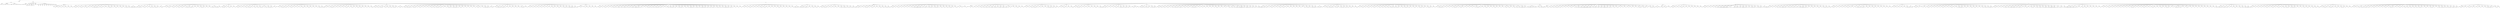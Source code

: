 digraph Tree {
	"t0" [label = "TEI"];
	"t1" [label = "teiHeader"];
	"t2" [label = "fileDesc"];
	"t3" [label = "titleStmt"];
	"t4" [label = "title"];
	"t5" [label = "author"];
	"t6" [label = "publicationStmt"];
	"t7" [label = "editor"];
	"t8" [label = "publisher"];
	"t9" [label = "idno"];
	"t10" [label = "rights"];
	"t11" [label = "SourceDesc"];
	"t12" [label = "genre"];
	"t13" [label = "inspiration"];
	"t14" [label = "structure"];
	"t15" [label = "type"];
	"t16" [label = "periode"];
	"t17" [label = "taille"];
	"t18" [label = "permalien"];
	"t19" [label = "text"];
	"t20" [label = "front"];
	"t21" [label = "docTitle"];
	"t22" [label = "titlePart"];
	"t23" [label = "titlePart"];
	"t24" [label = "titlePart"];
	"t25" [label = "titlePart"];
	"t26" [label = "docDate"];
	"t27" [label = "docAuthor"];
	"t28" [label = "docImprint"];
	"t29" [label = "privilege"];
	"t30" [label = "head"];
	"t31" [label = "p"];
	"t32" [label = "p"];
	"t33" [label = "p"];
	"t34" [label = "approbation"];
	"t35" [label = "head"];
	"t36" [label = "p"];
	"t37" [label = "p"];
	"t38" [label = "printer"];
	"t39" [label = "performance"];
	"t40" [label = "premiere"];
	"t41" [label = "castList"];
	"t42" [label = "head"];
	"t43" [label = "castItem"];
	"t44" [label = "role"];
	"t45" [label = "castItem"];
	"t46" [label = "role"];
	"t47" [label = "castItem"];
	"t48" [label = "role"];
	"t49" [label = "castItem"];
	"t50" [label = "role"];
	"t51" [label = "castItem"];
	"t52" [label = "role"];
	"t53" [label = "castItem"];
	"t54" [label = "role"];
	"t55" [label = "castItem"];
	"t56" [label = "role"];
	"t57" [label = "castItem"];
	"t58" [label = "role"];
	"t59" [label = "castItem"];
	"t60" [label = "role"];
	"t61" [label = "castItem"];
	"t62" [label = "role"];
	"t63" [label = "set"];
	"t64" [label = "body"];
	"t65" [label = "div1"];
	"t66" [label = "head"];
	"t67" [label = "div2"];
	"t68" [label = "head"];
	"t69" [label = "sp"];
	"t70" [label = "speaker"];
	"t71" [label = "p"];
	"t72" [label = "s"];
	"t73" [label = "sp"];
	"t74" [label = "speaker"];
	"t75" [label = "p"];
	"t76" [label = "s"];
	"t77" [label = "sp"];
	"t78" [label = "speaker"];
	"t79" [label = "p"];
	"t80" [label = "s"];
	"t81" [label = "sp"];
	"t82" [label = "speaker"];
	"t83" [label = "p"];
	"t84" [label = "s"];
	"t85" [label = "sp"];
	"t86" [label = "speaker"];
	"t87" [label = "p"];
	"t88" [label = "s"];
	"t89" [label = "sp"];
	"t90" [label = "speaker"];
	"t91" [label = "p"];
	"t92" [label = "s"];
	"t93" [label = "sp"];
	"t94" [label = "speaker"];
	"t95" [label = "p"];
	"t96" [label = "s"];
	"t97" [label = "div2"];
	"t98" [label = "head"];
	"t99" [label = "sp"];
	"t100" [label = "speaker"];
	"t101" [label = "p"];
	"t102" [label = "s"];
	"t103" [label = "s"];
	"t104" [label = "sp"];
	"t105" [label = "speaker"];
	"t106" [label = "p"];
	"t107" [label = "s"];
	"t108" [label = "sp"];
	"t109" [label = "speaker"];
	"t110" [label = "p"];
	"t111" [label = "s"];
	"t112" [label = "s"];
	"t113" [label = "sp"];
	"t114" [label = "speaker"];
	"t115" [label = "p"];
	"t116" [label = "s"];
	"t117" [label = "stage"];
	"t118" [label = "p"];
	"t119" [label = "s"];
	"t120" [label = "s"];
	"t121" [label = "sp"];
	"t122" [label = "speaker"];
	"t123" [label = "p"];
	"t124" [label = "s"];
	"t125" [label = "sp"];
	"t126" [label = "speaker"];
	"t127" [label = "p"];
	"t128" [label = "s"];
	"t129" [label = "sp"];
	"t130" [label = "speaker"];
	"t131" [label = "p"];
	"t132" [label = "s"];
	"t133" [label = "s"];
	"t134" [label = "s"];
	"t135" [label = "s"];
	"t136" [label = "s"];
	"t137" [label = "sp"];
	"t138" [label = "speaker"];
	"t139" [label = "p"];
	"t140" [label = "s"];
	"t141" [label = "sp"];
	"t142" [label = "speaker"];
	"t143" [label = "p"];
	"t144" [label = "s"];
	"t145" [label = "s"];
	"t146" [label = "sp"];
	"t147" [label = "speaker"];
	"t148" [label = "p"];
	"t149" [label = "s"];
	"t150" [label = "sp"];
	"t151" [label = "speaker"];
	"t152" [label = "p"];
	"t153" [label = "s"];
	"t154" [label = "sp"];
	"t155" [label = "speaker"];
	"t156" [label = "p"];
	"t157" [label = "s"];
	"t158" [label = "s"];
	"t159" [label = "s"];
	"t160" [label = "sp"];
	"t161" [label = "speaker"];
	"t162" [label = "p"];
	"t163" [label = "s"];
	"t164" [label = "sp"];
	"t165" [label = "speaker"];
	"t166" [label = "p"];
	"t167" [label = "s"];
	"t168" [label = "s"];
	"t169" [label = "sp"];
	"t170" [label = "speaker"];
	"t171" [label = "p"];
	"t172" [label = "s"];
	"t173" [label = "sp"];
	"t174" [label = "speaker"];
	"t175" [label = "p"];
	"t176" [label = "s"];
	"t177" [label = "s"];
	"t178" [label = "sp"];
	"t179" [label = "speaker"];
	"t180" [label = "p"];
	"t181" [label = "s"];
	"t182" [label = "sp"];
	"t183" [label = "speaker"];
	"t184" [label = "p"];
	"t185" [label = "s"];
	"t186" [label = "s"];
	"t187" [label = "s"];
	"t188" [label = "sp"];
	"t189" [label = "speaker"];
	"t190" [label = "p"];
	"t191" [label = "s"];
	"t192" [label = "sp"];
	"t193" [label = "speaker"];
	"t194" [label = "p"];
	"t195" [label = "s"];
	"t196" [label = "s"];
	"t197" [label = "s"];
	"t198" [label = "s"];
	"t199" [label = "s"];
	"t200" [label = "s"];
	"t201" [label = "stage"];
	"t202" [label = "p"];
	"t203" [label = "s"];
	"t204" [label = "div2"];
	"t205" [label = "head"];
	"t206" [label = "sp"];
	"t207" [label = "speaker"];
	"t208" [label = "p"];
	"t209" [label = "s"];
	"t210" [label = "s"];
	"t211" [label = "s"];
	"t212" [label = "sp"];
	"t213" [label = "speaker"];
	"t214" [label = "p"];
	"t215" [label = "s"];
	"t216" [label = "sp"];
	"t217" [label = "speaker"];
	"t218" [label = "p"];
	"t219" [label = "s"];
	"t220" [label = "s"];
	"t221" [label = "sp"];
	"t222" [label = "speaker"];
	"t223" [label = "p"];
	"t224" [label = "s"];
	"t225" [label = "sp"];
	"t226" [label = "speaker"];
	"t227" [label = "p"];
	"t228" [label = "s"];
	"t229" [label = "s"];
	"t230" [label = "sp"];
	"t231" [label = "speaker"];
	"t232" [label = "p"];
	"t233" [label = "s"];
	"t234" [label = "s"];
	"t235" [label = "sp"];
	"t236" [label = "speaker"];
	"t237" [label = "p"];
	"t238" [label = "s"];
	"t239" [label = "s"];
	"t240" [label = "s"];
	"t241" [label = "sp"];
	"t242" [label = "speaker"];
	"t243" [label = "p"];
	"t244" [label = "s"];
	"t245" [label = "sp"];
	"t246" [label = "speaker"];
	"t247" [label = "p"];
	"t248" [label = "s"];
	"t249" [label = "s"];
	"t250" [label = "stage"];
	"t251" [label = "div2"];
	"t252" [label = "head"];
	"t253" [label = "sp"];
	"t254" [label = "speaker"];
	"t255" [label = "p"];
	"t256" [label = "s"];
	"t257" [label = "sp"];
	"t258" [label = "speaker"];
	"t259" [label = "p"];
	"t260" [label = "s"];
	"t261" [label = "s"];
	"t262" [label = "stage"];
	"t263" [label = "sp"];
	"t264" [label = "speaker"];
	"t265" [label = "p"];
	"t266" [label = "s"];
	"t267" [label = "s"];
	"t268" [label = "sp"];
	"t269" [label = "speaker"];
	"t270" [label = "p"];
	"t271" [label = "s"];
	"t272" [label = "sp"];
	"t273" [label = "speaker"];
	"t274" [label = "p"];
	"t275" [label = "s"];
	"t276" [label = "s"];
	"t277" [label = "sp"];
	"t278" [label = "speaker"];
	"t279" [label = "p"];
	"t280" [label = "s"];
	"t281" [label = "s"];
	"t282" [label = "sp"];
	"t283" [label = "speaker"];
	"t284" [label = "p"];
	"t285" [label = "s"];
	"t286" [label = "sp"];
	"t287" [label = "speaker"];
	"t288" [label = "p"];
	"t289" [label = "s"];
	"t290" [label = "s"];
	"t291" [label = "s"];
	"t292" [label = "stage"];
	"t293" [label = "p"];
	"t294" [label = "s"];
	"t295" [label = "s"];
	"t296" [label = "s"];
	"t297" [label = "sp"];
	"t298" [label = "speaker"];
	"t299" [label = "p"];
	"t300" [label = "s"];
	"t301" [label = "sp"];
	"t302" [label = "speaker"];
	"t303" [label = "p"];
	"t304" [label = "s"];
	"t305" [label = "sp"];
	"t306" [label = "speaker"];
	"t307" [label = "p"];
	"t308" [label = "s"];
	"t309" [label = "sp"];
	"t310" [label = "speaker"];
	"t311" [label = "p"];
	"t312" [label = "s"];
	"t313" [label = "s"];
	"t314" [label = "s"];
	"t315" [label = "sp"];
	"t316" [label = "speaker"];
	"t317" [label = "p"];
	"t318" [label = "s"];
	"t319" [label = "sp"];
	"t320" [label = "speaker"];
	"t321" [label = "p"];
	"t322" [label = "s"];
	"t323" [label = "sp"];
	"t324" [label = "speaker"];
	"t325" [label = "p"];
	"t326" [label = "s"];
	"t327" [label = "sp"];
	"t328" [label = "speaker"];
	"t329" [label = "p"];
	"t330" [label = "s"];
	"t331" [label = "s"];
	"t332" [label = "s"];
	"t333" [label = "stage"];
	"t334" [label = "p"];
	"t335" [label = "s"];
	"t336" [label = "s"];
	"t337" [label = "s"];
	"t338" [label = "s"];
	"t339" [label = "stage"];
	"t340" [label = "sp"];
	"t341" [label = "speaker"];
	"t342" [label = "p"];
	"t343" [label = "s"];
	"t344" [label = "div2"];
	"t345" [label = "head"];
	"t346" [label = "sp"];
	"t347" [label = "speaker"];
	"t348" [label = "p"];
	"t349" [label = "s"];
	"t350" [label = "s"];
	"t351" [label = "s"];
	"t352" [label = "sp"];
	"t353" [label = "speaker"];
	"t354" [label = "p"];
	"t355" [label = "s"];
	"t356" [label = "sp"];
	"t357" [label = "speaker"];
	"t358" [label = "p"];
	"t359" [label = "s"];
	"t360" [label = "s"];
	"t361" [label = "sp"];
	"t362" [label = "speaker"];
	"t363" [label = "p"];
	"t364" [label = "s"];
	"t365" [label = "sp"];
	"t366" [label = "speaker"];
	"t367" [label = "p"];
	"t368" [label = "s"];
	"t369" [label = "div2"];
	"t370" [label = "head"];
	"t371" [label = "sp"];
	"t372" [label = "speaker"];
	"t373" [label = "p"];
	"t374" [label = "s"];
	"t375" [label = "s"];
	"t376" [label = "sp"];
	"t377" [label = "speaker"];
	"t378" [label = "p"];
	"t379" [label = "s"];
	"t380" [label = "sp"];
	"t381" [label = "speaker"];
	"t382" [label = "p"];
	"t383" [label = "s"];
	"t384" [label = "sp"];
	"t385" [label = "speaker"];
	"t386" [label = "p"];
	"t387" [label = "s"];
	"t388" [label = "s"];
	"t389" [label = "sp"];
	"t390" [label = "speaker"];
	"t391" [label = "p"];
	"t392" [label = "s"];
	"t393" [label = "s"];
	"t394" [label = "s"];
	"t395" [label = "sp"];
	"t396" [label = "speaker"];
	"t397" [label = "p"];
	"t398" [label = "s"];
	"t399" [label = "sp"];
	"t400" [label = "speaker"];
	"t401" [label = "p"];
	"t402" [label = "s"];
	"t403" [label = "s"];
	"t404" [label = "sp"];
	"t405" [label = "speaker"];
	"t406" [label = "p"];
	"t407" [label = "s"];
	"t408" [label = "s"];
	"t409" [label = "sp"];
	"t410" [label = "speaker"];
	"t411" [label = "p"];
	"t412" [label = "s"];
	"t413" [label = "s"];
	"t414" [label = "s"];
	"t415" [label = "sp"];
	"t416" [label = "speaker"];
	"t417" [label = "p"];
	"t418" [label = "s"];
	"t419" [label = "stage"];
	"t420" [label = "p"];
	"t421" [label = "s"];
	"t422" [label = "s"];
	"t423" [label = "sp"];
	"t424" [label = "speaker"];
	"t425" [label = "p"];
	"t426" [label = "s"];
	"t427" [label = "s"];
	"t428" [label = "s"];
	"t429" [label = "s"];
	"t430" [label = "sp"];
	"t431" [label = "speaker"];
	"t432" [label = "p"];
	"t433" [label = "s"];
	"t434" [label = "sp"];
	"t435" [label = "speaker"];
	"t436" [label = "p"];
	"t437" [label = "s"];
	"t438" [label = "stage"];
	"t439" [label = "div2"];
	"t440" [label = "head"];
	"t441" [label = "sp"];
	"t442" [label = "speaker"];
	"t443" [label = "p"];
	"t444" [label = "s"];
	"t445" [label = "sp"];
	"t446" [label = "speaker"];
	"t447" [label = "p"];
	"t448" [label = "s"];
	"t449" [label = "s"];
	"t450" [label = "s"];
	"t451" [label = "sp"];
	"t452" [label = "speaker"];
	"t453" [label = "p"];
	"t454" [label = "s"];
	"t455" [label = "s"];
	"t456" [label = "sp"];
	"t457" [label = "speaker"];
	"t458" [label = "p"];
	"t459" [label = "s"];
	"t460" [label = "sp"];
	"t461" [label = "speaker"];
	"t462" [label = "p"];
	"t463" [label = "s"];
	"t464" [label = "s"];
	"t465" [label = "sp"];
	"t466" [label = "speaker"];
	"t467" [label = "p"];
	"t468" [label = "s"];
	"t469" [label = "sp"];
	"t470" [label = "speaker"];
	"t471" [label = "p"];
	"t472" [label = "s"];
	"t473" [label = "sp"];
	"t474" [label = "speaker"];
	"t475" [label = "p"];
	"t476" [label = "s"];
	"t477" [label = "sp"];
	"t478" [label = "speaker"];
	"t479" [label = "p"];
	"t480" [label = "s"];
	"t481" [label = "s"];
	"t482" [label = "sp"];
	"t483" [label = "speaker"];
	"t484" [label = "p"];
	"t485" [label = "s"];
	"t486" [label = "sp"];
	"t487" [label = "speaker"];
	"t488" [label = "p"];
	"t489" [label = "s"];
	"t490" [label = "s"];
	"t491" [label = "sp"];
	"t492" [label = "speaker"];
	"t493" [label = "p"];
	"t494" [label = "s"];
	"t495" [label = "sp"];
	"t496" [label = "speaker"];
	"t497" [label = "p"];
	"t498" [label = "s"];
	"t499" [label = "sp"];
	"t500" [label = "speaker"];
	"t501" [label = "p"];
	"t502" [label = "s"];
	"t503" [label = "sp"];
	"t504" [label = "speaker"];
	"t505" [label = "p"];
	"t506" [label = "s"];
	"t507" [label = "s"];
	"t508" [label = "s"];
	"t509" [label = "sp"];
	"t510" [label = "speaker"];
	"t511" [label = "p"];
	"t512" [label = "s"];
	"t513" [label = "s"];
	"t514" [label = "s"];
	"t515" [label = "div2"];
	"t516" [label = "head"];
	"t517" [label = "sp"];
	"t518" [label = "speaker"];
	"t519" [label = "p"];
	"t520" [label = "s"];
	"t521" [label = "sp"];
	"t522" [label = "speaker"];
	"t523" [label = "p"];
	"t524" [label = "s"];
	"t525" [label = "sp"];
	"t526" [label = "speaker"];
	"t527" [label = "p"];
	"t528" [label = "s"];
	"t529" [label = "s"];
	"t530" [label = "s"];
	"t531" [label = "sp"];
	"t532" [label = "speaker"];
	"t533" [label = "p"];
	"t534" [label = "s"];
	"t535" [label = "sp"];
	"t536" [label = "speaker"];
	"t537" [label = "p"];
	"t538" [label = "s"];
	"t539" [label = "sp"];
	"t540" [label = "speaker"];
	"t541" [label = "p"];
	"t542" [label = "s"];
	"t543" [label = "sp"];
	"t544" [label = "speaker"];
	"t545" [label = "p"];
	"t546" [label = "s"];
	"t547" [label = "sp"];
	"t548" [label = "speaker"];
	"t549" [label = "p"];
	"t550" [label = "s"];
	"t551" [label = "s"];
	"t552" [label = "sp"];
	"t553" [label = "speaker"];
	"t554" [label = "p"];
	"t555" [label = "s"];
	"t556" [label = "sp"];
	"t557" [label = "speaker"];
	"t558" [label = "p"];
	"t559" [label = "s"];
	"t560" [label = "s"];
	"t561" [label = "sp"];
	"t562" [label = "speaker"];
	"t563" [label = "p"];
	"t564" [label = "s"];
	"t565" [label = "sp"];
	"t566" [label = "speaker"];
	"t567" [label = "p"];
	"t568" [label = "s"];
	"t569" [label = "s"];
	"t570" [label = "sp"];
	"t571" [label = "speaker"];
	"t572" [label = "p"];
	"t573" [label = "s"];
	"t574" [label = "s"];
	"t575" [label = "sp"];
	"t576" [label = "speaker"];
	"t577" [label = "p"];
	"t578" [label = "s"];
	"t579" [label = "sp"];
	"t580" [label = "speaker"];
	"t581" [label = "p"];
	"t582" [label = "s"];
	"t583" [label = "sp"];
	"t584" [label = "speaker"];
	"t585" [label = "p"];
	"t586" [label = "s"];
	"t587" [label = "sp"];
	"t588" [label = "speaker"];
	"t589" [label = "p"];
	"t590" [label = "s"];
	"t591" [label = "s"];
	"t592" [label = "div2"];
	"t593" [label = "head"];
	"t594" [label = "sp"];
	"t595" [label = "speaker"];
	"t596" [label = "p"];
	"t597" [label = "s"];
	"t598" [label = "s"];
	"t599" [label = "sp"];
	"t600" [label = "speaker"];
	"t601" [label = "p"];
	"t602" [label = "s"];
	"t603" [label = "s"];
	"t604" [label = "sp"];
	"t605" [label = "speaker"];
	"t606" [label = "p"];
	"t607" [label = "s"];
	"t608" [label = "s"];
	"t609" [label = "s"];
	"t610" [label = "stage"];
	"t611" [label = "sp"];
	"t612" [label = "speaker"];
	"t613" [label = "p"];
	"t614" [label = "s"];
	"t615" [label = "s"];
	"t616" [label = "sp"];
	"t617" [label = "speaker"];
	"t618" [label = "p"];
	"t619" [label = "s"];
	"t620" [label = "s"];
	"t621" [label = "sp"];
	"t622" [label = "speaker"];
	"t623" [label = "p"];
	"t624" [label = "s"];
	"t625" [label = "s"];
	"t626" [label = "sp"];
	"t627" [label = "speaker"];
	"t628" [label = "p"];
	"t629" [label = "s"];
	"t630" [label = "s"];
	"t631" [label = "s"];
	"t632" [label = "sp"];
	"t633" [label = "speaker"];
	"t634" [label = "p"];
	"t635" [label = "s"];
	"t636" [label = "sp"];
	"t637" [label = "speaker"];
	"t638" [label = "p"];
	"t639" [label = "s"];
	"t640" [label = "s"];
	"t641" [label = "stage"];
	"t642" [label = "p"];
	"t643" [label = "s"];
	"t644" [label = "div2"];
	"t645" [label = "head"];
	"t646" [label = "sp"];
	"t647" [label = "speaker"];
	"t648" [label = "p"];
	"t649" [label = "s"];
	"t650" [label = "s"];
	"t651" [label = "sp"];
	"t652" [label = "speaker"];
	"t653" [label = "p"];
	"t654" [label = "s"];
	"t655" [label = "s"];
	"t656" [label = "s"];
	"t657" [label = "s"];
	"t658" [label = "sp"];
	"t659" [label = "speaker"];
	"t660" [label = "p"];
	"t661" [label = "s"];
	"t662" [label = "sp"];
	"t663" [label = "speaker"];
	"t664" [label = "p"];
	"t665" [label = "s"];
	"t666" [label = "s"];
	"t667" [label = "s"];
	"t668" [label = "sp"];
	"t669" [label = "speaker"];
	"t670" [label = "p"];
	"t671" [label = "s"];
	"t672" [label = "sp"];
	"t673" [label = "speaker"];
	"t674" [label = "p"];
	"t675" [label = "s"];
	"t676" [label = "s"];
	"t677" [label = "sp"];
	"t678" [label = "speaker"];
	"t679" [label = "p"];
	"t680" [label = "s"];
	"t681" [label = "sp"];
	"t682" [label = "speaker"];
	"t683" [label = "p"];
	"t684" [label = "s"];
	"t685" [label = "sp"];
	"t686" [label = "speaker"];
	"t687" [label = "p"];
	"t688" [label = "s"];
	"t689" [label = "sp"];
	"t690" [label = "speaker"];
	"t691" [label = "p"];
	"t692" [label = "s"];
	"t693" [label = "s"];
	"t694" [label = "sp"];
	"t695" [label = "speaker"];
	"t696" [label = "p"];
	"t697" [label = "s"];
	"t698" [label = "s"];
	"t699" [label = "sp"];
	"t700" [label = "speaker"];
	"t701" [label = "p"];
	"t702" [label = "s"];
	"t703" [label = "s"];
	"t704" [label = "s"];
	"t705" [label = "sp"];
	"t706" [label = "speaker"];
	"t707" [label = "p"];
	"t708" [label = "s"];
	"t709" [label = "s"];
	"t710" [label = "sp"];
	"t711" [label = "speaker"];
	"t712" [label = "p"];
	"t713" [label = "s"];
	"t714" [label = "sp"];
	"t715" [label = "speaker"];
	"t716" [label = "p"];
	"t717" [label = "s"];
	"t718" [label = "sp"];
	"t719" [label = "speaker"];
	"t720" [label = "p"];
	"t721" [label = "s"];
	"t722" [label = "s"];
	"t723" [label = "s"];
	"t724" [label = "sp"];
	"t725" [label = "speaker"];
	"t726" [label = "p"];
	"t727" [label = "s"];
	"t728" [label = "sp"];
	"t729" [label = "speaker"];
	"t730" [label = "p"];
	"t731" [label = "s"];
	"t732" [label = "s"];
	"t733" [label = "s"];
	"t734" [label = "s"];
	"t735" [label = "s"];
	"t736" [label = "sp"];
	"t737" [label = "speaker"];
	"t738" [label = "p"];
	"t739" [label = "s"];
	"t740" [label = "sp"];
	"t741" [label = "speaker"];
	"t742" [label = "p"];
	"t743" [label = "s"];
	"t744" [label = "s"];
	"t745" [label = "sp"];
	"t746" [label = "speaker"];
	"t747" [label = "p"];
	"t748" [label = "s"];
	"t749" [label = "sp"];
	"t750" [label = "speaker"];
	"t751" [label = "p"];
	"t752" [label = "s"];
	"t753" [label = "sp"];
	"t754" [label = "speaker"];
	"t755" [label = "p"];
	"t756" [label = "s"];
	"t757" [label = "sp"];
	"t758" [label = "speaker"];
	"t759" [label = "p"];
	"t760" [label = "s"];
	"t761" [label = "sp"];
	"t762" [label = "speaker"];
	"t763" [label = "p"];
	"t764" [label = "s"];
	"t765" [label = "sp"];
	"t766" [label = "speaker"];
	"t767" [label = "p"];
	"t768" [label = "s"];
	"t769" [label = "s"];
	"t770" [label = "stage"];
	"t771" [label = "p"];
	"t772" [label = "s"];
	"t773" [label = "sp"];
	"t774" [label = "speaker"];
	"t775" [label = "p"];
	"t776" [label = "s"];
	"t777" [label = "sp"];
	"t778" [label = "speaker"];
	"t779" [label = "p"];
	"t780" [label = "s"];
	"t781" [label = "s"];
	"t782" [label = "s"];
	"t783" [label = "s"];
	"t784" [label = "s"];
	"t785" [label = "sp"];
	"t786" [label = "speaker"];
	"t787" [label = "p"];
	"t788" [label = "s"];
	"t789" [label = "sp"];
	"t790" [label = "speaker"];
	"t791" [label = "p"];
	"t792" [label = "s"];
	"t793" [label = "s"];
	"t794" [label = "stage"];
	"t795" [label = "div2"];
	"t796" [label = "head"];
	"t797" [label = "sp"];
	"t798" [label = "speaker"];
	"t799" [label = "p"];
	"t800" [label = "s"];
	"t801" [label = "sp"];
	"t802" [label = "speaker"];
	"t803" [label = "p"];
	"t804" [label = "s"];
	"t805" [label = "s"];
	"t806" [label = "s"];
	"t807" [label = "s"];
	"t808" [label = "sp"];
	"t809" [label = "speaker"];
	"t810" [label = "p"];
	"t811" [label = "s"];
	"t812" [label = "s"];
	"t813" [label = "s"];
	"t814" [label = "sp"];
	"t815" [label = "speaker"];
	"t816" [label = "p"];
	"t817" [label = "s"];
	"t818" [label = "sp"];
	"t819" [label = "speaker"];
	"t820" [label = "p"];
	"t821" [label = "s"];
	"t822" [label = "sp"];
	"t823" [label = "speaker"];
	"t824" [label = "p"];
	"t825" [label = "s"];
	"t826" [label = "sp"];
	"t827" [label = "speaker"];
	"t828" [label = "p"];
	"t829" [label = "s"];
	"t830" [label = "sp"];
	"t831" [label = "speaker"];
	"t832" [label = "p"];
	"t833" [label = "s"];
	"t834" [label = "sp"];
	"t835" [label = "speaker"];
	"t836" [label = "p"];
	"t837" [label = "s"];
	"t838" [label = "sp"];
	"t839" [label = "speaker"];
	"t840" [label = "p"];
	"t841" [label = "s"];
	"t842" [label = "s"];
	"t843" [label = "s"];
	"t844" [label = "stage"];
	"t845" [label = "sp"];
	"t846" [label = "speaker"];
	"t847" [label = "p"];
	"t848" [label = "s"];
	"t849" [label = "div2"];
	"t850" [label = "head"];
	"t851" [label = "sp"];
	"t852" [label = "speaker"];
	"t853" [label = "p"];
	"t854" [label = "s"];
	"t855" [label = "sp"];
	"t856" [label = "speaker"];
	"t857" [label = "p"];
	"t858" [label = "s"];
	"t859" [label = "sp"];
	"t860" [label = "speaker"];
	"t861" [label = "p"];
	"t862" [label = "s"];
	"t863" [label = "sp"];
	"t864" [label = "speaker"];
	"t865" [label = "p"];
	"t866" [label = "s"];
	"t867" [label = "sp"];
	"t868" [label = "speaker"];
	"t869" [label = "p"];
	"t870" [label = "s"];
	"t871" [label = "sp"];
	"t872" [label = "speaker"];
	"t873" [label = "p"];
	"t874" [label = "s"];
	"t875" [label = "sp"];
	"t876" [label = "speaker"];
	"t877" [label = "p"];
	"t878" [label = "s"];
	"t879" [label = "sp"];
	"t880" [label = "speaker"];
	"t881" [label = "p"];
	"t882" [label = "s"];
	"t883" [label = "sp"];
	"t884" [label = "speaker"];
	"t885" [label = "p"];
	"t886" [label = "s"];
	"t887" [label = "s"];
	"t888" [label = "sp"];
	"t889" [label = "speaker"];
	"t890" [label = "p"];
	"t891" [label = "s"];
	"t892" [label = "sp"];
	"t893" [label = "speaker"];
	"t894" [label = "p"];
	"t895" [label = "s"];
	"t896" [label = "s"];
	"t897" [label = "sp"];
	"t898" [label = "speaker"];
	"t899" [label = "p"];
	"t900" [label = "s"];
	"t901" [label = "sp"];
	"t902" [label = "speaker"];
	"t903" [label = "p"];
	"t904" [label = "s"];
	"t905" [label = "s"];
	"t906" [label = "s"];
	"t907" [label = "sp"];
	"t908" [label = "speaker"];
	"t909" [label = "p"];
	"t910" [label = "s"];
	"t911" [label = "sp"];
	"t912" [label = "speaker"];
	"t913" [label = "p"];
	"t914" [label = "s"];
	"t915" [label = "s"];
	"t916" [label = "s"];
	"t917" [label = "s"];
	"t918" [label = "s"];
	"t919" [label = "s"];
	"t920" [label = "sp"];
	"t921" [label = "speaker"];
	"t922" [label = "p"];
	"t923" [label = "s"];
	"t924" [label = "sp"];
	"t925" [label = "speaker"];
	"t926" [label = "p"];
	"t927" [label = "s"];
	"t928" [label = "s"];
	"t929" [label = "div2"];
	"t930" [label = "head"];
	"t931" [label = "sp"];
	"t932" [label = "speaker"];
	"t933" [label = "stage"];
	"t934" [label = "p"];
	"t935" [label = "s"];
	"t936" [label = "stage"];
	"t937" [label = "sp"];
	"t938" [label = "speaker"];
	"t939" [label = "p"];
	"t940" [label = "s"];
	"t941" [label = "sp"];
	"t942" [label = "speaker"];
	"t943" [label = "p"];
	"t944" [label = "s"];
	"t945" [label = "sp"];
	"t946" [label = "speaker"];
	"t947" [label = "p"];
	"t948" [label = "s"];
	"t949" [label = "sp"];
	"t950" [label = "speaker"];
	"t951" [label = "p"];
	"t952" [label = "s"];
	"t953" [label = "sp"];
	"t954" [label = "speaker"];
	"t955" [label = "p"];
	"t956" [label = "s"];
	"t957" [label = "div2"];
	"t958" [label = "head"];
	"t959" [label = "sp"];
	"t960" [label = "speaker"];
	"t961" [label = "p"];
	"t962" [label = "s"];
	"t963" [label = "s"];
	"t964" [label = "sp"];
	"t965" [label = "speaker"];
	"t966" [label = "p"];
	"t967" [label = "s"];
	"t968" [label = "sp"];
	"t969" [label = "speaker"];
	"t970" [label = "p"];
	"t971" [label = "s"];
	"t972" [label = "s"];
	"t973" [label = "sp"];
	"t974" [label = "speaker"];
	"t975" [label = "p"];
	"t976" [label = "s"];
	"t977" [label = "sp"];
	"t978" [label = "speaker"];
	"t979" [label = "p"];
	"t980" [label = "s"];
	"t981" [label = "sp"];
	"t982" [label = "speaker"];
	"t983" [label = "p"];
	"t984" [label = "s"];
	"t985" [label = "s"];
	"t986" [label = "s"];
	"t987" [label = "sp"];
	"t988" [label = "speaker"];
	"t989" [label = "p"];
	"t990" [label = "s"];
	"t991" [label = "sp"];
	"t992" [label = "speaker"];
	"t993" [label = "p"];
	"t994" [label = "s"];
	"t995" [label = "s"];
	"t996" [label = "s"];
	"t997" [label = "sp"];
	"t998" [label = "speaker"];
	"t999" [label = "p"];
	"t1000" [label = "s"];
	"t1001" [label = "s"];
	"t1002" [label = "sp"];
	"t1003" [label = "speaker"];
	"t1004" [label = "p"];
	"t1005" [label = "s"];
	"t1006" [label = "s"];
	"t1007" [label = "s"];
	"t1008" [label = "s"];
	"t1009" [label = "sp"];
	"t1010" [label = "speaker"];
	"t1011" [label = "p"];
	"t1012" [label = "s"];
	"t1013" [label = "s"];
	"t1014" [label = "s"];
	"t1015" [label = "sp"];
	"t1016" [label = "speaker"];
	"t1017" [label = "p"];
	"t1018" [label = "s"];
	"t1019" [label = "s"];
	"t1020" [label = "s"];
	"t1021" [label = "s"];
	"t1022" [label = "sp"];
	"t1023" [label = "speaker"];
	"t1024" [label = "p"];
	"t1025" [label = "s"];
	"t1026" [label = "s"];
	"t1027" [label = "s"];
	"t1028" [label = "s"];
	"t1029" [label = "sp"];
	"t1030" [label = "speaker"];
	"t1031" [label = "p"];
	"t1032" [label = "s"];
	"t1033" [label = "stage"];
	"t1034" [label = "p"];
	"t1035" [label = "s"];
	"t1036" [label = "sp"];
	"t1037" [label = "speaker"];
	"t1038" [label = "p"];
	"t1039" [label = "s"];
	"t1040" [label = "sp"];
	"t1041" [label = "speaker"];
	"t1042" [label = "p"];
	"t1043" [label = "s"];
	"t1044" [label = "sp"];
	"t1045" [label = "speaker"];
	"t1046" [label = "p"];
	"t1047" [label = "s"];
	"t1048" [label = "s"];
	"t1049" [label = "s"];
	"t1050" [label = "sp"];
	"t1051" [label = "speaker"];
	"t1052" [label = "p"];
	"t1053" [label = "s"];
	"t1054" [label = "s"];
	"t1055" [label = "sp"];
	"t1056" [label = "speaker"];
	"t1057" [label = "p"];
	"t1058" [label = "s"];
	"t1059" [label = "s"];
	"t1060" [label = "sp"];
	"t1061" [label = "speaker"];
	"t1062" [label = "p"];
	"t1063" [label = "s"];
	"t1064" [label = "s"];
	"t1065" [label = "s"];
	"t1066" [label = "s"];
	"t1067" [label = "sp"];
	"t1068" [label = "speaker"];
	"t1069" [label = "p"];
	"t1070" [label = "s"];
	"t1071" [label = "s"];
	"t1072" [label = "sp"];
	"t1073" [label = "speaker"];
	"t1074" [label = "p"];
	"t1075" [label = "s"];
	"t1076" [label = "sp"];
	"t1077" [label = "speaker"];
	"t1078" [label = "p"];
	"t1079" [label = "s"];
	"t1080" [label = "sp"];
	"t1081" [label = "speaker"];
	"t1082" [label = "p"];
	"t1083" [label = "s"];
	"t1084" [label = "s"];
	"t1085" [label = "sp"];
	"t1086" [label = "speaker"];
	"t1087" [label = "p"];
	"t1088" [label = "s"];
	"t1089" [label = "s"];
	"t1090" [label = "s"];
	"t1091" [label = "s"];
	"t1092" [label = "sp"];
	"t1093" [label = "speaker"];
	"t1094" [label = "p"];
	"t1095" [label = "s"];
	"t1096" [label = "s"];
	"t1097" [label = "sp"];
	"t1098" [label = "speaker"];
	"t1099" [label = "p"];
	"t1100" [label = "s"];
	"t1101" [label = "sp"];
	"t1102" [label = "speaker"];
	"t1103" [label = "p"];
	"t1104" [label = "s"];
	"t1105" [label = "s"];
	"t1106" [label = "s"];
	"t1107" [label = "s"];
	"t1108" [label = "sp"];
	"t1109" [label = "speaker"];
	"t1110" [label = "p"];
	"t1111" [label = "s"];
	"t1112" [label = "sp"];
	"t1113" [label = "speaker"];
	"t1114" [label = "p"];
	"t1115" [label = "s"];
	"t1116" [label = "s"];
	"t1117" [label = "sp"];
	"t1118" [label = "speaker"];
	"t1119" [label = "p"];
	"t1120" [label = "s"];
	"t1121" [label = "sp"];
	"t1122" [label = "speaker"];
	"t1123" [label = "p"];
	"t1124" [label = "s"];
	"t1125" [label = "s"];
	"t1126" [label = "s"];
	"t1127" [label = "s"];
	"t1128" [label = "s"];
	"t1129" [label = "sp"];
	"t1130" [label = "speaker"];
	"t1131" [label = "p"];
	"t1132" [label = "s"];
	"t1133" [label = "sp"];
	"t1134" [label = "speaker"];
	"t1135" [label = "p"];
	"t1136" [label = "s"];
	"t1137" [label = "s"];
	"t1138" [label = "s"];
	"t1139" [label = "sp"];
	"t1140" [label = "speaker"];
	"t1141" [label = "p"];
	"t1142" [label = "s"];
	"t1143" [label = "sp"];
	"t1144" [label = "speaker"];
	"t1145" [label = "p"];
	"t1146" [label = "s"];
	"t1147" [label = "s"];
	"t1148" [label = "s"];
	"t1149" [label = "s"];
	"t1150" [label = "s"];
	"t1151" [label = "s"];
	"t1152" [label = "sp"];
	"t1153" [label = "speaker"];
	"t1154" [label = "p"];
	"t1155" [label = "s"];
	"t1156" [label = "s"];
	"t1157" [label = "sp"];
	"t1158" [label = "speaker"];
	"t1159" [label = "p"];
	"t1160" [label = "s"];
	"t1161" [label = "s"];
	"t1162" [label = "sp"];
	"t1163" [label = "speaker"];
	"t1164" [label = "p"];
	"t1165" [label = "s"];
	"t1166" [label = "s"];
	"t1167" [label = "s"];
	"t1168" [label = "sp"];
	"t1169" [label = "speaker"];
	"t1170" [label = "p"];
	"t1171" [label = "s"];
	"t1172" [label = "sp"];
	"t1173" [label = "speaker"];
	"t1174" [label = "p"];
	"t1175" [label = "s"];
	"t1176" [label = "s"];
	"t1177" [label = "s"];
	"t1178" [label = "sp"];
	"t1179" [label = "speaker"];
	"t1180" [label = "p"];
	"t1181" [label = "s"];
	"t1182" [label = "s"];
	"t1183" [label = "sp"];
	"t1184" [label = "speaker"];
	"t1185" [label = "p"];
	"t1186" [label = "s"];
	"t1187" [label = "sp"];
	"t1188" [label = "speaker"];
	"t1189" [label = "p"];
	"t1190" [label = "s"];
	"t1191" [label = "s"];
	"t1192" [label = "s"];
	"t1193" [label = "s"];
	"t1194" [label = "s"];
	"t1195" [label = "s"];
	"t1196" [label = "sp"];
	"t1197" [label = "speaker"];
	"t1198" [label = "p"];
	"t1199" [label = "s"];
	"t1200" [label = "s"];
	"t1201" [label = "sp"];
	"t1202" [label = "speaker"];
	"t1203" [label = "p"];
	"t1204" [label = "s"];
	"t1205" [label = "sp"];
	"t1206" [label = "speaker"];
	"t1207" [label = "p"];
	"t1208" [label = "s"];
	"t1209" [label = "sp"];
	"t1210" [label = "speaker"];
	"t1211" [label = "p"];
	"t1212" [label = "s"];
	"t1213" [label = "sp"];
	"t1214" [label = "speaker"];
	"t1215" [label = "p"];
	"t1216" [label = "s"];
	"t1217" [label = "div2"];
	"t1218" [label = "head"];
	"t1219" [label = "sp"];
	"t1220" [label = "speaker"];
	"t1221" [label = "p"];
	"t1222" [label = "s"];
	"t1223" [label = "sp"];
	"t1224" [label = "speaker"];
	"t1225" [label = "p"];
	"t1226" [label = "s"];
	"t1227" [label = "sp"];
	"t1228" [label = "speaker"];
	"t1229" [label = "p"];
	"t1230" [label = "s"];
	"t1231" [label = "s"];
	"t1232" [label = "sp"];
	"t1233" [label = "speaker"];
	"t1234" [label = "p"];
	"t1235" [label = "s"];
	"t1236" [label = "sp"];
	"t1237" [label = "speaker"];
	"t1238" [label = "p"];
	"t1239" [label = "s"];
	"t1240" [label = "sp"];
	"t1241" [label = "speaker"];
	"t1242" [label = "p"];
	"t1243" [label = "s"];
	"t1244" [label = "sp"];
	"t1245" [label = "speaker"];
	"t1246" [label = "p"];
	"t1247" [label = "s"];
	"t1248" [label = "s"];
	"t1249" [label = "sp"];
	"t1250" [label = "speaker"];
	"t1251" [label = "p"];
	"t1252" [label = "s"];
	"t1253" [label = "s"];
	"t1254" [label = "sp"];
	"t1255" [label = "speaker"];
	"t1256" [label = "p"];
	"t1257" [label = "s"];
	"t1258" [label = "sp"];
	"t1259" [label = "speaker"];
	"t1260" [label = "p"];
	"t1261" [label = "s"];
	"t1262" [label = "sp"];
	"t1263" [label = "speaker"];
	"t1264" [label = "p"];
	"t1265" [label = "s"];
	"t1266" [label = "sp"];
	"t1267" [label = "speaker"];
	"t1268" [label = "p"];
	"t1269" [label = "s"];
	"t1270" [label = "sp"];
	"t1271" [label = "speaker"];
	"t1272" [label = "p"];
	"t1273" [label = "s"];
	"t1274" [label = "s"];
	"t1275" [label = "sp"];
	"t1276" [label = "speaker"];
	"t1277" [label = "p"];
	"t1278" [label = "s"];
	"t1279" [label = "sp"];
	"t1280" [label = "speaker"];
	"t1281" [label = "p"];
	"t1282" [label = "s"];
	"t1283" [label = "sp"];
	"t1284" [label = "speaker"];
	"t1285" [label = "p"];
	"t1286" [label = "s"];
	"t1287" [label = "sp"];
	"t1288" [label = "speaker"];
	"t1289" [label = "p"];
	"t1290" [label = "s"];
	"t1291" [label = "sp"];
	"t1292" [label = "speaker"];
	"t1293" [label = "p"];
	"t1294" [label = "s"];
	"t1295" [label = "sp"];
	"t1296" [label = "speaker"];
	"t1297" [label = "p"];
	"t1298" [label = "s"];
	"t1299" [label = "s"];
	"t1300" [label = "s"];
	"t1301" [label = "s"];
	"t1302" [label = "stage"];
	"t1303" [label = "p"];
	"t1304" [label = "s"];
	"t1305" [label = "div2"];
	"t1306" [label = "head"];
	"t1307" [label = "sp"];
	"t1308" [label = "speaker"];
	"t1309" [label = "p"];
	"t1310" [label = "s"];
	"t1311" [label = "s"];
	"t1312" [label = "s"];
	"t1313" [label = "s"];
	"t1314" [label = "sp"];
	"t1315" [label = "speaker"];
	"t1316" [label = "p"];
	"t1317" [label = "s"];
	"t1318" [label = "s"];
	"t1319" [label = "s"];
	"t1320" [label = "sp"];
	"t1321" [label = "speaker"];
	"t1322" [label = "p"];
	"t1323" [label = "s"];
	"t1324" [label = "sp"];
	"t1325" [label = "speaker"];
	"t1326" [label = "p"];
	"t1327" [label = "s"];
	"t1328" [label = "sp"];
	"t1329" [label = "speaker"];
	"t1330" [label = "p"];
	"t1331" [label = "s"];
	"t1332" [label = "s"];
	"t1333" [label = "sp"];
	"t1334" [label = "speaker"];
	"t1335" [label = "p"];
	"t1336" [label = "s"];
	"t1337" [label = "s"];
	"t1338" [label = "sp"];
	"t1339" [label = "speaker"];
	"t1340" [label = "p"];
	"t1341" [label = "s"];
	"t1342" [label = "div2"];
	"t1343" [label = "head"];
	"t1344" [label = "sp"];
	"t1345" [label = "speaker"];
	"t1346" [label = "p"];
	"t1347" [label = "s"];
	"t1348" [label = "s"];
	"t1349" [label = "sp"];
	"t1350" [label = "speaker"];
	"t1351" [label = "p"];
	"t1352" [label = "s"];
	"t1353" [label = "s"];
	"t1354" [label = "s"];
	"t1355" [label = "sp"];
	"t1356" [label = "speaker"];
	"t1357" [label = "p"];
	"t1358" [label = "s"];
	"t1359" [label = "sp"];
	"t1360" [label = "speaker"];
	"t1361" [label = "p"];
	"t1362" [label = "s"];
	"t1363" [label = "sp"];
	"t1364" [label = "speaker"];
	"t1365" [label = "p"];
	"t1366" [label = "s"];
	"t1367" [label = "sp"];
	"t1368" [label = "speaker"];
	"t1369" [label = "p"];
	"t1370" [label = "s"];
	"t1371" [label = "sp"];
	"t1372" [label = "speaker"];
	"t1373" [label = "p"];
	"t1374" [label = "s"];
	"t1375" [label = "sp"];
	"t1376" [label = "speaker"];
	"t1377" [label = "p"];
	"t1378" [label = "s"];
	"t1379" [label = "s"];
	"t1380" [label = "sp"];
	"t1381" [label = "speaker"];
	"t1382" [label = "p"];
	"t1383" [label = "s"];
	"t1384" [label = "s"];
	"t1385" [label = "s"];
	"t1386" [label = "s"];
	"t1387" [label = "sp"];
	"t1388" [label = "speaker"];
	"t1389" [label = "p"];
	"t1390" [label = "s"];
	"t1391" [label = "s"];
	"t1392" [label = "s"];
	"t1393" [label = "sp"];
	"t1394" [label = "speaker"];
	"t1395" [label = "p"];
	"t1396" [label = "s"];
	"t1397" [label = "s"];
	"t1398" [label = "s"];
	"t1399" [label = "sp"];
	"t1400" [label = "speaker"];
	"t1401" [label = "p"];
	"t1402" [label = "s"];
	"t1403" [label = "s"];
	"t1404" [label = "s"];
	"t1405" [label = "div1"];
	"t1406" [label = "head"];
	"t1407" [label = "div2"];
	"t1408" [label = "head"];
	"t1409" [label = "sp"];
	"t1410" [label = "speaker"];
	"t1411" [label = "p"];
	"t1412" [label = "s"];
	"t1413" [label = "s"];
	"t1414" [label = "sp"];
	"t1415" [label = "speaker"];
	"t1416" [label = "p"];
	"t1417" [label = "s"];
	"t1418" [label = "sp"];
	"t1419" [label = "speaker"];
	"t1420" [label = "p"];
	"t1421" [label = "s"];
	"t1422" [label = "sp"];
	"t1423" [label = "speaker"];
	"t1424" [label = "p"];
	"t1425" [label = "s"];
	"t1426" [label = "s"];
	"t1427" [label = "s"];
	"t1428" [label = "sp"];
	"t1429" [label = "speaker"];
	"t1430" [label = "p"];
	"t1431" [label = "s"];
	"t1432" [label = "sp"];
	"t1433" [label = "speaker"];
	"t1434" [label = "p"];
	"t1435" [label = "s"];
	"t1436" [label = "s"];
	"t1437" [label = "sp"];
	"t1438" [label = "speaker"];
	"t1439" [label = "p"];
	"t1440" [label = "s"];
	"t1441" [label = "sp"];
	"t1442" [label = "speaker"];
	"t1443" [label = "p"];
	"t1444" [label = "s"];
	"t1445" [label = "sp"];
	"t1446" [label = "speaker"];
	"t1447" [label = "p"];
	"t1448" [label = "s"];
	"t1449" [label = "s"];
	"t1450" [label = "sp"];
	"t1451" [label = "speaker"];
	"t1452" [label = "p"];
	"t1453" [label = "s"];
	"t1454" [label = "s"];
	"t1455" [label = "sp"];
	"t1456" [label = "speaker"];
	"t1457" [label = "p"];
	"t1458" [label = "s"];
	"t1459" [label = "s"];
	"t1460" [label = "s"];
	"t1461" [label = "sp"];
	"t1462" [label = "speaker"];
	"t1463" [label = "p"];
	"t1464" [label = "s"];
	"t1465" [label = "s"];
	"t1466" [label = "div2"];
	"t1467" [label = "head"];
	"t1468" [label = "sp"];
	"t1469" [label = "speaker"];
	"t1470" [label = "p"];
	"t1471" [label = "s"];
	"t1472" [label = "s"];
	"t1473" [label = "sp"];
	"t1474" [label = "speaker"];
	"t1475" [label = "p"];
	"t1476" [label = "s"];
	"t1477" [label = "sp"];
	"t1478" [label = "speaker"];
	"t1479" [label = "p"];
	"t1480" [label = "s"];
	"t1481" [label = "s"];
	"t1482" [label = "sp"];
	"t1483" [label = "speaker"];
	"t1484" [label = "p"];
	"t1485" [label = "s"];
	"t1486" [label = "sp"];
	"t1487" [label = "speaker"];
	"t1488" [label = "p"];
	"t1489" [label = "s"];
	"t1490" [label = "sp"];
	"t1491" [label = "speaker"];
	"t1492" [label = "p"];
	"t1493" [label = "s"];
	"t1494" [label = "sp"];
	"t1495" [label = "speaker"];
	"t1496" [label = "p"];
	"t1497" [label = "s"];
	"t1498" [label = "sp"];
	"t1499" [label = "speaker"];
	"t1500" [label = "p"];
	"t1501" [label = "s"];
	"t1502" [label = "sp"];
	"t1503" [label = "speaker"];
	"t1504" [label = "p"];
	"t1505" [label = "s"];
	"t1506" [label = "sp"];
	"t1507" [label = "speaker"];
	"t1508" [label = "p"];
	"t1509" [label = "s"];
	"t1510" [label = "s"];
	"t1511" [label = "s"];
	"t1512" [label = "s"];
	"t1513" [label = "s"];
	"t1514" [label = "s"];
	"t1515" [label = "s"];
	"t1516" [label = "s"];
	"t1517" [label = "sp"];
	"t1518" [label = "speaker"];
	"t1519" [label = "p"];
	"t1520" [label = "s"];
	"t1521" [label = "sp"];
	"t1522" [label = "speaker"];
	"t1523" [label = "p"];
	"t1524" [label = "s"];
	"t1525" [label = "s"];
	"t1526" [label = "s"];
	"t1527" [label = "sp"];
	"t1528" [label = "speaker"];
	"t1529" [label = "p"];
	"t1530" [label = "s"];
	"t1531" [label = "sp"];
	"t1532" [label = "speaker"];
	"t1533" [label = "p"];
	"t1534" [label = "s"];
	"t1535" [label = "s"];
	"t1536" [label = "s"];
	"t1537" [label = "s"];
	"t1538" [label = "sp"];
	"t1539" [label = "speaker"];
	"t1540" [label = "p"];
	"t1541" [label = "s"];
	"t1542" [label = "sp"];
	"t1543" [label = "speaker"];
	"t1544" [label = "p"];
	"t1545" [label = "s"];
	"t1546" [label = "s"];
	"t1547" [label = "s"];
	"t1548" [label = "s"];
	"t1549" [label = "sp"];
	"t1550" [label = "speaker"];
	"t1551" [label = "p"];
	"t1552" [label = "s"];
	"t1553" [label = "sp"];
	"t1554" [label = "speaker"];
	"t1555" [label = "p"];
	"t1556" [label = "s"];
	"t1557" [label = "s"];
	"t1558" [label = "sp"];
	"t1559" [label = "speaker"];
	"t1560" [label = "p"];
	"t1561" [label = "s"];
	"t1562" [label = "s"];
	"t1563" [label = "sp"];
	"t1564" [label = "speaker"];
	"t1565" [label = "p"];
	"t1566" [label = "s"];
	"t1567" [label = "s"];
	"t1568" [label = "sp"];
	"t1569" [label = "speaker"];
	"t1570" [label = "p"];
	"t1571" [label = "s"];
	"t1572" [label = "s"];
	"t1573" [label = "s"];
	"t1574" [label = "sp"];
	"t1575" [label = "speaker"];
	"t1576" [label = "p"];
	"t1577" [label = "s"];
	"t1578" [label = "sp"];
	"t1579" [label = "speaker"];
	"t1580" [label = "p"];
	"t1581" [label = "s"];
	"t1582" [label = "s"];
	"t1583" [label = "sp"];
	"t1584" [label = "speaker"];
	"t1585" [label = "p"];
	"t1586" [label = "s"];
	"t1587" [label = "stage"];
	"t1588" [label = "p"];
	"t1589" [label = "s"];
	"t1590" [label = "stage"];
	"t1591" [label = "sp"];
	"t1592" [label = "speaker"];
	"t1593" [label = "p"];
	"t1594" [label = "s"];
	"t1595" [label = "div2"];
	"t1596" [label = "head"];
	"t1597" [label = "sp"];
	"t1598" [label = "speaker"];
	"t1599" [label = "note"];
	"t1600" [label = "p"];
	"t1601" [label = "s"];
	"t1602" [label = "stage"];
	"t1603" [label = "p"];
	"t1604" [label = "s"];
	"t1605" [label = "sp"];
	"t1606" [label = "speaker"];
	"t1607" [label = "p"];
	"t1608" [label = "s"];
	"t1609" [label = "sp"];
	"t1610" [label = "speaker"];
	"t1611" [label = "p"];
	"t1612" [label = "s"];
	"t1613" [label = "sp"];
	"t1614" [label = "speaker"];
	"t1615" [label = "p"];
	"t1616" [label = "s"];
	"t1617" [label = "s"];
	"t1618" [label = "sp"];
	"t1619" [label = "speaker"];
	"t1620" [label = "p"];
	"t1621" [label = "s"];
	"t1622" [label = "s"];
	"t1623" [label = "sp"];
	"t1624" [label = "speaker"];
	"t1625" [label = "p"];
	"t1626" [label = "s"];
	"t1627" [label = "s"];
	"t1628" [label = "s"];
	"t1629" [label = "sp"];
	"t1630" [label = "speaker"];
	"t1631" [label = "p"];
	"t1632" [label = "s"];
	"t1633" [label = "sp"];
	"t1634" [label = "speaker"];
	"t1635" [label = "p"];
	"t1636" [label = "s"];
	"t1637" [label = "s"];
	"t1638" [label = "s"];
	"t1639" [label = "sp"];
	"t1640" [label = "speaker"];
	"t1641" [label = "p"];
	"t1642" [label = "s"];
	"t1643" [label = "s"];
	"t1644" [label = "s"];
	"t1645" [label = "s"];
	"t1646" [label = "sp"];
	"t1647" [label = "speaker"];
	"t1648" [label = "p"];
	"t1649" [label = "s"];
	"t1650" [label = "s"];
	"t1651" [label = "s"];
	"t1652" [label = "s"];
	"t1653" [label = "sp"];
	"t1654" [label = "speaker"];
	"t1655" [label = "p"];
	"t1656" [label = "s"];
	"t1657" [label = "s"];
	"t1658" [label = "s"];
	"t1659" [label = "sp"];
	"t1660" [label = "speaker"];
	"t1661" [label = "p"];
	"t1662" [label = "s"];
	"t1663" [label = "s"];
	"t1664" [label = "sp"];
	"t1665" [label = "speaker"];
	"t1666" [label = "p"];
	"t1667" [label = "s"];
	"t1668" [label = "stage"];
	"t1669" [label = "p"];
	"t1670" [label = "s"];
	"t1671" [label = "stage"];
	"t1672" [label = "sp"];
	"t1673" [label = "speaker"];
	"t1674" [label = "p"];
	"t1675" [label = "s"];
	"t1676" [label = "sp"];
	"t1677" [label = "speaker"];
	"t1678" [label = "p"];
	"t1679" [label = "s"];
	"t1680" [label = "s"];
	"t1681" [label = "sp"];
	"t1682" [label = "speaker"];
	"t1683" [label = "p"];
	"t1684" [label = "s"];
	"t1685" [label = "sp"];
	"t1686" [label = "speaker"];
	"t1687" [label = "p"];
	"t1688" [label = "s"];
	"t1689" [label = "div2"];
	"t1690" [label = "head"];
	"t1691" [label = "sp"];
	"t1692" [label = "speaker"];
	"t1693" [label = "p"];
	"t1694" [label = "s"];
	"t1695" [label = "sp"];
	"t1696" [label = "speaker"];
	"t1697" [label = "p"];
	"t1698" [label = "s"];
	"t1699" [label = "sp"];
	"t1700" [label = "speaker"];
	"t1701" [label = "p"];
	"t1702" [label = "s"];
	"t1703" [label = "s"];
	"t1704" [label = "sp"];
	"t1705" [label = "speaker"];
	"t1706" [label = "p"];
	"t1707" [label = "s"];
	"t1708" [label = "s"];
	"t1709" [label = "s"];
	"t1710" [label = "sp"];
	"t1711" [label = "speaker"];
	"t1712" [label = "p"];
	"t1713" [label = "s"];
	"t1714" [label = "sp"];
	"t1715" [label = "speaker"];
	"t1716" [label = "p"];
	"t1717" [label = "s"];
	"t1718" [label = "sp"];
	"t1719" [label = "speaker"];
	"t1720" [label = "p"];
	"t1721" [label = "s"];
	"t1722" [label = "sp"];
	"t1723" [label = "speaker"];
	"t1724" [label = "p"];
	"t1725" [label = "s"];
	"t1726" [label = "sp"];
	"t1727" [label = "speaker"];
	"t1728" [label = "p"];
	"t1729" [label = "s"];
	"t1730" [label = "s"];
	"t1731" [label = "s"];
	"t1732" [label = "s"];
	"t1733" [label = "sp"];
	"t1734" [label = "speaker"];
	"t1735" [label = "p"];
	"t1736" [label = "s"];
	"t1737" [label = "s"];
	"t1738" [label = "sp"];
	"t1739" [label = "speaker"];
	"t1740" [label = "p"];
	"t1741" [label = "s"];
	"t1742" [label = "s"];
	"t1743" [label = "sp"];
	"t1744" [label = "speaker"];
	"t1745" [label = "p"];
	"t1746" [label = "s"];
	"t1747" [label = "div2"];
	"t1748" [label = "head"];
	"t1749" [label = "sp"];
	"t1750" [label = "speaker"];
	"t1751" [label = "p"];
	"t1752" [label = "s"];
	"t1753" [label = "sp"];
	"t1754" [label = "speaker"];
	"t1755" [label = "p"];
	"t1756" [label = "s"];
	"t1757" [label = "s"];
	"t1758" [label = "sp"];
	"t1759" [label = "speaker"];
	"t1760" [label = "p"];
	"t1761" [label = "s"];
	"t1762" [label = "sp"];
	"t1763" [label = "speaker"];
	"t1764" [label = "p"];
	"t1765" [label = "s"];
	"t1766" [label = "sp"];
	"t1767" [label = "speaker"];
	"t1768" [label = "p"];
	"t1769" [label = "s"];
	"t1770" [label = "s"];
	"t1771" [label = "div2"];
	"t1772" [label = "head"];
	"t1773" [label = "sp"];
	"t1774" [label = "speaker"];
	"t1775" [label = "p"];
	"t1776" [label = "s"];
	"t1777" [label = "sp"];
	"t1778" [label = "speaker"];
	"t1779" [label = "p"];
	"t1780" [label = "s"];
	"t1781" [label = "s"];
	"t1782" [label = "s"];
	"t1783" [label = "sp"];
	"t1784" [label = "speaker"];
	"t1785" [label = "p"];
	"t1786" [label = "s"];
	"t1787" [label = "sp"];
	"t1788" [label = "speaker"];
	"t1789" [label = "p"];
	"t1790" [label = "s"];
	"t1791" [label = "sp"];
	"t1792" [label = "speaker"];
	"t1793" [label = "p"];
	"t1794" [label = "s"];
	"t1795" [label = "sp"];
	"t1796" [label = "speaker"];
	"t1797" [label = "p"];
	"t1798" [label = "s"];
	"t1799" [label = "sp"];
	"t1800" [label = "speaker"];
	"t1801" [label = "p"];
	"t1802" [label = "s"];
	"t1803" [label = "sp"];
	"t1804" [label = "speaker"];
	"t1805" [label = "p"];
	"t1806" [label = "s"];
	"t1807" [label = "s"];
	"t1808" [label = "sp"];
	"t1809" [label = "speaker"];
	"t1810" [label = "p"];
	"t1811" [label = "s"];
	"t1812" [label = "sp"];
	"t1813" [label = "speaker"];
	"t1814" [label = "p"];
	"t1815" [label = "s"];
	"t1816" [label = "s"];
	"t1817" [label = "s"];
	"t1818" [label = "s"];
	"t1819" [label = "div2"];
	"t1820" [label = "head"];
	"t1821" [label = "sp"];
	"t1822" [label = "speaker"];
	"t1823" [label = "p"];
	"t1824" [label = "s"];
	"t1825" [label = "s"];
	"t1826" [label = "sp"];
	"t1827" [label = "speaker"];
	"t1828" [label = "p"];
	"t1829" [label = "s"];
	"t1830" [label = "sp"];
	"t1831" [label = "speaker"];
	"t1832" [label = "p"];
	"t1833" [label = "s"];
	"t1834" [label = "sp"];
	"t1835" [label = "speaker"];
	"t1836" [label = "p"];
	"t1837" [label = "s"];
	"t1838" [label = "sp"];
	"t1839" [label = "speaker"];
	"t1840" [label = "p"];
	"t1841" [label = "s"];
	"t1842" [label = "s"];
	"t1843" [label = "sp"];
	"t1844" [label = "speaker"];
	"t1845" [label = "p"];
	"t1846" [label = "s"];
	"t1847" [label = "sp"];
	"t1848" [label = "speaker"];
	"t1849" [label = "p"];
	"t1850" [label = "s"];
	"t1851" [label = "s"];
	"t1852" [label = "s"];
	"t1853" [label = "s"];
	"t1854" [label = "sp"];
	"t1855" [label = "speaker"];
	"t1856" [label = "p"];
	"t1857" [label = "s"];
	"t1858" [label = "s"];
	"t1859" [label = "s"];
	"t1860" [label = "sp"];
	"t1861" [label = "speaker"];
	"t1862" [label = "p"];
	"t1863" [label = "s"];
	"t1864" [label = "s"];
	"t1865" [label = "sp"];
	"t1866" [label = "speaker"];
	"t1867" [label = "p"];
	"t1868" [label = "s"];
	"t1869" [label = "sp"];
	"t1870" [label = "speaker"];
	"t1871" [label = "p"];
	"t1872" [label = "s"];
	"t1873" [label = "s"];
	"t1874" [label = "stage"];
	"t1875" [label = "p"];
	"t1876" [label = "s"];
	"t1877" [label = "stage"];
	"t1878" [label = "p"];
	"t1879" [label = "s"];
	"t1880" [label = "div2"];
	"t1881" [label = "head"];
	"t1882" [label = "sp"];
	"t1883" [label = "speaker"];
	"t1884" [label = "p"];
	"t1885" [label = "s"];
	"t1886" [label = "s"];
	"t1887" [label = "s"];
	"t1888" [label = "sp"];
	"t1889" [label = "speaker"];
	"t1890" [label = "p"];
	"t1891" [label = "s"];
	"t1892" [label = "s"];
	"t1893" [label = "sp"];
	"t1894" [label = "speaker"];
	"t1895" [label = "p"];
	"t1896" [label = "s"];
	"t1897" [label = "s"];
	"t1898" [label = "s"];
	"t1899" [label = "sp"];
	"t1900" [label = "speaker"];
	"t1901" [label = "p"];
	"t1902" [label = "s"];
	"t1903" [label = "sp"];
	"t1904" [label = "speaker"];
	"t1905" [label = "p"];
	"t1906" [label = "s"];
	"t1907" [label = "s"];
	"t1908" [label = "s"];
	"t1909" [label = "s"];
	"t1910" [label = "sp"];
	"t1911" [label = "speaker"];
	"t1912" [label = "p"];
	"t1913" [label = "s"];
	"t1914" [label = "div2"];
	"t1915" [label = "head"];
	"t1916" [label = "sp"];
	"t1917" [label = "speaker"];
	"t1918" [label = "p"];
	"t1919" [label = "s"];
	"t1920" [label = "s"];
	"t1921" [label = "sp"];
	"t1922" [label = "speaker"];
	"t1923" [label = "p"];
	"t1924" [label = "s"];
	"t1925" [label = "s"];
	"t1926" [label = "sp"];
	"t1927" [label = "speaker"];
	"t1928" [label = "p"];
	"t1929" [label = "s"];
	"t1930" [label = "s"];
	"t1931" [label = "sp"];
	"t1932" [label = "speaker"];
	"t1933" [label = "p"];
	"t1934" [label = "s"];
	"t1935" [label = "s"];
	"t1936" [label = "sp"];
	"t1937" [label = "speaker"];
	"t1938" [label = "p"];
	"t1939" [label = "s"];
	"t1940" [label = "sp"];
	"t1941" [label = "speaker"];
	"t1942" [label = "p"];
	"t1943" [label = "s"];
	"t1944" [label = "s"];
	"t1945" [label = "sp"];
	"t1946" [label = "speaker"];
	"t1947" [label = "p"];
	"t1948" [label = "s"];
	"t1949" [label = "s"];
	"t1950" [label = "s"];
	"t1951" [label = "s"];
	"t1952" [label = "sp"];
	"t1953" [label = "speaker"];
	"t1954" [label = "p"];
	"t1955" [label = "s"];
	"t1956" [label = "s"];
	"t1957" [label = "s"];
	"t1958" [label = "sp"];
	"t1959" [label = "speaker"];
	"t1960" [label = "p"];
	"t1961" [label = "s"];
	"t1962" [label = "sp"];
	"t1963" [label = "speaker"];
	"t1964" [label = "p"];
	"t1965" [label = "s"];
	"t1966" [label = "s"];
	"t1967" [label = "sp"];
	"t1968" [label = "speaker"];
	"t1969" [label = "p"];
	"t1970" [label = "s"];
	"t1971" [label = "s"];
	"t1972" [label = "sp"];
	"t1973" [label = "speaker"];
	"t1974" [label = "p"];
	"t1975" [label = "s"];
	"t1976" [label = "sp"];
	"t1977" [label = "speaker"];
	"t1978" [label = "p"];
	"t1979" [label = "s"];
	"t1980" [label = "s"];
	"t1981" [label = "s"];
	"t1982" [label = "s"];
	"t1983" [label = "sp"];
	"t1984" [label = "speaker"];
	"t1985" [label = "p"];
	"t1986" [label = "s"];
	"t1987" [label = "sp"];
	"t1988" [label = "speaker"];
	"t1989" [label = "p"];
	"t1990" [label = "s"];
	"t1991" [label = "sp"];
	"t1992" [label = "speaker"];
	"t1993" [label = "p"];
	"t1994" [label = "s"];
	"t1995" [label = "sp"];
	"t1996" [label = "speaker"];
	"t1997" [label = "p"];
	"t1998" [label = "s"];
	"t1999" [label = "sp"];
	"t2000" [label = "speaker"];
	"t2001" [label = "p"];
	"t2002" [label = "s"];
	"t2003" [label = "sp"];
	"t2004" [label = "speaker"];
	"t2005" [label = "p"];
	"t2006" [label = "s"];
	"t2007" [label = "sp"];
	"t2008" [label = "speaker"];
	"t2009" [label = "p"];
	"t2010" [label = "s"];
	"t2011" [label = "sp"];
	"t2012" [label = "speaker"];
	"t2013" [label = "p"];
	"t2014" [label = "s"];
	"t2015" [label = "s"];
	"t2016" [label = "sp"];
	"t2017" [label = "speaker"];
	"t2018" [label = "p"];
	"t2019" [label = "s"];
	"t2020" [label = "sp"];
	"t2021" [label = "speaker"];
	"t2022" [label = "p"];
	"t2023" [label = "s"];
	"t2024" [label = "sp"];
	"t2025" [label = "speaker"];
	"t2026" [label = "p"];
	"t2027" [label = "s"];
	"t2028" [label = "stage"];
	"t2029" [label = "sp"];
	"t2030" [label = "speaker"];
	"t2031" [label = "p"];
	"t2032" [label = "s"];
	"t2033" [label = "s"];
	"t2034" [label = "sp"];
	"t2035" [label = "speaker"];
	"t2036" [label = "p"];
	"t2037" [label = "s"];
	"t2038" [label = "s"];
	"t2039" [label = "stage"];
	"t2040" [label = "p"];
	"t2041" [label = "s"];
	"t2042" [label = "sp"];
	"t2043" [label = "speaker"];
	"t2044" [label = "p"];
	"t2045" [label = "s"];
	"t2046" [label = "s"];
	"t2047" [label = "stage"];
	"t2048" [label = "sp"];
	"t2049" [label = "speaker"];
	"t2050" [label = "p"];
	"t2051" [label = "s"];
	"t2052" [label = "s"];
	"t2053" [label = "s"];
	"t2054" [label = "s"];
	"t2055" [label = "s"];
	"t2056" [label = "s"];
	"t2057" [label = "s"];
	"t2058" [label = "s"];
	"t2059" [label = "sp"];
	"t2060" [label = "speaker"];
	"t2061" [label = "p"];
	"t2062" [label = "s"];
	"t2063" [label = "s"];
	"t2064" [label = "s"];
	"t2065" [label = "s"];
	"t2066" [label = "sp"];
	"t2067" [label = "speaker"];
	"t2068" [label = "p"];
	"t2069" [label = "s"];
	"t2070" [label = "sp"];
	"t2071" [label = "speaker"];
	"t2072" [label = "p"];
	"t2073" [label = "s"];
	"t2074" [label = "s"];
	"t2075" [label = "sp"];
	"t2076" [label = "speaker"];
	"t2077" [label = "p"];
	"t2078" [label = "s"];
	"t2079" [label = "s"];
	"t2080" [label = "sp"];
	"t2081" [label = "speaker"];
	"t2082" [label = "p"];
	"t2083" [label = "s"];
	"t2084" [label = "sp"];
	"t2085" [label = "speaker"];
	"t2086" [label = "p"];
	"t2087" [label = "s"];
	"t2088" [label = "s"];
	"t2089" [label = "s"];
	"t2090" [label = "s"];
	"t2091" [label = "s"];
	"t2092" [label = "s"];
	"t2093" [label = "div2"];
	"t2094" [label = "head"];
	"t2095" [label = "sp"];
	"t2096" [label = "speaker"];
	"t2097" [label = "p"];
	"t2098" [label = "s"];
	"t2099" [label = "sp"];
	"t2100" [label = "speaker"];
	"t2101" [label = "p"];
	"t2102" [label = "s"];
	"t2103" [label = "s"];
	"t2104" [label = "sp"];
	"t2105" [label = "speaker"];
	"t2106" [label = "p"];
	"t2107" [label = "s"];
	"t2108" [label = "sp"];
	"t2109" [label = "speaker"];
	"t2110" [label = "p"];
	"t2111" [label = "s"];
	"t2112" [label = "s"];
	"t2113" [label = "sp"];
	"t2114" [label = "speaker"];
	"t2115" [label = "p"];
	"t2116" [label = "s"];
	"t2117" [label = "sp"];
	"t2118" [label = "speaker"];
	"t2119" [label = "p"];
	"t2120" [label = "s"];
	"t2121" [label = "sp"];
	"t2122" [label = "speaker"];
	"t2123" [label = "p"];
	"t2124" [label = "s"];
	"t2125" [label = "s"];
	"t2126" [label = "sp"];
	"t2127" [label = "speaker"];
	"t2128" [label = "p"];
	"t2129" [label = "s"];
	"t2130" [label = "s"];
	"t2131" [label = "sp"];
	"t2132" [label = "speaker"];
	"t2133" [label = "p"];
	"t2134" [label = "s"];
	"t2135" [label = "sp"];
	"t2136" [label = "speaker"];
	"t2137" [label = "p"];
	"t2138" [label = "s"];
	"t2139" [label = "sp"];
	"t2140" [label = "speaker"];
	"t2141" [label = "p"];
	"t2142" [label = "s"];
	"t2143" [label = "sp"];
	"t2144" [label = "speaker"];
	"t2145" [label = "p"];
	"t2146" [label = "s"];
	"t2147" [label = "sp"];
	"t2148" [label = "speaker"];
	"t2149" [label = "p"];
	"t2150" [label = "s"];
	"t2151" [label = "sp"];
	"t2152" [label = "speaker"];
	"t2153" [label = "p"];
	"t2154" [label = "s"];
	"t2155" [label = "sp"];
	"t2156" [label = "speaker"];
	"t2157" [label = "note"];
	"t2158" [label = "p"];
	"t2159" [label = "s"];
	"t2160" [label = "s"];
	"t2161" [label = "sp"];
	"t2162" [label = "speaker"];
	"t2163" [label = "p"];
	"t2164" [label = "s"];
	"t2165" [label = "s"];
	"t2166" [label = "s"];
	"t2167" [label = "sp"];
	"t2168" [label = "speaker"];
	"t2169" [label = "p"];
	"t2170" [label = "s"];
	"t2171" [label = "sp"];
	"t2172" [label = "speaker"];
	"t2173" [label = "p"];
	"t2174" [label = "s"];
	"t2175" [label = "s"];
	"t2176" [label = "s"];
	"t2177" [label = "s"];
	"t2178" [label = "s"];
	"t2179" [label = "sp"];
	"t2180" [label = "speaker"];
	"t2181" [label = "p"];
	"t2182" [label = "s"];
	"t2183" [label = "sp"];
	"t2184" [label = "speaker"];
	"t2185" [label = "p"];
	"t2186" [label = "s"];
	"t2187" [label = "s"];
	"t2188" [label = "s"];
	"t2189" [label = "stage"];
	"t2190" [label = "p"];
	"t2191" [label = "s"];
	"t2192" [label = "div2"];
	"t2193" [label = "head"];
	"t2194" [label = "sp"];
	"t2195" [label = "speaker"];
	"t2196" [label = "p"];
	"t2197" [label = "s"];
	"t2198" [label = "sp"];
	"t2199" [label = "speaker"];
	"t2200" [label = "p"];
	"t2201" [label = "s"];
	"t2202" [label = "s"];
	"t2203" [label = "sp"];
	"t2204" [label = "speaker"];
	"t2205" [label = "p"];
	"t2206" [label = "s"];
	"t2207" [label = "s"];
	"t2208" [label = "s"];
	"t2209" [label = "s"];
	"t2210" [label = "sp"];
	"t2211" [label = "speaker"];
	"t2212" [label = "p"];
	"t2213" [label = "s"];
	"t2214" [label = "sp"];
	"t2215" [label = "speaker"];
	"t2216" [label = "p"];
	"t2217" [label = "s"];
	"t2218" [label = "s"];
	"t2219" [label = "s"];
	"t2220" [label = "sp"];
	"t2221" [label = "speaker"];
	"t2222" [label = "p"];
	"t2223" [label = "s"];
	"t2224" [label = "sp"];
	"t2225" [label = "speaker"];
	"t2226" [label = "p"];
	"t2227" [label = "s"];
	"t2228" [label = "s"];
	"t2229" [label = "s"];
	"t2230" [label = "s"];
	"t2231" [label = "sp"];
	"t2232" [label = "speaker"];
	"t2233" [label = "p"];
	"t2234" [label = "s"];
	"t2235" [label = "s"];
	"t2236" [label = "sp"];
	"t2237" [label = "speaker"];
	"t2238" [label = "p"];
	"t2239" [label = "s"];
	"t2240" [label = "s"];
	"t2241" [label = "sp"];
	"t2242" [label = "speaker"];
	"t2243" [label = "p"];
	"t2244" [label = "s"];
	"t2245" [label = "s"];
	"t2246" [label = "sp"];
	"t2247" [label = "speaker"];
	"t2248" [label = "p"];
	"t2249" [label = "s"];
	"t2250" [label = "sp"];
	"t2251" [label = "speaker"];
	"t2252" [label = "p"];
	"t2253" [label = "s"];
	"t2254" [label = "s"];
	"t2255" [label = "div2"];
	"t2256" [label = "head"];
	"t2257" [label = "sp"];
	"t2258" [label = "speaker"];
	"t2259" [label = "p"];
	"t2260" [label = "s"];
	"t2261" [label = "sp"];
	"t2262" [label = "speaker"];
	"t2263" [label = "p"];
	"t2264" [label = "s"];
	"t2265" [label = "s"];
	"t2266" [label = "sp"];
	"t2267" [label = "speaker"];
	"t2268" [label = "p"];
	"t2269" [label = "s"];
	"t2270" [label = "sp"];
	"t2271" [label = "speaker"];
	"t2272" [label = "p"];
	"t2273" [label = "s"];
	"t2274" [label = "s"];
	"t2275" [label = "sp"];
	"t2276" [label = "speaker"];
	"t2277" [label = "p"];
	"t2278" [label = "s"];
	"t2279" [label = "sp"];
	"t2280" [label = "speaker"];
	"t2281" [label = "p"];
	"t2282" [label = "s"];
	"t2283" [label = "s"];
	"t2284" [label = "sp"];
	"t2285" [label = "speaker"];
	"t2286" [label = "p"];
	"t2287" [label = "s"];
	"t2288" [label = "sp"];
	"t2289" [label = "speaker"];
	"t2290" [label = "p"];
	"t2291" [label = "s"];
	"t2292" [label = "s"];
	"t2293" [label = "sp"];
	"t2294" [label = "speaker"];
	"t2295" [label = "p"];
	"t2296" [label = "s"];
	"t2297" [label = "s"];
	"t2298" [label = "sp"];
	"t2299" [label = "speaker"];
	"t2300" [label = "p"];
	"t2301" [label = "s"];
	"t2302" [label = "s"];
	"t2303" [label = "sp"];
	"t2304" [label = "speaker"];
	"t2305" [label = "p"];
	"t2306" [label = "s"];
	"t2307" [label = "s"];
	"t2308" [label = "sp"];
	"t2309" [label = "speaker"];
	"t2310" [label = "p"];
	"t2311" [label = "s"];
	"t2312" [label = "s"];
	"t2313" [label = "s"];
	"t2314" [label = "stage"];
	"t2315" [label = "p"];
	"t2316" [label = "s"];
	"t2317" [label = "s"];
	"t2318" [label = "sp"];
	"t2319" [label = "speaker"];
	"t2320" [label = "p"];
	"t2321" [label = "s"];
	"t2322" [label = "s"];
	"t2323" [label = "s"];
	"t2324" [label = "sp"];
	"t2325" [label = "speaker"];
	"t2326" [label = "p"];
	"t2327" [label = "s"];
	"t2328" [label = "sp"];
	"t2329" [label = "speaker"];
	"t2330" [label = "p"];
	"t2331" [label = "s"];
	"t2332" [label = "s"];
	"t2333" [label = "sp"];
	"t2334" [label = "speaker"];
	"t2335" [label = "p"];
	"t2336" [label = "s"];
	"t2337" [label = "s"];
	"t2338" [label = "s"];
	"t2339" [label = "sp"];
	"t2340" [label = "speaker"];
	"t2341" [label = "p"];
	"t2342" [label = "s"];
	"t2343" [label = "s"];
	"t2344" [label = "sp"];
	"t2345" [label = "speaker"];
	"t2346" [label = "p"];
	"t2347" [label = "s"];
	"t2348" [label = "sp"];
	"t2349" [label = "speaker"];
	"t2350" [label = "p"];
	"t2351" [label = "s"];
	"t2352" [label = "s"];
	"t2353" [label = "sp"];
	"t2354" [label = "speaker"];
	"t2355" [label = "p"];
	"t2356" [label = "s"];
	"t2357" [label = "sp"];
	"t2358" [label = "speaker"];
	"t2359" [label = "p"];
	"t2360" [label = "s"];
	"t2361" [label = "s"];
	"t2362" [label = "s"];
	"t2363" [label = "sp"];
	"t2364" [label = "speaker"];
	"t2365" [label = "p"];
	"t2366" [label = "s"];
	"t2367" [label = "s"];
	"t2368" [label = "sp"];
	"t2369" [label = "speaker"];
	"t2370" [label = "p"];
	"t2371" [label = "s"];
	"t2372" [label = "sp"];
	"t2373" [label = "speaker"];
	"t2374" [label = "p"];
	"t2375" [label = "s"];
	"t2376" [label = "s"];
	"t2377" [label = "s"];
	"t2378" [label = "sp"];
	"t2379" [label = "speaker"];
	"t2380" [label = "p"];
	"t2381" [label = "s"];
	"t2382" [label = "sp"];
	"t2383" [label = "speaker"];
	"t2384" [label = "p"];
	"t2385" [label = "s"];
	"t2386" [label = "div2"];
	"t2387" [label = "head"];
	"t2388" [label = "sp"];
	"t2389" [label = "speaker"];
	"t2390" [label = "p"];
	"t2391" [label = "s"];
	"t2392" [label = "sp"];
	"t2393" [label = "speaker"];
	"t2394" [label = "p"];
	"t2395" [label = "s"];
	"t2396" [label = "s"];
	"t2397" [label = "s"];
	"t2398" [label = "s"];
	"t2399" [label = "sp"];
	"t2400" [label = "speaker"];
	"t2401" [label = "p"];
	"t2402" [label = "s"];
	"t2403" [label = "sp"];
	"t2404" [label = "speaker"];
	"t2405" [label = "p"];
	"t2406" [label = "s"];
	"t2407" [label = "sp"];
	"t2408" [label = "speaker"];
	"t2409" [label = "p"];
	"t2410" [label = "s"];
	"t2411" [label = "sp"];
	"t2412" [label = "speaker"];
	"t2413" [label = "p"];
	"t2414" [label = "s"];
	"t2415" [label = "sp"];
	"t2416" [label = "speaker"];
	"t2417" [label = "p"];
	"t2418" [label = "s"];
	"t2419" [label = "s"];
	"t2420" [label = "s"];
	"t2421" [label = "sp"];
	"t2422" [label = "speaker"];
	"t2423" [label = "p"];
	"t2424" [label = "s"];
	"t2425" [label = "sp"];
	"t2426" [label = "speaker"];
	"t2427" [label = "p"];
	"t2428" [label = "s"];
	"t2429" [label = "s"];
	"t2430" [label = "stage"];
	"t2431" [label = "p"];
	"t2432" [label = "s"];
	"t2433" [label = "sp"];
	"t2434" [label = "speaker"];
	"t2435" [label = "p"];
	"t2436" [label = "s"];
	"t2437" [label = "sp"];
	"t2438" [label = "speaker"];
	"t2439" [label = "p"];
	"t2440" [label = "s"];
	"t2441" [label = "sp"];
	"t2442" [label = "speaker"];
	"t2443" [label = "p"];
	"t2444" [label = "s"];
	"t2445" [label = "sp"];
	"t2446" [label = "speaker"];
	"t2447" [label = "p"];
	"t2448" [label = "s"];
	"t2449" [label = "stage"];
	"t2450" [label = "p"];
	"t2451" [label = "s"];
	"t2452" [label = "s"];
	"t2453" [label = "s"];
	"t2454" [label = "sp"];
	"t2455" [label = "speaker"];
	"t2456" [label = "p"];
	"t2457" [label = "s"];
	"t2458" [label = "sp"];
	"t2459" [label = "speaker"];
	"t2460" [label = "p"];
	"t2461" [label = "s"];
	"t2462" [label = "sp"];
	"t2463" [label = "speaker"];
	"t2464" [label = "p"];
	"t2465" [label = "s"];
	"t2466" [label = "s"];
	"t2467" [label = "sp"];
	"t2468" [label = "speaker"];
	"t2469" [label = "p"];
	"t2470" [label = "s"];
	"t2471" [label = "sp"];
	"t2472" [label = "speaker"];
	"t2473" [label = "p"];
	"t2474" [label = "s"];
	"t2475" [label = "sp"];
	"t2476" [label = "speaker"];
	"t2477" [label = "p"];
	"t2478" [label = "s"];
	"t2479" [label = "s"];
	"t2480" [label = "sp"];
	"t2481" [label = "speaker"];
	"t2482" [label = "p"];
	"t2483" [label = "s"];
	"t2484" [label = "sp"];
	"t2485" [label = "speaker"];
	"t2486" [label = "p"];
	"t2487" [label = "s"];
	"t2488" [label = "sp"];
	"t2489" [label = "speaker"];
	"t2490" [label = "p"];
	"t2491" [label = "s"];
	"t2492" [label = "sp"];
	"t2493" [label = "speaker"];
	"t2494" [label = "p"];
	"t2495" [label = "s"];
	"t2496" [label = "s"];
	"t2497" [label = "stage"];
	"t2498" [label = "p"];
	"t2499" [label = "s"];
	"t2500" [label = "s"];
	"t2501" [label = "sp"];
	"t2502" [label = "speaker"];
	"t2503" [label = "p"];
	"t2504" [label = "s"];
	"t2505" [label = "sp"];
	"t2506" [label = "speaker"];
	"t2507" [label = "p"];
	"t2508" [label = "s"];
	"t2509" [label = "s"];
	"t2510" [label = "sp"];
	"t2511" [label = "speaker"];
	"t2512" [label = "p"];
	"t2513" [label = "s"];
	"t2514" [label = "s"];
	"t2515" [label = "stage"];
	"t2516" [label = "p"];
	"t2517" [label = "s"];
	"t2518" [label = "sp"];
	"t2519" [label = "speaker"];
	"t2520" [label = "p"];
	"t2521" [label = "s"];
	"t2522" [label = "s"];
	"t2523" [label = "s"];
	"t2524" [label = "s"];
	"t2525" [label = "s"];
	"t2526" [label = "s"];
	"t2527" [label = "sp"];
	"t2528" [label = "speaker"];
	"t2529" [label = "p"];
	"t2530" [label = "s"];
	"t2531" [label = "sp"];
	"t2532" [label = "speaker"];
	"t2533" [label = "p"];
	"t2534" [label = "s"];
	"t2535" [label = "s"];
	"t2536" [label = "s"];
	"t2537" [label = "s"];
	"t2538" [label = "s"];
	"t2539" [label = "stage"];
	"t2540" [label = "p"];
	"t2541" [label = "s"];
	"t2542" [label = "stage"];
	"t2543" [label = "p"];
	"t2544" [label = "s"];
	"t2545" [label = "s"];
	"t2546" [label = "stage"];
	"t2547" [label = "p"];
	"t2548" [label = "s"];
	"t2549" [label = "sp"];
	"t2550" [label = "speaker"];
	"t2551" [label = "p"];
	"t2552" [label = "s"];
	"t2553" [label = "s"];
	"t2554" [label = "div2"];
	"t2555" [label = "head"];
	"t2556" [label = "sp"];
	"t2557" [label = "speaker"];
	"t2558" [label = "p"];
	"t2559" [label = "s"];
	"t2560" [label = "s"];
	"t2561" [label = "s"];
	"t2562" [label = "s"];
	"t2563" [label = "div2"];
	"t2564" [label = "head"];
	"t2565" [label = "sp"];
	"t2566" [label = "speaker"];
	"t2567" [label = "p"];
	"t2568" [label = "s"];
	"t2569" [label = "stage"];
	"t2570" [label = "p"];
	"t2571" [label = "s"];
	"t2572" [label = "s"];
	"t2573" [label = "sp"];
	"t2574" [label = "speaker"];
	"t2575" [label = "p"];
	"t2576" [label = "s"];
	"t2577" [label = "s"];
	"t2578" [label = "sp"];
	"t2579" [label = "speaker"];
	"t2580" [label = "p"];
	"t2581" [label = "s"];
	"t2582" [label = "s"];
	"t2583" [label = "sp"];
	"t2584" [label = "speaker"];
	"t2585" [label = "p"];
	"t2586" [label = "s"];
	"t2587" [label = "s"];
	"t2588" [label = "s"];
	"t2589" [label = "sp"];
	"t2590" [label = "speaker"];
	"t2591" [label = "p"];
	"t2592" [label = "s"];
	"t2593" [label = "s"];
	"t2594" [label = "sp"];
	"t2595" [label = "speaker"];
	"t2596" [label = "p"];
	"t2597" [label = "s"];
	"t2598" [label = "sp"];
	"t2599" [label = "speaker"];
	"t2600" [label = "p"];
	"t2601" [label = "s"];
	"t2602" [label = "sp"];
	"t2603" [label = "speaker"];
	"t2604" [label = "p"];
	"t2605" [label = "s"];
	"t2606" [label = "sp"];
	"t2607" [label = "speaker"];
	"t2608" [label = "p"];
	"t2609" [label = "s"];
	"t2610" [label = "s"];
	"t2611" [label = "sp"];
	"t2612" [label = "speaker"];
	"t2613" [label = "p"];
	"t2614" [label = "s"];
	"t2615" [label = "sp"];
	"t2616" [label = "speaker"];
	"t2617" [label = "p"];
	"t2618" [label = "s"];
	"t2619" [label = "stage"];
	"t2620" [label = "p"];
	"t2621" [label = "s"];
	"t2622" [label = "s"];
	"t2623" [label = "sp"];
	"t2624" [label = "speaker"];
	"t2625" [label = "p"];
	"t2626" [label = "s"];
	"t2627" [label = "sp"];
	"t2628" [label = "speaker"];
	"t2629" [label = "p"];
	"t2630" [label = "s"];
	"t2631" [label = "s"];
	"t2632" [label = "sp"];
	"t2633" [label = "speaker"];
	"t2634" [label = "p"];
	"t2635" [label = "s"];
	"t2636" [label = "s"];
	"t2637" [label = "s"];
	"t2638" [label = "s"];
	"t2639" [label = "sp"];
	"t2640" [label = "speaker"];
	"t2641" [label = "p"];
	"t2642" [label = "s"];
	"t2643" [label = "s"];
	"t2644" [label = "s"];
	"t2645" [label = "s"];
	"t2646" [label = "s"];
	"t2647" [label = "sp"];
	"t2648" [label = "speaker"];
	"t2649" [label = "p"];
	"t2650" [label = "s"];
	"t2651" [label = "s"];
	"t2652" [label = "s"];
	"t2653" [label = "s"];
	"t2654" [label = "s"];
	"t2655" [label = "sp"];
	"t2656" [label = "speaker"];
	"t2657" [label = "p"];
	"t2658" [label = "s"];
	"t2659" [label = "s"];
	"t2660" [label = "sp"];
	"t2661" [label = "speaker"];
	"t2662" [label = "p"];
	"t2663" [label = "s"];
	"t2664" [label = "s"];
	"t2665" [label = "s"];
	"t2666" [label = "sp"];
	"t2667" [label = "speaker"];
	"t2668" [label = "p"];
	"t2669" [label = "s"];
	"t2670" [label = "s"];
	"t2671" [label = "s"];
	"t2672" [label = "s"];
	"t2673" [label = "sp"];
	"t2674" [label = "speaker"];
	"t2675" [label = "p"];
	"t2676" [label = "s"];
	"t2677" [label = "sp"];
	"t2678" [label = "speaker"];
	"t2679" [label = "p"];
	"t2680" [label = "s"];
	"t2681" [label = "s"];
	"t2682" [label = "sp"];
	"t2683" [label = "speaker"];
	"t2684" [label = "p"];
	"t2685" [label = "s"];
	"t2686" [label = "sp"];
	"t2687" [label = "speaker"];
	"t2688" [label = "p"];
	"t2689" [label = "s"];
	"t2690" [label = "s"];
	"t2691" [label = "sp"];
	"t2692" [label = "speaker"];
	"t2693" [label = "p"];
	"t2694" [label = "s"];
	"t2695" [label = "s"];
	"t2696" [label = "sp"];
	"t2697" [label = "speaker"];
	"t2698" [label = "p"];
	"t2699" [label = "s"];
	"t2700" [label = "stage"];
	"t2701" [label = "p"];
	"t2702" [label = "s"];
	"t2703" [label = "sp"];
	"t2704" [label = "speaker"];
	"t2705" [label = "p"];
	"t2706" [label = "s"];
	"t2707" [label = "sp"];
	"t2708" [label = "speaker"];
	"t2709" [label = "p"];
	"t2710" [label = "s"];
	"t2711" [label = "stage"];
	"t2712" [label = "p"];
	"t2713" [label = "s"];
	"t2714" [label = "sp"];
	"t2715" [label = "speaker"];
	"t2716" [label = "p"];
	"t2717" [label = "s"];
	"t2718" [label = "sp"];
	"t2719" [label = "speaker"];
	"t2720" [label = "p"];
	"t2721" [label = "s"];
	"t2722" [label = "sp"];
	"t2723" [label = "speaker"];
	"t2724" [label = "p"];
	"t2725" [label = "s"];
	"t2726" [label = "s"];
	"t2727" [label = "s"];
	"t2728" [label = "stage"];
	"t2729" [label = "sp"];
	"t2730" [label = "speaker"];
	"t2731" [label = "p"];
	"t2732" [label = "s"];
	"t2733" [label = "s"];
	"t2734" [label = "s"];
	"t2735" [label = "sp"];
	"t2736" [label = "speaker"];
	"t2737" [label = "p"];
	"t2738" [label = "s"];
	"t2739" [label = "stage"];
	"t2740" [label = "sp"];
	"t2741" [label = "speaker"];
	"t2742" [label = "p"];
	"t2743" [label = "s"];
	"t2744" [label = "s"];
	"t2745" [label = "s"];
	"t2746" [label = "sp"];
	"t2747" [label = "speaker"];
	"t2748" [label = "p"];
	"t2749" [label = "s"];
	"t2750" [label = "s"];
	"t2751" [label = "sp"];
	"t2752" [label = "speaker"];
	"t2753" [label = "p"];
	"t2754" [label = "s"];
	"t2755" [label = "s"];
	"t2756" [label = "stage"];
	"t2757" [label = "p"];
	"t2758" [label = "s"];
	"t2759" [label = "div2"];
	"t2760" [label = "head"];
	"t2761" [label = "sp"];
	"t2762" [label = "speaker"];
	"t2763" [label = "p"];
	"t2764" [label = "s"];
	"t2765" [label = "s"];
	"t2766" [label = "sp"];
	"t2767" [label = "speaker"];
	"t2768" [label = "p"];
	"t2769" [label = "s"];
	"t2770" [label = "s"];
	"t2771" [label = "stage"];
	"t2772" [label = "sp"];
	"t2773" [label = "speaker"];
	"t2774" [label = "p"];
	"t2775" [label = "s"];
	"t2776" [label = "div2"];
	"t2777" [label = "head"];
	"t2778" [label = "sp"];
	"t2779" [label = "speaker"];
	"t2780" [label = "p"];
	"t2781" [label = "s"];
	"t2782" [label = "s"];
	"t2783" [label = "sp"];
	"t2784" [label = "speaker"];
	"t2785" [label = "p"];
	"t2786" [label = "s"];
	"t2787" [label = "sp"];
	"t2788" [label = "speaker"];
	"t2789" [label = "p"];
	"t2790" [label = "s"];
	"t2791" [label = "sp"];
	"t2792" [label = "speaker"];
	"t2793" [label = "p"];
	"t2794" [label = "s"];
	"t2795" [label = "s"];
	"t2796" [label = "sp"];
	"t2797" [label = "speaker"];
	"t2798" [label = "p"];
	"t2799" [label = "s"];
	"t2800" [label = "sp"];
	"t2801" [label = "speaker"];
	"t2802" [label = "p"];
	"t2803" [label = "s"];
	"t2804" [label = "sp"];
	"t2805" [label = "speaker"];
	"t2806" [label = "p"];
	"t2807" [label = "s"];
	"t2808" [label = "sp"];
	"t2809" [label = "speaker"];
	"t2810" [label = "p"];
	"t2811" [label = "s"];
	"t2812" [label = "sp"];
	"t2813" [label = "speaker"];
	"t2814" [label = "p"];
	"t2815" [label = "s"];
	"t2816" [label = "sp"];
	"t2817" [label = "speaker"];
	"t2818" [label = "p"];
	"t2819" [label = "s"];
	"t2820" [label = "sp"];
	"t2821" [label = "speaker"];
	"t2822" [label = "p"];
	"t2823" [label = "s"];
	"t2824" [label = "div1"];
	"t2825" [label = "head"];
	"t2826" [label = "div2"];
	"t2827" [label = "head"];
	"t2828" [label = "sp"];
	"t2829" [label = "speaker"];
	"t2830" [label = "p"];
	"t2831" [label = "s"];
	"t2832" [label = "s"];
	"t2833" [label = "sp"];
	"t2834" [label = "speaker"];
	"t2835" [label = "p"];
	"t2836" [label = "s"];
	"t2837" [label = "sp"];
	"t2838" [label = "speaker"];
	"t2839" [label = "p"];
	"t2840" [label = "s"];
	"t2841" [label = "sp"];
	"t2842" [label = "speaker"];
	"t2843" [label = "p"];
	"t2844" [label = "s"];
	"t2845" [label = "sp"];
	"t2846" [label = "speaker"];
	"t2847" [label = "p"];
	"t2848" [label = "s"];
	"t2849" [label = "sp"];
	"t2850" [label = "speaker"];
	"t2851" [label = "p"];
	"t2852" [label = "s"];
	"t2853" [label = "sp"];
	"t2854" [label = "speaker"];
	"t2855" [label = "p"];
	"t2856" [label = "s"];
	"t2857" [label = "sp"];
	"t2858" [label = "speaker"];
	"t2859" [label = "p"];
	"t2860" [label = "s"];
	"t2861" [label = "s"];
	"t2862" [label = "s"];
	"t2863" [label = "sp"];
	"t2864" [label = "speaker"];
	"t2865" [label = "p"];
	"t2866" [label = "s"];
	"t2867" [label = "s"];
	"t2868" [label = "s"];
	"t2869" [label = "s"];
	"t2870" [label = "s"];
	"t2871" [label = "s"];
	"t2872" [label = "s"];
	"t2873" [label = "sp"];
	"t2874" [label = "speaker"];
	"t2875" [label = "p"];
	"t2876" [label = "s"];
	"t2877" [label = "s"];
	"t2878" [label = "sp"];
	"t2879" [label = "speaker"];
	"t2880" [label = "p"];
	"t2881" [label = "s"];
	"t2882" [label = "s"];
	"t2883" [label = "s"];
	"t2884" [label = "s"];
	"t2885" [label = "s"];
	"t2886" [label = "s"];
	"t2887" [label = "s"];
	"t2888" [label = "sp"];
	"t2889" [label = "speaker"];
	"t2890" [label = "p"];
	"t2891" [label = "s"];
	"t2892" [label = "s"];
	"t2893" [label = "sp"];
	"t2894" [label = "speaker"];
	"t2895" [label = "p"];
	"t2896" [label = "s"];
	"t2897" [label = "s"];
	"t2898" [label = "s"];
	"t2899" [label = "s"];
	"t2900" [label = "sp"];
	"t2901" [label = "speaker"];
	"t2902" [label = "p"];
	"t2903" [label = "s"];
	"t2904" [label = "sp"];
	"t2905" [label = "speaker"];
	"t2906" [label = "p"];
	"t2907" [label = "s"];
	"t2908" [label = "sp"];
	"t2909" [label = "speaker"];
	"t2910" [label = "p"];
	"t2911" [label = "s"];
	"t2912" [label = "sp"];
	"t2913" [label = "speaker"];
	"t2914" [label = "p"];
	"t2915" [label = "s"];
	"t2916" [label = "s"];
	"t2917" [label = "s"];
	"t2918" [label = "s"];
	"t2919" [label = "s"];
	"t2920" [label = "sp"];
	"t2921" [label = "speaker"];
	"t2922" [label = "p"];
	"t2923" [label = "s"];
	"t2924" [label = "sp"];
	"t2925" [label = "speaker"];
	"t2926" [label = "p"];
	"t2927" [label = "s"];
	"t2928" [label = "s"];
	"t2929" [label = "s"];
	"t2930" [label = "s"];
	"t2931" [label = "s"];
	"t2932" [label = "sp"];
	"t2933" [label = "speaker"];
	"t2934" [label = "p"];
	"t2935" [label = "s"];
	"t2936" [label = "sp"];
	"t2937" [label = "speaker"];
	"t2938" [label = "p"];
	"t2939" [label = "s"];
	"t2940" [label = "s"];
	"t2941" [label = "s"];
	"t2942" [label = "s"];
	"t2943" [label = "s"];
	"t2944" [label = "stage"];
	"t2945" [label = "div2"];
	"t2946" [label = "head"];
	"t2947" [label = "sp"];
	"t2948" [label = "speaker"];
	"t2949" [label = "p"];
	"t2950" [label = "s"];
	"t2951" [label = "sp"];
	"t2952" [label = "speaker"];
	"t2953" [label = "p"];
	"t2954" [label = "s"];
	"t2955" [label = "sp"];
	"t2956" [label = "speaker"];
	"t2957" [label = "p"];
	"t2958" [label = "s"];
	"t2959" [label = "sp"];
	"t2960" [label = "speaker"];
	"t2961" [label = "p"];
	"t2962" [label = "s"];
	"t2963" [label = "s"];
	"t2964" [label = "sp"];
	"t2965" [label = "speaker"];
	"t2966" [label = "p"];
	"t2967" [label = "s"];
	"t2968" [label = "sp"];
	"t2969" [label = "speaker"];
	"t2970" [label = "p"];
	"t2971" [label = "s"];
	"t2972" [label = "s"];
	"t2973" [label = "s"];
	"t2974" [label = "s"];
	"t2975" [label = "s"];
	"t2976" [label = "s"];
	"t2977" [label = "sp"];
	"t2978" [label = "speaker"];
	"t2979" [label = "p"];
	"t2980" [label = "s"];
	"t2981" [label = "sp"];
	"t2982" [label = "speaker"];
	"t2983" [label = "p"];
	"t2984" [label = "s"];
	"t2985" [label = "s"];
	"t2986" [label = "s"];
	"t2987" [label = "sp"];
	"t2988" [label = "speaker"];
	"t2989" [label = "p"];
	"t2990" [label = "s"];
	"t2991" [label = "s"];
	"t2992" [label = "s"];
	"t2993" [label = "sp"];
	"t2994" [label = "speaker"];
	"t2995" [label = "p"];
	"t2996" [label = "s"];
	"t2997" [label = "s"];
	"t2998" [label = "sp"];
	"t2999" [label = "speaker"];
	"t3000" [label = "p"];
	"t3001" [label = "s"];
	"t3002" [label = "sp"];
	"t3003" [label = "speaker"];
	"t3004" [label = "p"];
	"t3005" [label = "s"];
	"t3006" [label = "s"];
	"t3007" [label = "s"];
	"t3008" [label = "s"];
	"t3009" [label = "s"];
	"t3010" [label = "s"];
	"t3011" [label = "s"];
	"t3012" [label = "sp"];
	"t3013" [label = "speaker"];
	"t3014" [label = "p"];
	"t3015" [label = "s"];
	"t3016" [label = "sp"];
	"t3017" [label = "speaker"];
	"t3018" [label = "p"];
	"t3019" [label = "s"];
	"t3020" [label = "sp"];
	"t3021" [label = "speaker"];
	"t3022" [label = "p"];
	"t3023" [label = "s"];
	"t3024" [label = "sp"];
	"t3025" [label = "speaker"];
	"t3026" [label = "p"];
	"t3027" [label = "s"];
	"t3028" [label = "s"];
	"t3029" [label = "sp"];
	"t3030" [label = "speaker"];
	"t3031" [label = "p"];
	"t3032" [label = "s"];
	"t3033" [label = "sp"];
	"t3034" [label = "speaker"];
	"t3035" [label = "p"];
	"t3036" [label = "s"];
	"t3037" [label = "s"];
	"t3038" [label = "sp"];
	"t3039" [label = "speaker"];
	"t3040" [label = "p"];
	"t3041" [label = "s"];
	"t3042" [label = "sp"];
	"t3043" [label = "speaker"];
	"t3044" [label = "p"];
	"t3045" [label = "s"];
	"t3046" [label = "s"];
	"t3047" [label = "s"];
	"t3048" [label = "sp"];
	"t3049" [label = "speaker"];
	"t3050" [label = "p"];
	"t3051" [label = "s"];
	"t3052" [label = "s"];
	"t3053" [label = "sp"];
	"t3054" [label = "speaker"];
	"t3055" [label = "p"];
	"t3056" [label = "s"];
	"t3057" [label = "s"];
	"t3058" [label = "div2"];
	"t3059" [label = "head"];
	"t3060" [label = "sp"];
	"t3061" [label = "speaker"];
	"t3062" [label = "p"];
	"t3063" [label = "s"];
	"t3064" [label = "s"];
	"t3065" [label = "sp"];
	"t3066" [label = "speaker"];
	"t3067" [label = "p"];
	"t3068" [label = "s"];
	"t3069" [label = "sp"];
	"t3070" [label = "speaker"];
	"t3071" [label = "p"];
	"t3072" [label = "s"];
	"t3073" [label = "sp"];
	"t3074" [label = "speaker"];
	"t3075" [label = "p"];
	"t3076" [label = "s"];
	"t3077" [label = "sp"];
	"t3078" [label = "speaker"];
	"t3079" [label = "p"];
	"t3080" [label = "s"];
	"t3081" [label = "sp"];
	"t3082" [label = "speaker"];
	"t3083" [label = "p"];
	"t3084" [label = "s"];
	"t3085" [label = "s"];
	"t3086" [label = "sp"];
	"t3087" [label = "speaker"];
	"t3088" [label = "p"];
	"t3089" [label = "s"];
	"t3090" [label = "stage"];
	"t3091" [label = "p"];
	"t3092" [label = "s"];
	"t3093" [label = "sp"];
	"t3094" [label = "speaker"];
	"t3095" [label = "p"];
	"t3096" [label = "s"];
	"t3097" [label = "sp"];
	"t3098" [label = "speaker"];
	"t3099" [label = "p"];
	"t3100" [label = "s"];
	"t3101" [label = "s"];
	"t3102" [label = "s"];
	"t3103" [label = "s"];
	"t3104" [label = "sp"];
	"t3105" [label = "speaker"];
	"t3106" [label = "p"];
	"t3107" [label = "s"];
	"t3108" [label = "s"];
	"t3109" [label = "s"];
	"t3110" [label = "sp"];
	"t3111" [label = "speaker"];
	"t3112" [label = "p"];
	"t3113" [label = "s"];
	"t3114" [label = "sp"];
	"t3115" [label = "speaker"];
	"t3116" [label = "p"];
	"t3117" [label = "s"];
	"t3118" [label = "s"];
	"t3119" [label = "sp"];
	"t3120" [label = "speaker"];
	"t3121" [label = "p"];
	"t3122" [label = "s"];
	"t3123" [label = "sp"];
	"t3124" [label = "speaker"];
	"t3125" [label = "p"];
	"t3126" [label = "s"];
	"t3127" [label = "s"];
	"t3128" [label = "sp"];
	"t3129" [label = "speaker"];
	"t3130" [label = "p"];
	"t3131" [label = "s"];
	"t3132" [label = "sp"];
	"t3133" [label = "speaker"];
	"t3134" [label = "p"];
	"t3135" [label = "s"];
	"t3136" [label = "sp"];
	"t3137" [label = "speaker"];
	"t3138" [label = "p"];
	"t3139" [label = "s"];
	"t3140" [label = "sp"];
	"t3141" [label = "speaker"];
	"t3142" [label = "p"];
	"t3143" [label = "s"];
	"t3144" [label = "sp"];
	"t3145" [label = "speaker"];
	"t3146" [label = "p"];
	"t3147" [label = "s"];
	"t3148" [label = "sp"];
	"t3149" [label = "speaker"];
	"t3150" [label = "p"];
	"t3151" [label = "s"];
	"t3152" [label = "div2"];
	"t3153" [label = "head"];
	"t3154" [label = "sp"];
	"t3155" [label = "speaker"];
	"t3156" [label = "p"];
	"t3157" [label = "s"];
	"t3158" [label = "sp"];
	"t3159" [label = "speaker"];
	"t3160" [label = "p"];
	"t3161" [label = "s"];
	"t3162" [label = "sp"];
	"t3163" [label = "speaker"];
	"t3164" [label = "p"];
	"t3165" [label = "s"];
	"t3166" [label = "sp"];
	"t3167" [label = "speaker"];
	"t3168" [label = "p"];
	"t3169" [label = "s"];
	"t3170" [label = "sp"];
	"t3171" [label = "speaker"];
	"t3172" [label = "p"];
	"t3173" [label = "s"];
	"t3174" [label = "sp"];
	"t3175" [label = "speaker"];
	"t3176" [label = "p"];
	"t3177" [label = "s"];
	"t3178" [label = "s"];
	"t3179" [label = "s"];
	"t3180" [label = "s"];
	"t3181" [label = "sp"];
	"t3182" [label = "speaker"];
	"t3183" [label = "p"];
	"t3184" [label = "s"];
	"t3185" [label = "s"];
	"t3186" [label = "stage"];
	"t3187" [label = "div2"];
	"t3188" [label = "head"];
	"t3189" [label = "sp"];
	"t3190" [label = "speaker"];
	"t3191" [label = "p"];
	"t3192" [label = "s"];
	"t3193" [label = "s"];
	"t3194" [label = "sp"];
	"t3195" [label = "speaker"];
	"t3196" [label = "p"];
	"t3197" [label = "s"];
	"t3198" [label = "stage"];
	"t3199" [label = "sp"];
	"t3200" [label = "speaker"];
	"t3201" [label = "p"];
	"t3202" [label = "s"];
	"t3203" [label = "stage"];
	"t3204" [label = "p"];
	"t3205" [label = "s"];
	"t3206" [label = "sp"];
	"t3207" [label = "speaker"];
	"t3208" [label = "p"];
	"t3209" [label = "s"];
	"t3210" [label = "s"];
	"t3211" [label = "sp"];
	"t3212" [label = "speaker"];
	"t3213" [label = "p"];
	"t3214" [label = "s"];
	"t3215" [label = "sp"];
	"t3216" [label = "speaker"];
	"t3217" [label = "p"];
	"t3218" [label = "s"];
	"t3219" [label = "sp"];
	"t3220" [label = "speaker"];
	"t3221" [label = "p"];
	"t3222" [label = "s"];
	"t3223" [label = "sp"];
	"t3224" [label = "speaker"];
	"t3225" [label = "p"];
	"t3226" [label = "s"];
	"t3227" [label = "sp"];
	"t3228" [label = "speaker"];
	"t3229" [label = "p"];
	"t3230" [label = "s"];
	"t3231" [label = "s"];
	"t3232" [label = "sp"];
	"t3233" [label = "speaker"];
	"t3234" [label = "p"];
	"t3235" [label = "s"];
	"t3236" [label = "sp"];
	"t3237" [label = "speaker"];
	"t3238" [label = "p"];
	"t3239" [label = "s"];
	"t3240" [label = "sp"];
	"t3241" [label = "speaker"];
	"t3242" [label = "p"];
	"t3243" [label = "s"];
	"t3244" [label = "s"];
	"t3245" [label = "sp"];
	"t3246" [label = "speaker"];
	"t3247" [label = "p"];
	"t3248" [label = "s"];
	"t3249" [label = "sp"];
	"t3250" [label = "speaker"];
	"t3251" [label = "p"];
	"t3252" [label = "s"];
	"t3253" [label = "sp"];
	"t3254" [label = "speaker"];
	"t3255" [label = "p"];
	"t3256" [label = "s"];
	"t3257" [label = "s"];
	"t3258" [label = "s"];
	"t3259" [label = "s"];
	"t3260" [label = "s"];
	"t3261" [label = "sp"];
	"t3262" [label = "speaker"];
	"t3263" [label = "p"];
	"t3264" [label = "s"];
	"t3265" [label = "sp"];
	"t3266" [label = "speaker"];
	"t3267" [label = "p"];
	"t3268" [label = "s"];
	"t3269" [label = "s"];
	"t3270" [label = "sp"];
	"t3271" [label = "speaker"];
	"t3272" [label = "p"];
	"t3273" [label = "s"];
	"t3274" [label = "sp"];
	"t3275" [label = "speaker"];
	"t3276" [label = "p"];
	"t3277" [label = "s"];
	"t3278" [label = "s"];
	"t3279" [label = "sp"];
	"t3280" [label = "speaker"];
	"t3281" [label = "p"];
	"t3282" [label = "s"];
	"t3283" [label = "s"];
	"t3284" [label = "sp"];
	"t3285" [label = "speaker"];
	"t3286" [label = "p"];
	"t3287" [label = "s"];
	"t3288" [label = "sp"];
	"t3289" [label = "speaker"];
	"t3290" [label = "p"];
	"t3291" [label = "s"];
	"t3292" [label = "sp"];
	"t3293" [label = "speaker"];
	"t3294" [label = "p"];
	"t3295" [label = "s"];
	"t3296" [label = "s"];
	"t3297" [label = "sp"];
	"t3298" [label = "speaker"];
	"t3299" [label = "p"];
	"t3300" [label = "s"];
	"t3301" [label = "s"];
	"t3302" [label = "s"];
	"t3303" [label = "sp"];
	"t3304" [label = "speaker"];
	"t3305" [label = "p"];
	"t3306" [label = "s"];
	"t3307" [label = "s"];
	"t3308" [label = "s"];
	"t3309" [label = "s"];
	"t3310" [label = "sp"];
	"t3311" [label = "speaker"];
	"t3312" [label = "p"];
	"t3313" [label = "s"];
	"t3314" [label = "div2"];
	"t3315" [label = "head"];
	"t3316" [label = "sp"];
	"t3317" [label = "speaker"];
	"t3318" [label = "p"];
	"t3319" [label = "s"];
	"t3320" [label = "s"];
	"t3321" [label = "sp"];
	"t3322" [label = "speaker"];
	"t3323" [label = "p"];
	"t3324" [label = "s"];
	"t3325" [label = "sp"];
	"t3326" [label = "speaker"];
	"t3327" [label = "p"];
	"t3328" [label = "s"];
	"t3329" [label = "sp"];
	"t3330" [label = "speaker"];
	"t3331" [label = "p"];
	"t3332" [label = "s"];
	"t3333" [label = "sp"];
	"t3334" [label = "speaker"];
	"t3335" [label = "p"];
	"t3336" [label = "s"];
	"t3337" [label = "s"];
	"t3338" [label = "s"];
	"t3339" [label = "sp"];
	"t3340" [label = "speaker"];
	"t3341" [label = "p"];
	"t3342" [label = "s"];
	"t3343" [label = "sp"];
	"t3344" [label = "speaker"];
	"t3345" [label = "p"];
	"t3346" [label = "s"];
	"t3347" [label = "s"];
	"t3348" [label = "s"];
	"t3349" [label = "s"];
	"t3350" [label = "s"];
	"t3351" [label = "s"];
	"t3352" [label = "s"];
	"t3353" [label = "sp"];
	"t3354" [label = "speaker"];
	"t3355" [label = "p"];
	"t3356" [label = "s"];
	"t3357" [label = "sp"];
	"t3358" [label = "speaker"];
	"t3359" [label = "p"];
	"t3360" [label = "s"];
	"t3361" [label = "s"];
	"t3362" [label = "s"];
	"t3363" [label = "sp"];
	"t3364" [label = "speaker"];
	"t3365" [label = "p"];
	"t3366" [label = "s"];
	"t3367" [label = "sp"];
	"t3368" [label = "speaker"];
	"t3369" [label = "p"];
	"t3370" [label = "s"];
	"t3371" [label = "stage"];
	"t3372" [label = "p"];
	"t3373" [label = "s"];
	"t3374" [label = "s"];
	"t3375" [label = "sp"];
	"t3376" [label = "speaker"];
	"t3377" [label = "p"];
	"t3378" [label = "s"];
	"t3379" [label = "sp"];
	"t3380" [label = "speaker"];
	"t3381" [label = "p"];
	"t3382" [label = "s"];
	"t3383" [label = "s"];
	"t3384" [label = "s"];
	"t3385" [label = "sp"];
	"t3386" [label = "speaker"];
	"t3387" [label = "p"];
	"t3388" [label = "s"];
	"t3389" [label = "sp"];
	"t3390" [label = "speaker"];
	"t3391" [label = "p"];
	"t3392" [label = "s"];
	"t3393" [label = "s"];
	"t3394" [label = "sp"];
	"t3395" [label = "speaker"];
	"t3396" [label = "p"];
	"t3397" [label = "s"];
	"t3398" [label = "s"];
	"t3399" [label = "s"];
	"t3400" [label = "sp"];
	"t3401" [label = "speaker"];
	"t3402" [label = "p"];
	"t3403" [label = "s"];
	"t3404" [label = "sp"];
	"t3405" [label = "speaker"];
	"t3406" [label = "p"];
	"t3407" [label = "s"];
	"t3408" [label = "s"];
	"t3409" [label = "s"];
	"t3410" [label = "sp"];
	"t3411" [label = "speaker"];
	"t3412" [label = "p"];
	"t3413" [label = "s"];
	"t3414" [label = "sp"];
	"t3415" [label = "speaker"];
	"t3416" [label = "p"];
	"t3417" [label = "s"];
	"t3418" [label = "s"];
	"t3419" [label = "s"];
	"t3420" [label = "s"];
	"t3421" [label = "s"];
	"t3422" [label = "s"];
	"t3423" [label = "s"];
	"t3424" [label = "s"];
	"t3425" [label = "s"];
	"t3426" [label = "sp"];
	"t3427" [label = "speaker"];
	"t3428" [label = "p"];
	"t3429" [label = "s"];
	"t3430" [label = "sp"];
	"t3431" [label = "speaker"];
	"t3432" [label = "p"];
	"t3433" [label = "s"];
	"t3434" [label = "s"];
	"t3435" [label = "s"];
	"t3436" [label = "sp"];
	"t3437" [label = "speaker"];
	"t3438" [label = "p"];
	"t3439" [label = "s"];
	"t3440" [label = "sp"];
	"t3441" [label = "speaker"];
	"t3442" [label = "p"];
	"t3443" [label = "s"];
	"t3444" [label = "s"];
	"t3445" [label = "s"];
	"t3446" [label = "s"];
	"t3447" [label = "s"];
	"t3448" [label = "s"];
	"t3449" [label = "s"];
	"t3450" [label = "div2"];
	"t3451" [label = "head"];
	"t3452" [label = "sp"];
	"t3453" [label = "speaker"];
	"t3454" [label = "p"];
	"t3455" [label = "s"];
	"t3456" [label = "s"];
	"t3457" [label = "sp"];
	"t3458" [label = "speaker"];
	"t3459" [label = "p"];
	"t3460" [label = "s"];
	"t3461" [label = "s"];
	"t3462" [label = "sp"];
	"t3463" [label = "speaker"];
	"t3464" [label = "p"];
	"t3465" [label = "s"];
	"t3466" [label = "sp"];
	"t3467" [label = "speaker"];
	"t3468" [label = "p"];
	"t3469" [label = "s"];
	"t3470" [label = "stage"];
	"t3471" [label = "p"];
	"t3472" [label = "s"];
	"t3473" [label = "sp"];
	"t3474" [label = "speaker"];
	"t3475" [label = "p"];
	"t3476" [label = "s"];
	"t3477" [label = "s"];
	"t3478" [label = "sp"];
	"t3479" [label = "speaker"];
	"t3480" [label = "p"];
	"t3481" [label = "s"];
	"t3482" [label = "s"];
	"t3483" [label = "sp"];
	"t3484" [label = "speaker"];
	"t3485" [label = "p"];
	"t3486" [label = "s"];
	"t3487" [label = "sp"];
	"t3488" [label = "speaker"];
	"t3489" [label = "p"];
	"t3490" [label = "s"];
	"t3491" [label = "sp"];
	"t3492" [label = "speaker"];
	"t3493" [label = "p"];
	"t3494" [label = "s"];
	"t3495" [label = "sp"];
	"t3496" [label = "speaker"];
	"t3497" [label = "p"];
	"t3498" [label = "s"];
	"t3499" [label = "sp"];
	"t3500" [label = "speaker"];
	"t3501" [label = "p"];
	"t3502" [label = "s"];
	"t3503" [label = "div2"];
	"t3504" [label = "head"];
	"t3505" [label = "sp"];
	"t3506" [label = "speaker"];
	"t3507" [label = "p"];
	"t3508" [label = "s"];
	"t3509" [label = "sp"];
	"t3510" [label = "speaker"];
	"t3511" [label = "p"];
	"t3512" [label = "s"];
	"t3513" [label = "sp"];
	"t3514" [label = "speaker"];
	"t3515" [label = "p"];
	"t3516" [label = "s"];
	"t3517" [label = "s"];
	"t3518" [label = "sp"];
	"t3519" [label = "speaker"];
	"t3520" [label = "p"];
	"t3521" [label = "s"];
	"t3522" [label = "sp"];
	"t3523" [label = "speaker"];
	"t3524" [label = "p"];
	"t3525" [label = "s"];
	"t3526" [label = "sp"];
	"t3527" [label = "speaker"];
	"t3528" [label = "p"];
	"t3529" [label = "s"];
	"t3530" [label = "sp"];
	"t3531" [label = "speaker"];
	"t3532" [label = "p"];
	"t3533" [label = "s"];
	"t3534" [label = "sp"];
	"t3535" [label = "speaker"];
	"t3536" [label = "p"];
	"t3537" [label = "s"];
	"t3538" [label = "sp"];
	"t3539" [label = "speaker"];
	"t3540" [label = "p"];
	"t3541" [label = "s"];
	"t3542" [label = "sp"];
	"t3543" [label = "speaker"];
	"t3544" [label = "p"];
	"t3545" [label = "s"];
	"t3546" [label = "sp"];
	"t3547" [label = "speaker"];
	"t3548" [label = "p"];
	"t3549" [label = "s"];
	"t3550" [label = "s"];
	"t3551" [label = "s"];
	"t3552" [label = "sp"];
	"t3553" [label = "speaker"];
	"t3554" [label = "p"];
	"t3555" [label = "s"];
	"t3556" [label = "sp"];
	"t3557" [label = "speaker"];
	"t3558" [label = "p"];
	"t3559" [label = "s"];
	"t3560" [label = "sp"];
	"t3561" [label = "speaker"];
	"t3562" [label = "p"];
	"t3563" [label = "s"];
	"t3564" [label = "sp"];
	"t3565" [label = "speaker"];
	"t3566" [label = "p"];
	"t3567" [label = "s"];
	"t3568" [label = "s"];
	"t3569" [label = "sp"];
	"t3570" [label = "speaker"];
	"t3571" [label = "p"];
	"t3572" [label = "s"];
	"t3573" [label = "sp"];
	"t3574" [label = "speaker"];
	"t3575" [label = "p"];
	"t3576" [label = "s"];
	"t3577" [label = "sp"];
	"t3578" [label = "speaker"];
	"t3579" [label = "p"];
	"t3580" [label = "s"];
	"t3581" [label = "s"];
	"t3582" [label = "sp"];
	"t3583" [label = "speaker"];
	"t3584" [label = "p"];
	"t3585" [label = "s"];
	"t3586" [label = "sp"];
	"t3587" [label = "speaker"];
	"t3588" [label = "p"];
	"t3589" [label = "s"];
	"t3590" [label = "sp"];
	"t3591" [label = "speaker"];
	"t3592" [label = "p"];
	"t3593" [label = "s"];
	"t3594" [label = "s"];
	"t3595" [label = "sp"];
	"t3596" [label = "speaker"];
	"t3597" [label = "p"];
	"t3598" [label = "s"];
	"t3599" [label = "sp"];
	"t3600" [label = "speaker"];
	"t3601" [label = "p"];
	"t3602" [label = "s"];
	"t3603" [label = "s"];
	"t3604" [label = "s"];
	"t3605" [label = "sp"];
	"t3606" [label = "speaker"];
	"t3607" [label = "p"];
	"t3608" [label = "s"];
	"t3609" [label = "sp"];
	"t3610" [label = "speaker"];
	"t3611" [label = "p"];
	"t3612" [label = "s"];
	"t3613" [label = "stage"];
	"t3614" [label = "sp"];
	"t3615" [label = "speaker"];
	"t3616" [label = "p"];
	"t3617" [label = "s"];
	"t3618" [label = "s"];
	"t3619" [label = "s"];
	"t3620" [label = "s"];
	"t3621" [label = "stage"];
	"t3622" [label = "p"];
	"t3623" [label = "s"];
	"t3624" [label = "s"];
	"t3625" [label = "stage"];
	"t3626" [label = "sp"];
	"t3627" [label = "speaker"];
	"t3628" [label = "p"];
	"t3629" [label = "s"];
	"t3630" [label = "sp"];
	"t3631" [label = "speaker"];
	"t3632" [label = "p"];
	"t3633" [label = "s"];
	"t3634" [label = "s"];
	"t3635" [label = "stage"];
	"t3636" [label = "sp"];
	"t3637" [label = "speaker"];
	"t3638" [label = "p"];
	"t3639" [label = "s"];
	"t3640" [label = "sp"];
	"t3641" [label = "speaker"];
	"t3642" [label = "p"];
	"t3643" [label = "s"];
	"t3644" [label = "sp"];
	"t3645" [label = "speaker"];
	"t3646" [label = "p"];
	"t3647" [label = "s"];
	"t3648" [label = "sp"];
	"t3649" [label = "speaker"];
	"t3650" [label = "p"];
	"t3651" [label = "s"];
	"t3652" [label = "sp"];
	"t3653" [label = "speaker"];
	"t3654" [label = "p"];
	"t3655" [label = "s"];
	"t3656" [label = "sp"];
	"t3657" [label = "speaker"];
	"t3658" [label = "p"];
	"t3659" [label = "s"];
	"t3660" [label = "sp"];
	"t3661" [label = "speaker"];
	"t3662" [label = "p"];
	"t3663" [label = "s"];
	"t3664" [label = "sp"];
	"t3665" [label = "speaker"];
	"t3666" [label = "p"];
	"t3667" [label = "s"];
	"t3668" [label = "sp"];
	"t3669" [label = "speaker"];
	"t3670" [label = "p"];
	"t3671" [label = "s"];
	"t3672" [label = "sp"];
	"t3673" [label = "speaker"];
	"t3674" [label = "p"];
	"t3675" [label = "s"];
	"t3676" [label = "s"];
	"t3677" [label = "div2"];
	"t3678" [label = "head"];
	"t3679" [label = "sp"];
	"t3680" [label = "speaker"];
	"t3681" [label = "p"];
	"t3682" [label = "s"];
	"t3683" [label = "s"];
	"t3684" [label = "s"];
	"t3685" [label = "s"];
	"t3686" [label = "sp"];
	"t3687" [label = "speaker"];
	"t3688" [label = "p"];
	"t3689" [label = "s"];
	"t3690" [label = "s"];
	"t3691" [label = "s"];
	"t3692" [label = "sp"];
	"t3693" [label = "speaker"];
	"t3694" [label = "p"];
	"t3695" [label = "s"];
	"t3696" [label = "s"];
	"t3697" [label = "sp"];
	"t3698" [label = "speaker"];
	"t3699" [label = "p"];
	"t3700" [label = "s"];
	"t3701" [label = "sp"];
	"t3702" [label = "speaker"];
	"t3703" [label = "p"];
	"t3704" [label = "s"];
	"t3705" [label = "sp"];
	"t3706" [label = "speaker"];
	"t3707" [label = "p"];
	"t3708" [label = "s"];
	"t3709" [label = "s"];
	"t3710" [label = "sp"];
	"t3711" [label = "speaker"];
	"t3712" [label = "p"];
	"t3713" [label = "s"];
	"t3714" [label = "sp"];
	"t3715" [label = "speaker"];
	"t3716" [label = "p"];
	"t3717" [label = "s"];
	"t3718" [label = "s"];
	"t3719" [label = "sp"];
	"t3720" [label = "speaker"];
	"t3721" [label = "p"];
	"t3722" [label = "s"];
	"t3723" [label = "s"];
	"t3724" [label = "sp"];
	"t3725" [label = "speaker"];
	"t3726" [label = "p"];
	"t3727" [label = "s"];
	"t3728" [label = "s"];
	"t3729" [label = "s"];
	"t3730" [label = "s"];
	"t3731" [label = "s"];
	"t3732" [label = "s"];
	"t3733" [label = "sp"];
	"t3734" [label = "speaker"];
	"t3735" [label = "p"];
	"t3736" [label = "s"];
	"t3737" [label = "div2"];
	"t3738" [label = "head"];
	"t3739" [label = "sp"];
	"t3740" [label = "speaker"];
	"t3741" [label = "p"];
	"t3742" [label = "s"];
	"t3743" [label = "sp"];
	"t3744" [label = "speaker"];
	"t3745" [label = "p"];
	"t3746" [label = "s"];
	"t3747" [label = "sp"];
	"t3748" [label = "speaker"];
	"t3749" [label = "p"];
	"t3750" [label = "s"];
	"t3751" [label = "sp"];
	"t3752" [label = "speaker"];
	"t3753" [label = "p"];
	"t3754" [label = "s"];
	"t3755" [label = "sp"];
	"t3756" [label = "speaker"];
	"t3757" [label = "p"];
	"t3758" [label = "s"];
	"t3759" [label = "sp"];
	"t3760" [label = "speaker"];
	"t3761" [label = "p"];
	"t3762" [label = "s"];
	"t3763" [label = "s"];
	"t3764" [label = "sp"];
	"t3765" [label = "speaker"];
	"t3766" [label = "p"];
	"t3767" [label = "s"];
	"t3768" [label = "sp"];
	"t3769" [label = "speaker"];
	"t3770" [label = "p"];
	"t3771" [label = "s"];
	"t3772" [label = "s"];
	"t3773" [label = "sp"];
	"t3774" [label = "speaker"];
	"t3775" [label = "p"];
	"t3776" [label = "s"];
	"t3777" [label = "sp"];
	"t3778" [label = "speaker"];
	"t3779" [label = "p"];
	"t3780" [label = "s"];
	"t3781" [label = "s"];
	"t3782" [label = "sp"];
	"t3783" [label = "speaker"];
	"t3784" [label = "p"];
	"t3785" [label = "s"];
	"t3786" [label = "sp"];
	"t3787" [label = "speaker"];
	"t3788" [label = "p"];
	"t3789" [label = "s"];
	"t3790" [label = "s"];
	"t3791" [label = "sp"];
	"t3792" [label = "speaker"];
	"t3793" [label = "p"];
	"t3794" [label = "s"];
	"t3795" [label = "s"];
	"t3796" [label = "s"];
	"t3797" [label = "sp"];
	"t3798" [label = "speaker"];
	"t3799" [label = "p"];
	"t3800" [label = "s"];
	"t3801" [label = "sp"];
	"t3802" [label = "speaker"];
	"t3803" [label = "p"];
	"t3804" [label = "s"];
	"t3805" [label = "s"];
	"t3806" [label = "s"];
	"t3807" [label = "s"];
	"t3808" [label = "sp"];
	"t3809" [label = "speaker"];
	"t3810" [label = "p"];
	"t3811" [label = "s"];
	"t3812" [label = "sp"];
	"t3813" [label = "speaker"];
	"t3814" [label = "p"];
	"t3815" [label = "s"];
	"t3816" [label = "sp"];
	"t3817" [label = "speaker"];
	"t3818" [label = "p"];
	"t3819" [label = "s"];
	"t3820" [label = "sp"];
	"t3821" [label = "speaker"];
	"t3822" [label = "p"];
	"t3823" [label = "s"];
	"t3824" [label = "s"];
	"t3825" [label = "sp"];
	"t3826" [label = "speaker"];
	"t3827" [label = "p"];
	"t3828" [label = "s"];
	"t3829" [label = "s"];
	"t3830" [label = "sp"];
	"t3831" [label = "speaker"];
	"t3832" [label = "p"];
	"t3833" [label = "s"];
	"t3834" [label = "sp"];
	"t3835" [label = "speaker"];
	"t3836" [label = "p"];
	"t3837" [label = "s"];
	"t3838" [label = "s"];
	"t3839" [label = "sp"];
	"t3840" [label = "speaker"];
	"t3841" [label = "p"];
	"t3842" [label = "s"];
	"t3843" [label = "s"];
	"t3844" [label = "sp"];
	"t3845" [label = "speaker"];
	"t3846" [label = "p"];
	"t3847" [label = "s"];
	"t3848" [label = "s"];
	"t3849" [label = "div2"];
	"t3850" [label = "head"];
	"t3851" [label = "sp"];
	"t3852" [label = "speaker"];
	"t3853" [label = "p"];
	"t3854" [label = "s"];
	"t3855" [label = "sp"];
	"t3856" [label = "speaker"];
	"t3857" [label = "p"];
	"t3858" [label = "s"];
	"t3859" [label = "s"];
	"t3860" [label = "s"];
	"t3861" [label = "sp"];
	"t3862" [label = "speaker"];
	"t3863" [label = "p"];
	"t3864" [label = "s"];
	"t3865" [label = "sp"];
	"t3866" [label = "speaker"];
	"t3867" [label = "p"];
	"t3868" [label = "s"];
	"t3869" [label = "s"];
	"t3870" [label = "s"];
	"t3871" [label = "sp"];
	"t3872" [label = "speaker"];
	"t3873" [label = "p"];
	"t3874" [label = "s"];
	"t3875" [label = "sp"];
	"t3876" [label = "speaker"];
	"t3877" [label = "p"];
	"t3878" [label = "s"];
	"t3879" [label = "s"];
	"t3880" [label = "sp"];
	"t3881" [label = "speaker"];
	"t3882" [label = "p"];
	"t3883" [label = "s"];
	"t3884" [label = "sp"];
	"t3885" [label = "speaker"];
	"t3886" [label = "p"];
	"t3887" [label = "s"];
	"t3888" [label = "s"];
	"t3889" [label = "s"];
	"t3890" [label = "sp"];
	"t3891" [label = "speaker"];
	"t3892" [label = "p"];
	"t3893" [label = "s"];
	"t3894" [label = "sp"];
	"t3895" [label = "speaker"];
	"t3896" [label = "p"];
	"t3897" [label = "s"];
	"t3898" [label = "sp"];
	"t3899" [label = "speaker"];
	"t3900" [label = "p"];
	"t3901" [label = "s"];
	"t3902" [label = "div2"];
	"t3903" [label = "head"];
	"t3904" [label = "sp"];
	"t3905" [label = "speaker"];
	"t3906" [label = "p"];
	"t3907" [label = "s"];
	"t3908" [label = "sp"];
	"t3909" [label = "speaker"];
	"t3910" [label = "p"];
	"t3911" [label = "s"];
	"t3912" [label = "sp"];
	"t3913" [label = "speaker"];
	"t3914" [label = "p"];
	"t3915" [label = "s"];
	"t3916" [label = "s"];
	"t3917" [label = "stage"];
	"t3918" [label = "p"];
	"t3919" [label = "s"];
	"t3920" [label = "s"];
	"t3921" [label = "s"];
	"t3922" [label = "sp"];
	"t3923" [label = "speaker"];
	"t3924" [label = "p"];
	"t3925" [label = "s"];
	"t3926" [label = "s"];
	"t3927" [label = "s"];
	"t3928" [label = "sp"];
	"t3929" [label = "speaker"];
	"t3930" [label = "p"];
	"t3931" [label = "s"];
	"t3932" [label = "s"];
	"t3933" [label = "sp"];
	"t3934" [label = "speaker"];
	"t3935" [label = "p"];
	"t3936" [label = "s"];
	"t3937" [label = "sp"];
	"t3938" [label = "speaker"];
	"t3939" [label = "p"];
	"t3940" [label = "s"];
	"t3941" [label = "s"];
	"t3942" [label = "sp"];
	"t3943" [label = "speaker"];
	"t3944" [label = "p"];
	"t3945" [label = "s"];
	"t3946" [label = "sp"];
	"t3947" [label = "speaker"];
	"t3948" [label = "p"];
	"t3949" [label = "s"];
	"t3950" [label = "sp"];
	"t3951" [label = "speaker"];
	"t3952" [label = "p"];
	"t3953" [label = "s"];
	"t3954" [label = "sp"];
	"t3955" [label = "speaker"];
	"t3956" [label = "p"];
	"t3957" [label = "s"];
	"t3958" [label = "s"];
	"t3959" [label = "sp"];
	"t3960" [label = "speaker"];
	"t3961" [label = "p"];
	"t3962" [label = "s"];
	"t3963" [label = "sp"];
	"t3964" [label = "speaker"];
	"t3965" [label = "p"];
	"t3966" [label = "s"];
	"t3967" [label = "s"];
	"t3968" [label = "s"];
	"t3969" [label = "stage"];
	"t3970" [label = "p"];
	"t3971" [label = "s"];
	"t3972" [label = "sp"];
	"t3973" [label = "speaker"];
	"t3974" [label = "p"];
	"t3975" [label = "s"];
	"t3976" [label = "sp"];
	"t3977" [label = "speaker"];
	"t3978" [label = "p"];
	"t3979" [label = "s"];
	"t3980" [label = "s"];
	"t3981" [label = "sp"];
	"t3982" [label = "speaker"];
	"t3983" [label = "p"];
	"t3984" [label = "s"];
	"t3985" [label = "sp"];
	"t3986" [label = "speaker"];
	"t3987" [label = "p"];
	"t3988" [label = "s"];
	"t3989" [label = "s"];
	"t3990" [label = "sp"];
	"t3991" [label = "speaker"];
	"t3992" [label = "p"];
	"t3993" [label = "s"];
	"t3994" [label = "s"];
	"t3995" [label = "sp"];
	"t3996" [label = "speaker"];
	"t3997" [label = "p"];
	"t3998" [label = "s"];
	"t3999" [label = "s"];
	"t4000" [label = "sp"];
	"t4001" [label = "speaker"];
	"t4002" [label = "p"];
	"t4003" [label = "s"];
	"t4004" [label = "s"];
	"t4005" [label = "sp"];
	"t4006" [label = "speaker"];
	"t4007" [label = "p"];
	"t4008" [label = "s"];
	"t4009" [label = "s"];
	"t4010" [label = "sp"];
	"t4011" [label = "speaker"];
	"t4012" [label = "p"];
	"t4013" [label = "s"];
	"t4014" [label = "s"];
	"t4015" [label = "s"];
	"t4016" [label = "sp"];
	"t4017" [label = "speaker"];
	"t4018" [label = "p"];
	"t4019" [label = "s"];
	"t4020" [label = "sp"];
	"t4021" [label = "speaker"];
	"t4022" [label = "p"];
	"t4023" [label = "s"];
	"t4024" [label = "s"];
	"t4025" [label = "sp"];
	"t4026" [label = "speaker"];
	"t4027" [label = "p"];
	"t4028" [label = "s"];
	"t4029" [label = "sp"];
	"t4030" [label = "speaker"];
	"t4031" [label = "p"];
	"t4032" [label = "s"];
	"t4033" [label = "s"];
	"t4034" [label = "s"];
	"t4035" [label = "sp"];
	"t4036" [label = "speaker"];
	"t4037" [label = "p"];
	"t4038" [label = "s"];
	"t4039" [label = "sp"];
	"t4040" [label = "speaker"];
	"t4041" [label = "p"];
	"t4042" [label = "s"];
	"t4043" [label = "sp"];
	"t4044" [label = "speaker"];
	"t4045" [label = "p"];
	"t4046" [label = "s"];
	"t4047" [label = "s"];
	"t4048" [label = "sp"];
	"t4049" [label = "speaker"];
	"t4050" [label = "p"];
	"t4051" [label = "s"];
	"t4052" [label = "s"];
	"t4053" [label = "s"];
	"t4054" [label = "s"];
	"t4055" [label = "sp"];
	"t4056" [label = "speaker"];
	"t4057" [label = "p"];
	"t4058" [label = "s"];
	"t4059" [label = "s"];
	"t4060" [label = "sp"];
	"t4061" [label = "speaker"];
	"t4062" [label = "p"];
	"t4063" [label = "s"];
	"t4064" [label = "s"];
	"t4065" [label = "s"];
	"t4066" [label = "s"];
	"t4067" [label = "sp"];
	"t4068" [label = "speaker"];
	"t4069" [label = "p"];
	"t4070" [label = "s"];
	"t4071" [label = "s"];
	"t4072" [label = "s"];
	"t4073" [label = "sp"];
	"t4074" [label = "speaker"];
	"t4075" [label = "p"];
	"t4076" [label = "s"];
	"t4077" [label = "s"];
	"t4078" [label = "sp"];
	"t4079" [label = "speaker"];
	"t4080" [label = "p"];
	"t4081" [label = "s"];
	"t4082" [label = "div2"];
	"t4083" [label = "head"];
	"t4084" [label = "sp"];
	"t4085" [label = "speaker"];
	"t4086" [label = "p"];
	"t4087" [label = "s"];
	"t4088" [label = "s"];
	"t4089" [label = "sp"];
	"t4090" [label = "speaker"];
	"t4091" [label = "p"];
	"t4092" [label = "s"];
	"t4093" [label = "stage"];
	"t4094" [label = "p"];
	"t4095" [label = "s"];
	"t4096" [label = "sp"];
	"t4097" [label = "speaker"];
	"t4098" [label = "p"];
	"t4099" [label = "s"];
	"t4100" [label = "s"];
	"t4101" [label = "sp"];
	"t4102" [label = "speaker"];
	"t4103" [label = "p"];
	"t4104" [label = "s"];
	"t4105" [label = "stage"];
	"t4106" [label = "p"];
	"t4107" [label = "s"];
	"t4108" [label = "sp"];
	"t4109" [label = "speaker"];
	"t4110" [label = "p"];
	"t4111" [label = "s"];
	"t4112" [label = "sp"];
	"t4113" [label = "speaker"];
	"t4114" [label = "p"];
	"t4115" [label = "s"];
	"t4116" [label = "sp"];
	"t4117" [label = "speaker"];
	"t4118" [label = "p"];
	"t4119" [label = "s"];
	"t4120" [label = "sp"];
	"t4121" [label = "speaker"];
	"t4122" [label = "p"];
	"t4123" [label = "s"];
	"t4124" [label = "sp"];
	"t4125" [label = "speaker"];
	"t4126" [label = "p"];
	"t4127" [label = "s"];
	"t4128" [label = "s"];
	"t4129" [label = "s"];
	"t4130" [label = "s"];
	"t4131" [label = "s"];
	"t4132" [label = "sp"];
	"t4133" [label = "speaker"];
	"t4134" [label = "p"];
	"t4135" [label = "s"];
	"t4136" [label = "stage"];
	"t4137" [label = "sp"];
	"t4138" [label = "speaker"];
	"t4139" [label = "p"];
	"t4140" [label = "s"];
	"t4141" [label = "s"];
	"t4142" [label = "sp"];
	"t4143" [label = "speaker"];
	"t4144" [label = "p"];
	"t4145" [label = "s"];
	"t0" -> "t1";
	"t1" -> "t2";
	"t2" -> "t3";
	"t3" -> "t4";
	"t3" -> "t5";
	"t2" -> "t6";
	"t6" -> "t7";
	"t6" -> "t8";
	"t6" -> "t9";
	"t6" -> "t10";
	"t2" -> "t11";
	"t11" -> "t12";
	"t11" -> "t13";
	"t11" -> "t14";
	"t11" -> "t15";
	"t11" -> "t16";
	"t11" -> "t17";
	"t11" -> "t18";
	"t0" -> "t19";
	"t19" -> "t20";
	"t20" -> "t21";
	"t21" -> "t22";
	"t21" -> "t23";
	"t21" -> "t24";
	"t21" -> "t25";
	"t20" -> "t26";
	"t20" -> "t27";
	"t20" -> "t28";
	"t28" -> "t29";
	"t29" -> "t30";
	"t29" -> "t31";
	"t29" -> "t32";
	"t29" -> "t33";
	"t28" -> "t34";
	"t34" -> "t35";
	"t34" -> "t36";
	"t34" -> "t37";
	"t28" -> "t38";
	"t20" -> "t39";
	"t39" -> "t40";
	"t20" -> "t41";
	"t41" -> "t42";
	"t41" -> "t43";
	"t43" -> "t44";
	"t41" -> "t45";
	"t45" -> "t46";
	"t41" -> "t47";
	"t47" -> "t48";
	"t41" -> "t49";
	"t49" -> "t50";
	"t41" -> "t51";
	"t51" -> "t52";
	"t41" -> "t53";
	"t53" -> "t54";
	"t41" -> "t55";
	"t55" -> "t56";
	"t41" -> "t57";
	"t57" -> "t58";
	"t41" -> "t59";
	"t59" -> "t60";
	"t41" -> "t61";
	"t61" -> "t62";
	"t20" -> "t63";
	"t19" -> "t64";
	"t64" -> "t65";
	"t65" -> "t66";
	"t65" -> "t67";
	"t67" -> "t68";
	"t67" -> "t69";
	"t69" -> "t70";
	"t69" -> "t71";
	"t71" -> "t72";
	"t67" -> "t73";
	"t73" -> "t74";
	"t73" -> "t75";
	"t75" -> "t76";
	"t67" -> "t77";
	"t77" -> "t78";
	"t77" -> "t79";
	"t79" -> "t80";
	"t67" -> "t81";
	"t81" -> "t82";
	"t81" -> "t83";
	"t83" -> "t84";
	"t67" -> "t85";
	"t85" -> "t86";
	"t85" -> "t87";
	"t87" -> "t88";
	"t67" -> "t89";
	"t89" -> "t90";
	"t89" -> "t91";
	"t91" -> "t92";
	"t67" -> "t93";
	"t93" -> "t94";
	"t93" -> "t95";
	"t95" -> "t96";
	"t65" -> "t97";
	"t97" -> "t98";
	"t97" -> "t99";
	"t99" -> "t100";
	"t99" -> "t101";
	"t101" -> "t102";
	"t101" -> "t103";
	"t97" -> "t104";
	"t104" -> "t105";
	"t104" -> "t106";
	"t106" -> "t107";
	"t97" -> "t108";
	"t108" -> "t109";
	"t108" -> "t110";
	"t110" -> "t111";
	"t110" -> "t112";
	"t97" -> "t113";
	"t113" -> "t114";
	"t113" -> "t115";
	"t115" -> "t116";
	"t113" -> "t117";
	"t113" -> "t118";
	"t118" -> "t119";
	"t118" -> "t120";
	"t97" -> "t121";
	"t121" -> "t122";
	"t121" -> "t123";
	"t123" -> "t124";
	"t97" -> "t125";
	"t125" -> "t126";
	"t125" -> "t127";
	"t127" -> "t128";
	"t97" -> "t129";
	"t129" -> "t130";
	"t129" -> "t131";
	"t131" -> "t132";
	"t131" -> "t133";
	"t131" -> "t134";
	"t131" -> "t135";
	"t131" -> "t136";
	"t97" -> "t137";
	"t137" -> "t138";
	"t137" -> "t139";
	"t139" -> "t140";
	"t97" -> "t141";
	"t141" -> "t142";
	"t141" -> "t143";
	"t143" -> "t144";
	"t143" -> "t145";
	"t97" -> "t146";
	"t146" -> "t147";
	"t146" -> "t148";
	"t148" -> "t149";
	"t97" -> "t150";
	"t150" -> "t151";
	"t150" -> "t152";
	"t152" -> "t153";
	"t97" -> "t154";
	"t154" -> "t155";
	"t154" -> "t156";
	"t156" -> "t157";
	"t156" -> "t158";
	"t156" -> "t159";
	"t97" -> "t160";
	"t160" -> "t161";
	"t160" -> "t162";
	"t162" -> "t163";
	"t97" -> "t164";
	"t164" -> "t165";
	"t164" -> "t166";
	"t166" -> "t167";
	"t166" -> "t168";
	"t97" -> "t169";
	"t169" -> "t170";
	"t169" -> "t171";
	"t171" -> "t172";
	"t97" -> "t173";
	"t173" -> "t174";
	"t173" -> "t175";
	"t175" -> "t176";
	"t175" -> "t177";
	"t97" -> "t178";
	"t178" -> "t179";
	"t178" -> "t180";
	"t180" -> "t181";
	"t97" -> "t182";
	"t182" -> "t183";
	"t182" -> "t184";
	"t184" -> "t185";
	"t184" -> "t186";
	"t184" -> "t187";
	"t97" -> "t188";
	"t188" -> "t189";
	"t188" -> "t190";
	"t190" -> "t191";
	"t97" -> "t192";
	"t192" -> "t193";
	"t192" -> "t194";
	"t194" -> "t195";
	"t194" -> "t196";
	"t194" -> "t197";
	"t194" -> "t198";
	"t194" -> "t199";
	"t194" -> "t200";
	"t192" -> "t201";
	"t192" -> "t202";
	"t202" -> "t203";
	"t65" -> "t204";
	"t204" -> "t205";
	"t204" -> "t206";
	"t206" -> "t207";
	"t206" -> "t208";
	"t208" -> "t209";
	"t208" -> "t210";
	"t208" -> "t211";
	"t204" -> "t212";
	"t212" -> "t213";
	"t212" -> "t214";
	"t214" -> "t215";
	"t204" -> "t216";
	"t216" -> "t217";
	"t216" -> "t218";
	"t218" -> "t219";
	"t218" -> "t220";
	"t204" -> "t221";
	"t221" -> "t222";
	"t221" -> "t223";
	"t223" -> "t224";
	"t204" -> "t225";
	"t225" -> "t226";
	"t225" -> "t227";
	"t227" -> "t228";
	"t227" -> "t229";
	"t204" -> "t230";
	"t230" -> "t231";
	"t230" -> "t232";
	"t232" -> "t233";
	"t232" -> "t234";
	"t204" -> "t235";
	"t235" -> "t236";
	"t235" -> "t237";
	"t237" -> "t238";
	"t237" -> "t239";
	"t237" -> "t240";
	"t204" -> "t241";
	"t241" -> "t242";
	"t241" -> "t243";
	"t243" -> "t244";
	"t204" -> "t245";
	"t245" -> "t246";
	"t245" -> "t247";
	"t247" -> "t248";
	"t247" -> "t249";
	"t245" -> "t250";
	"t65" -> "t251";
	"t251" -> "t252";
	"t251" -> "t253";
	"t253" -> "t254";
	"t253" -> "t255";
	"t255" -> "t256";
	"t251" -> "t257";
	"t257" -> "t258";
	"t257" -> "t259";
	"t259" -> "t260";
	"t259" -> "t261";
	"t257" -> "t262";
	"t251" -> "t263";
	"t263" -> "t264";
	"t263" -> "t265";
	"t265" -> "t266";
	"t265" -> "t267";
	"t251" -> "t268";
	"t268" -> "t269";
	"t268" -> "t270";
	"t270" -> "t271";
	"t251" -> "t272";
	"t272" -> "t273";
	"t272" -> "t274";
	"t274" -> "t275";
	"t274" -> "t276";
	"t251" -> "t277";
	"t277" -> "t278";
	"t277" -> "t279";
	"t279" -> "t280";
	"t279" -> "t281";
	"t251" -> "t282";
	"t282" -> "t283";
	"t282" -> "t284";
	"t284" -> "t285";
	"t251" -> "t286";
	"t286" -> "t287";
	"t286" -> "t288";
	"t288" -> "t289";
	"t288" -> "t290";
	"t288" -> "t291";
	"t286" -> "t292";
	"t286" -> "t293";
	"t293" -> "t294";
	"t293" -> "t295";
	"t293" -> "t296";
	"t251" -> "t297";
	"t297" -> "t298";
	"t297" -> "t299";
	"t299" -> "t300";
	"t251" -> "t301";
	"t301" -> "t302";
	"t301" -> "t303";
	"t303" -> "t304";
	"t251" -> "t305";
	"t305" -> "t306";
	"t305" -> "t307";
	"t307" -> "t308";
	"t251" -> "t309";
	"t309" -> "t310";
	"t309" -> "t311";
	"t311" -> "t312";
	"t311" -> "t313";
	"t311" -> "t314";
	"t251" -> "t315";
	"t315" -> "t316";
	"t315" -> "t317";
	"t317" -> "t318";
	"t251" -> "t319";
	"t319" -> "t320";
	"t319" -> "t321";
	"t321" -> "t322";
	"t251" -> "t323";
	"t323" -> "t324";
	"t323" -> "t325";
	"t325" -> "t326";
	"t251" -> "t327";
	"t327" -> "t328";
	"t327" -> "t329";
	"t329" -> "t330";
	"t329" -> "t331";
	"t329" -> "t332";
	"t327" -> "t333";
	"t327" -> "t334";
	"t334" -> "t335";
	"t334" -> "t336";
	"t334" -> "t337";
	"t334" -> "t338";
	"t327" -> "t339";
	"t251" -> "t340";
	"t340" -> "t341";
	"t340" -> "t342";
	"t342" -> "t343";
	"t65" -> "t344";
	"t344" -> "t345";
	"t344" -> "t346";
	"t346" -> "t347";
	"t346" -> "t348";
	"t348" -> "t349";
	"t348" -> "t350";
	"t348" -> "t351";
	"t344" -> "t352";
	"t352" -> "t353";
	"t352" -> "t354";
	"t354" -> "t355";
	"t344" -> "t356";
	"t356" -> "t357";
	"t356" -> "t358";
	"t358" -> "t359";
	"t358" -> "t360";
	"t344" -> "t361";
	"t361" -> "t362";
	"t361" -> "t363";
	"t363" -> "t364";
	"t344" -> "t365";
	"t365" -> "t366";
	"t365" -> "t367";
	"t367" -> "t368";
	"t65" -> "t369";
	"t369" -> "t370";
	"t369" -> "t371";
	"t371" -> "t372";
	"t371" -> "t373";
	"t373" -> "t374";
	"t373" -> "t375";
	"t369" -> "t376";
	"t376" -> "t377";
	"t376" -> "t378";
	"t378" -> "t379";
	"t369" -> "t380";
	"t380" -> "t381";
	"t380" -> "t382";
	"t382" -> "t383";
	"t369" -> "t384";
	"t384" -> "t385";
	"t384" -> "t386";
	"t386" -> "t387";
	"t386" -> "t388";
	"t369" -> "t389";
	"t389" -> "t390";
	"t389" -> "t391";
	"t391" -> "t392";
	"t391" -> "t393";
	"t391" -> "t394";
	"t369" -> "t395";
	"t395" -> "t396";
	"t395" -> "t397";
	"t397" -> "t398";
	"t369" -> "t399";
	"t399" -> "t400";
	"t399" -> "t401";
	"t401" -> "t402";
	"t401" -> "t403";
	"t369" -> "t404";
	"t404" -> "t405";
	"t404" -> "t406";
	"t406" -> "t407";
	"t406" -> "t408";
	"t369" -> "t409";
	"t409" -> "t410";
	"t409" -> "t411";
	"t411" -> "t412";
	"t411" -> "t413";
	"t411" -> "t414";
	"t369" -> "t415";
	"t415" -> "t416";
	"t415" -> "t417";
	"t417" -> "t418";
	"t415" -> "t419";
	"t415" -> "t420";
	"t420" -> "t421";
	"t420" -> "t422";
	"t369" -> "t423";
	"t423" -> "t424";
	"t423" -> "t425";
	"t425" -> "t426";
	"t425" -> "t427";
	"t425" -> "t428";
	"t425" -> "t429";
	"t369" -> "t430";
	"t430" -> "t431";
	"t430" -> "t432";
	"t432" -> "t433";
	"t369" -> "t434";
	"t434" -> "t435";
	"t434" -> "t436";
	"t436" -> "t437";
	"t434" -> "t438";
	"t65" -> "t439";
	"t439" -> "t440";
	"t439" -> "t441";
	"t441" -> "t442";
	"t441" -> "t443";
	"t443" -> "t444";
	"t439" -> "t445";
	"t445" -> "t446";
	"t445" -> "t447";
	"t447" -> "t448";
	"t447" -> "t449";
	"t447" -> "t450";
	"t439" -> "t451";
	"t451" -> "t452";
	"t451" -> "t453";
	"t453" -> "t454";
	"t453" -> "t455";
	"t439" -> "t456";
	"t456" -> "t457";
	"t456" -> "t458";
	"t458" -> "t459";
	"t439" -> "t460";
	"t460" -> "t461";
	"t460" -> "t462";
	"t462" -> "t463";
	"t462" -> "t464";
	"t439" -> "t465";
	"t465" -> "t466";
	"t465" -> "t467";
	"t467" -> "t468";
	"t439" -> "t469";
	"t469" -> "t470";
	"t469" -> "t471";
	"t471" -> "t472";
	"t439" -> "t473";
	"t473" -> "t474";
	"t473" -> "t475";
	"t475" -> "t476";
	"t439" -> "t477";
	"t477" -> "t478";
	"t477" -> "t479";
	"t479" -> "t480";
	"t479" -> "t481";
	"t439" -> "t482";
	"t482" -> "t483";
	"t482" -> "t484";
	"t484" -> "t485";
	"t439" -> "t486";
	"t486" -> "t487";
	"t486" -> "t488";
	"t488" -> "t489";
	"t488" -> "t490";
	"t439" -> "t491";
	"t491" -> "t492";
	"t491" -> "t493";
	"t493" -> "t494";
	"t439" -> "t495";
	"t495" -> "t496";
	"t495" -> "t497";
	"t497" -> "t498";
	"t439" -> "t499";
	"t499" -> "t500";
	"t499" -> "t501";
	"t501" -> "t502";
	"t439" -> "t503";
	"t503" -> "t504";
	"t503" -> "t505";
	"t505" -> "t506";
	"t505" -> "t507";
	"t505" -> "t508";
	"t439" -> "t509";
	"t509" -> "t510";
	"t509" -> "t511";
	"t511" -> "t512";
	"t511" -> "t513";
	"t511" -> "t514";
	"t65" -> "t515";
	"t515" -> "t516";
	"t515" -> "t517";
	"t517" -> "t518";
	"t517" -> "t519";
	"t519" -> "t520";
	"t515" -> "t521";
	"t521" -> "t522";
	"t521" -> "t523";
	"t523" -> "t524";
	"t515" -> "t525";
	"t525" -> "t526";
	"t525" -> "t527";
	"t527" -> "t528";
	"t527" -> "t529";
	"t527" -> "t530";
	"t515" -> "t531";
	"t531" -> "t532";
	"t531" -> "t533";
	"t533" -> "t534";
	"t515" -> "t535";
	"t535" -> "t536";
	"t535" -> "t537";
	"t537" -> "t538";
	"t515" -> "t539";
	"t539" -> "t540";
	"t539" -> "t541";
	"t541" -> "t542";
	"t515" -> "t543";
	"t543" -> "t544";
	"t543" -> "t545";
	"t545" -> "t546";
	"t515" -> "t547";
	"t547" -> "t548";
	"t547" -> "t549";
	"t549" -> "t550";
	"t549" -> "t551";
	"t515" -> "t552";
	"t552" -> "t553";
	"t552" -> "t554";
	"t554" -> "t555";
	"t515" -> "t556";
	"t556" -> "t557";
	"t556" -> "t558";
	"t558" -> "t559";
	"t558" -> "t560";
	"t515" -> "t561";
	"t561" -> "t562";
	"t561" -> "t563";
	"t563" -> "t564";
	"t515" -> "t565";
	"t565" -> "t566";
	"t565" -> "t567";
	"t567" -> "t568";
	"t567" -> "t569";
	"t515" -> "t570";
	"t570" -> "t571";
	"t570" -> "t572";
	"t572" -> "t573";
	"t572" -> "t574";
	"t515" -> "t575";
	"t575" -> "t576";
	"t575" -> "t577";
	"t577" -> "t578";
	"t515" -> "t579";
	"t579" -> "t580";
	"t579" -> "t581";
	"t581" -> "t582";
	"t515" -> "t583";
	"t583" -> "t584";
	"t583" -> "t585";
	"t585" -> "t586";
	"t515" -> "t587";
	"t587" -> "t588";
	"t587" -> "t589";
	"t589" -> "t590";
	"t589" -> "t591";
	"t65" -> "t592";
	"t592" -> "t593";
	"t592" -> "t594";
	"t594" -> "t595";
	"t594" -> "t596";
	"t596" -> "t597";
	"t596" -> "t598";
	"t592" -> "t599";
	"t599" -> "t600";
	"t599" -> "t601";
	"t601" -> "t602";
	"t601" -> "t603";
	"t592" -> "t604";
	"t604" -> "t605";
	"t604" -> "t606";
	"t606" -> "t607";
	"t606" -> "t608";
	"t606" -> "t609";
	"t604" -> "t610";
	"t592" -> "t611";
	"t611" -> "t612";
	"t611" -> "t613";
	"t613" -> "t614";
	"t613" -> "t615";
	"t592" -> "t616";
	"t616" -> "t617";
	"t616" -> "t618";
	"t618" -> "t619";
	"t618" -> "t620";
	"t592" -> "t621";
	"t621" -> "t622";
	"t621" -> "t623";
	"t623" -> "t624";
	"t623" -> "t625";
	"t592" -> "t626";
	"t626" -> "t627";
	"t626" -> "t628";
	"t628" -> "t629";
	"t628" -> "t630";
	"t628" -> "t631";
	"t592" -> "t632";
	"t632" -> "t633";
	"t632" -> "t634";
	"t634" -> "t635";
	"t592" -> "t636";
	"t636" -> "t637";
	"t636" -> "t638";
	"t638" -> "t639";
	"t638" -> "t640";
	"t636" -> "t641";
	"t636" -> "t642";
	"t642" -> "t643";
	"t65" -> "t644";
	"t644" -> "t645";
	"t644" -> "t646";
	"t646" -> "t647";
	"t646" -> "t648";
	"t648" -> "t649";
	"t648" -> "t650";
	"t644" -> "t651";
	"t651" -> "t652";
	"t651" -> "t653";
	"t653" -> "t654";
	"t653" -> "t655";
	"t653" -> "t656";
	"t653" -> "t657";
	"t644" -> "t658";
	"t658" -> "t659";
	"t658" -> "t660";
	"t660" -> "t661";
	"t644" -> "t662";
	"t662" -> "t663";
	"t662" -> "t664";
	"t664" -> "t665";
	"t664" -> "t666";
	"t664" -> "t667";
	"t644" -> "t668";
	"t668" -> "t669";
	"t668" -> "t670";
	"t670" -> "t671";
	"t644" -> "t672";
	"t672" -> "t673";
	"t672" -> "t674";
	"t674" -> "t675";
	"t674" -> "t676";
	"t644" -> "t677";
	"t677" -> "t678";
	"t677" -> "t679";
	"t679" -> "t680";
	"t644" -> "t681";
	"t681" -> "t682";
	"t681" -> "t683";
	"t683" -> "t684";
	"t644" -> "t685";
	"t685" -> "t686";
	"t685" -> "t687";
	"t687" -> "t688";
	"t644" -> "t689";
	"t689" -> "t690";
	"t689" -> "t691";
	"t691" -> "t692";
	"t691" -> "t693";
	"t644" -> "t694";
	"t694" -> "t695";
	"t694" -> "t696";
	"t696" -> "t697";
	"t696" -> "t698";
	"t644" -> "t699";
	"t699" -> "t700";
	"t699" -> "t701";
	"t701" -> "t702";
	"t701" -> "t703";
	"t701" -> "t704";
	"t644" -> "t705";
	"t705" -> "t706";
	"t705" -> "t707";
	"t707" -> "t708";
	"t707" -> "t709";
	"t644" -> "t710";
	"t710" -> "t711";
	"t710" -> "t712";
	"t712" -> "t713";
	"t644" -> "t714";
	"t714" -> "t715";
	"t714" -> "t716";
	"t716" -> "t717";
	"t644" -> "t718";
	"t718" -> "t719";
	"t718" -> "t720";
	"t720" -> "t721";
	"t720" -> "t722";
	"t720" -> "t723";
	"t644" -> "t724";
	"t724" -> "t725";
	"t724" -> "t726";
	"t726" -> "t727";
	"t644" -> "t728";
	"t728" -> "t729";
	"t728" -> "t730";
	"t730" -> "t731";
	"t730" -> "t732";
	"t730" -> "t733";
	"t730" -> "t734";
	"t730" -> "t735";
	"t644" -> "t736";
	"t736" -> "t737";
	"t736" -> "t738";
	"t738" -> "t739";
	"t644" -> "t740";
	"t740" -> "t741";
	"t740" -> "t742";
	"t742" -> "t743";
	"t742" -> "t744";
	"t644" -> "t745";
	"t745" -> "t746";
	"t745" -> "t747";
	"t747" -> "t748";
	"t644" -> "t749";
	"t749" -> "t750";
	"t749" -> "t751";
	"t751" -> "t752";
	"t644" -> "t753";
	"t753" -> "t754";
	"t753" -> "t755";
	"t755" -> "t756";
	"t644" -> "t757";
	"t757" -> "t758";
	"t757" -> "t759";
	"t759" -> "t760";
	"t644" -> "t761";
	"t761" -> "t762";
	"t761" -> "t763";
	"t763" -> "t764";
	"t644" -> "t765";
	"t765" -> "t766";
	"t765" -> "t767";
	"t767" -> "t768";
	"t767" -> "t769";
	"t765" -> "t770";
	"t765" -> "t771";
	"t771" -> "t772";
	"t644" -> "t773";
	"t773" -> "t774";
	"t773" -> "t775";
	"t775" -> "t776";
	"t644" -> "t777";
	"t777" -> "t778";
	"t777" -> "t779";
	"t779" -> "t780";
	"t779" -> "t781";
	"t779" -> "t782";
	"t779" -> "t783";
	"t779" -> "t784";
	"t644" -> "t785";
	"t785" -> "t786";
	"t785" -> "t787";
	"t787" -> "t788";
	"t644" -> "t789";
	"t789" -> "t790";
	"t789" -> "t791";
	"t791" -> "t792";
	"t791" -> "t793";
	"t789" -> "t794";
	"t65" -> "t795";
	"t795" -> "t796";
	"t795" -> "t797";
	"t797" -> "t798";
	"t797" -> "t799";
	"t799" -> "t800";
	"t795" -> "t801";
	"t801" -> "t802";
	"t801" -> "t803";
	"t803" -> "t804";
	"t803" -> "t805";
	"t803" -> "t806";
	"t803" -> "t807";
	"t795" -> "t808";
	"t808" -> "t809";
	"t808" -> "t810";
	"t810" -> "t811";
	"t810" -> "t812";
	"t810" -> "t813";
	"t795" -> "t814";
	"t814" -> "t815";
	"t814" -> "t816";
	"t816" -> "t817";
	"t795" -> "t818";
	"t818" -> "t819";
	"t818" -> "t820";
	"t820" -> "t821";
	"t795" -> "t822";
	"t822" -> "t823";
	"t822" -> "t824";
	"t824" -> "t825";
	"t795" -> "t826";
	"t826" -> "t827";
	"t826" -> "t828";
	"t828" -> "t829";
	"t795" -> "t830";
	"t830" -> "t831";
	"t830" -> "t832";
	"t832" -> "t833";
	"t795" -> "t834";
	"t834" -> "t835";
	"t834" -> "t836";
	"t836" -> "t837";
	"t795" -> "t838";
	"t838" -> "t839";
	"t838" -> "t840";
	"t840" -> "t841";
	"t840" -> "t842";
	"t840" -> "t843";
	"t838" -> "t844";
	"t795" -> "t845";
	"t845" -> "t846";
	"t845" -> "t847";
	"t847" -> "t848";
	"t65" -> "t849";
	"t849" -> "t850";
	"t849" -> "t851";
	"t851" -> "t852";
	"t851" -> "t853";
	"t853" -> "t854";
	"t849" -> "t855";
	"t855" -> "t856";
	"t855" -> "t857";
	"t857" -> "t858";
	"t849" -> "t859";
	"t859" -> "t860";
	"t859" -> "t861";
	"t861" -> "t862";
	"t849" -> "t863";
	"t863" -> "t864";
	"t863" -> "t865";
	"t865" -> "t866";
	"t849" -> "t867";
	"t867" -> "t868";
	"t867" -> "t869";
	"t869" -> "t870";
	"t849" -> "t871";
	"t871" -> "t872";
	"t871" -> "t873";
	"t873" -> "t874";
	"t849" -> "t875";
	"t875" -> "t876";
	"t875" -> "t877";
	"t877" -> "t878";
	"t849" -> "t879";
	"t879" -> "t880";
	"t879" -> "t881";
	"t881" -> "t882";
	"t849" -> "t883";
	"t883" -> "t884";
	"t883" -> "t885";
	"t885" -> "t886";
	"t885" -> "t887";
	"t849" -> "t888";
	"t888" -> "t889";
	"t888" -> "t890";
	"t890" -> "t891";
	"t849" -> "t892";
	"t892" -> "t893";
	"t892" -> "t894";
	"t894" -> "t895";
	"t894" -> "t896";
	"t849" -> "t897";
	"t897" -> "t898";
	"t897" -> "t899";
	"t899" -> "t900";
	"t849" -> "t901";
	"t901" -> "t902";
	"t901" -> "t903";
	"t903" -> "t904";
	"t903" -> "t905";
	"t903" -> "t906";
	"t849" -> "t907";
	"t907" -> "t908";
	"t907" -> "t909";
	"t909" -> "t910";
	"t849" -> "t911";
	"t911" -> "t912";
	"t911" -> "t913";
	"t913" -> "t914";
	"t913" -> "t915";
	"t913" -> "t916";
	"t913" -> "t917";
	"t913" -> "t918";
	"t913" -> "t919";
	"t849" -> "t920";
	"t920" -> "t921";
	"t920" -> "t922";
	"t922" -> "t923";
	"t849" -> "t924";
	"t924" -> "t925";
	"t924" -> "t926";
	"t926" -> "t927";
	"t926" -> "t928";
	"t65" -> "t929";
	"t929" -> "t930";
	"t929" -> "t931";
	"t931" -> "t932";
	"t931" -> "t933";
	"t931" -> "t934";
	"t934" -> "t935";
	"t931" -> "t936";
	"t929" -> "t937";
	"t937" -> "t938";
	"t937" -> "t939";
	"t939" -> "t940";
	"t929" -> "t941";
	"t941" -> "t942";
	"t941" -> "t943";
	"t943" -> "t944";
	"t929" -> "t945";
	"t945" -> "t946";
	"t945" -> "t947";
	"t947" -> "t948";
	"t929" -> "t949";
	"t949" -> "t950";
	"t949" -> "t951";
	"t951" -> "t952";
	"t929" -> "t953";
	"t953" -> "t954";
	"t953" -> "t955";
	"t955" -> "t956";
	"t65" -> "t957";
	"t957" -> "t958";
	"t957" -> "t959";
	"t959" -> "t960";
	"t959" -> "t961";
	"t961" -> "t962";
	"t961" -> "t963";
	"t957" -> "t964";
	"t964" -> "t965";
	"t964" -> "t966";
	"t966" -> "t967";
	"t957" -> "t968";
	"t968" -> "t969";
	"t968" -> "t970";
	"t970" -> "t971";
	"t970" -> "t972";
	"t957" -> "t973";
	"t973" -> "t974";
	"t973" -> "t975";
	"t975" -> "t976";
	"t957" -> "t977";
	"t977" -> "t978";
	"t977" -> "t979";
	"t979" -> "t980";
	"t957" -> "t981";
	"t981" -> "t982";
	"t981" -> "t983";
	"t983" -> "t984";
	"t983" -> "t985";
	"t983" -> "t986";
	"t957" -> "t987";
	"t987" -> "t988";
	"t987" -> "t989";
	"t989" -> "t990";
	"t957" -> "t991";
	"t991" -> "t992";
	"t991" -> "t993";
	"t993" -> "t994";
	"t993" -> "t995";
	"t993" -> "t996";
	"t957" -> "t997";
	"t997" -> "t998";
	"t997" -> "t999";
	"t999" -> "t1000";
	"t999" -> "t1001";
	"t957" -> "t1002";
	"t1002" -> "t1003";
	"t1002" -> "t1004";
	"t1004" -> "t1005";
	"t1004" -> "t1006";
	"t1004" -> "t1007";
	"t1004" -> "t1008";
	"t957" -> "t1009";
	"t1009" -> "t1010";
	"t1009" -> "t1011";
	"t1011" -> "t1012";
	"t1011" -> "t1013";
	"t1011" -> "t1014";
	"t957" -> "t1015";
	"t1015" -> "t1016";
	"t1015" -> "t1017";
	"t1017" -> "t1018";
	"t1017" -> "t1019";
	"t1017" -> "t1020";
	"t1017" -> "t1021";
	"t957" -> "t1022";
	"t1022" -> "t1023";
	"t1022" -> "t1024";
	"t1024" -> "t1025";
	"t1024" -> "t1026";
	"t1024" -> "t1027";
	"t1024" -> "t1028";
	"t957" -> "t1029";
	"t1029" -> "t1030";
	"t1029" -> "t1031";
	"t1031" -> "t1032";
	"t1029" -> "t1033";
	"t1029" -> "t1034";
	"t1034" -> "t1035";
	"t957" -> "t1036";
	"t1036" -> "t1037";
	"t1036" -> "t1038";
	"t1038" -> "t1039";
	"t957" -> "t1040";
	"t1040" -> "t1041";
	"t1040" -> "t1042";
	"t1042" -> "t1043";
	"t957" -> "t1044";
	"t1044" -> "t1045";
	"t1044" -> "t1046";
	"t1046" -> "t1047";
	"t1046" -> "t1048";
	"t1046" -> "t1049";
	"t957" -> "t1050";
	"t1050" -> "t1051";
	"t1050" -> "t1052";
	"t1052" -> "t1053";
	"t1052" -> "t1054";
	"t957" -> "t1055";
	"t1055" -> "t1056";
	"t1055" -> "t1057";
	"t1057" -> "t1058";
	"t1057" -> "t1059";
	"t957" -> "t1060";
	"t1060" -> "t1061";
	"t1060" -> "t1062";
	"t1062" -> "t1063";
	"t1062" -> "t1064";
	"t1062" -> "t1065";
	"t1062" -> "t1066";
	"t957" -> "t1067";
	"t1067" -> "t1068";
	"t1067" -> "t1069";
	"t1069" -> "t1070";
	"t1069" -> "t1071";
	"t957" -> "t1072";
	"t1072" -> "t1073";
	"t1072" -> "t1074";
	"t1074" -> "t1075";
	"t957" -> "t1076";
	"t1076" -> "t1077";
	"t1076" -> "t1078";
	"t1078" -> "t1079";
	"t957" -> "t1080";
	"t1080" -> "t1081";
	"t1080" -> "t1082";
	"t1082" -> "t1083";
	"t1082" -> "t1084";
	"t957" -> "t1085";
	"t1085" -> "t1086";
	"t1085" -> "t1087";
	"t1087" -> "t1088";
	"t1087" -> "t1089";
	"t1087" -> "t1090";
	"t1087" -> "t1091";
	"t957" -> "t1092";
	"t1092" -> "t1093";
	"t1092" -> "t1094";
	"t1094" -> "t1095";
	"t1094" -> "t1096";
	"t957" -> "t1097";
	"t1097" -> "t1098";
	"t1097" -> "t1099";
	"t1099" -> "t1100";
	"t957" -> "t1101";
	"t1101" -> "t1102";
	"t1101" -> "t1103";
	"t1103" -> "t1104";
	"t1103" -> "t1105";
	"t1103" -> "t1106";
	"t1103" -> "t1107";
	"t957" -> "t1108";
	"t1108" -> "t1109";
	"t1108" -> "t1110";
	"t1110" -> "t1111";
	"t957" -> "t1112";
	"t1112" -> "t1113";
	"t1112" -> "t1114";
	"t1114" -> "t1115";
	"t1114" -> "t1116";
	"t957" -> "t1117";
	"t1117" -> "t1118";
	"t1117" -> "t1119";
	"t1119" -> "t1120";
	"t957" -> "t1121";
	"t1121" -> "t1122";
	"t1121" -> "t1123";
	"t1123" -> "t1124";
	"t1123" -> "t1125";
	"t1123" -> "t1126";
	"t1123" -> "t1127";
	"t1123" -> "t1128";
	"t957" -> "t1129";
	"t1129" -> "t1130";
	"t1129" -> "t1131";
	"t1131" -> "t1132";
	"t957" -> "t1133";
	"t1133" -> "t1134";
	"t1133" -> "t1135";
	"t1135" -> "t1136";
	"t1135" -> "t1137";
	"t1135" -> "t1138";
	"t957" -> "t1139";
	"t1139" -> "t1140";
	"t1139" -> "t1141";
	"t1141" -> "t1142";
	"t957" -> "t1143";
	"t1143" -> "t1144";
	"t1143" -> "t1145";
	"t1145" -> "t1146";
	"t1145" -> "t1147";
	"t1145" -> "t1148";
	"t1145" -> "t1149";
	"t1145" -> "t1150";
	"t1145" -> "t1151";
	"t957" -> "t1152";
	"t1152" -> "t1153";
	"t1152" -> "t1154";
	"t1154" -> "t1155";
	"t1154" -> "t1156";
	"t957" -> "t1157";
	"t1157" -> "t1158";
	"t1157" -> "t1159";
	"t1159" -> "t1160";
	"t1159" -> "t1161";
	"t957" -> "t1162";
	"t1162" -> "t1163";
	"t1162" -> "t1164";
	"t1164" -> "t1165";
	"t1164" -> "t1166";
	"t1164" -> "t1167";
	"t957" -> "t1168";
	"t1168" -> "t1169";
	"t1168" -> "t1170";
	"t1170" -> "t1171";
	"t957" -> "t1172";
	"t1172" -> "t1173";
	"t1172" -> "t1174";
	"t1174" -> "t1175";
	"t1174" -> "t1176";
	"t1174" -> "t1177";
	"t957" -> "t1178";
	"t1178" -> "t1179";
	"t1178" -> "t1180";
	"t1180" -> "t1181";
	"t1180" -> "t1182";
	"t957" -> "t1183";
	"t1183" -> "t1184";
	"t1183" -> "t1185";
	"t1185" -> "t1186";
	"t957" -> "t1187";
	"t1187" -> "t1188";
	"t1187" -> "t1189";
	"t1189" -> "t1190";
	"t1189" -> "t1191";
	"t1189" -> "t1192";
	"t1189" -> "t1193";
	"t1189" -> "t1194";
	"t1189" -> "t1195";
	"t957" -> "t1196";
	"t1196" -> "t1197";
	"t1196" -> "t1198";
	"t1198" -> "t1199";
	"t1198" -> "t1200";
	"t957" -> "t1201";
	"t1201" -> "t1202";
	"t1201" -> "t1203";
	"t1203" -> "t1204";
	"t957" -> "t1205";
	"t1205" -> "t1206";
	"t1205" -> "t1207";
	"t1207" -> "t1208";
	"t957" -> "t1209";
	"t1209" -> "t1210";
	"t1209" -> "t1211";
	"t1211" -> "t1212";
	"t957" -> "t1213";
	"t1213" -> "t1214";
	"t1213" -> "t1215";
	"t1215" -> "t1216";
	"t65" -> "t1217";
	"t1217" -> "t1218";
	"t1217" -> "t1219";
	"t1219" -> "t1220";
	"t1219" -> "t1221";
	"t1221" -> "t1222";
	"t1217" -> "t1223";
	"t1223" -> "t1224";
	"t1223" -> "t1225";
	"t1225" -> "t1226";
	"t1217" -> "t1227";
	"t1227" -> "t1228";
	"t1227" -> "t1229";
	"t1229" -> "t1230";
	"t1229" -> "t1231";
	"t1217" -> "t1232";
	"t1232" -> "t1233";
	"t1232" -> "t1234";
	"t1234" -> "t1235";
	"t1217" -> "t1236";
	"t1236" -> "t1237";
	"t1236" -> "t1238";
	"t1238" -> "t1239";
	"t1217" -> "t1240";
	"t1240" -> "t1241";
	"t1240" -> "t1242";
	"t1242" -> "t1243";
	"t1217" -> "t1244";
	"t1244" -> "t1245";
	"t1244" -> "t1246";
	"t1246" -> "t1247";
	"t1246" -> "t1248";
	"t1217" -> "t1249";
	"t1249" -> "t1250";
	"t1249" -> "t1251";
	"t1251" -> "t1252";
	"t1251" -> "t1253";
	"t1217" -> "t1254";
	"t1254" -> "t1255";
	"t1254" -> "t1256";
	"t1256" -> "t1257";
	"t1217" -> "t1258";
	"t1258" -> "t1259";
	"t1258" -> "t1260";
	"t1260" -> "t1261";
	"t1217" -> "t1262";
	"t1262" -> "t1263";
	"t1262" -> "t1264";
	"t1264" -> "t1265";
	"t1217" -> "t1266";
	"t1266" -> "t1267";
	"t1266" -> "t1268";
	"t1268" -> "t1269";
	"t1217" -> "t1270";
	"t1270" -> "t1271";
	"t1270" -> "t1272";
	"t1272" -> "t1273";
	"t1272" -> "t1274";
	"t1217" -> "t1275";
	"t1275" -> "t1276";
	"t1275" -> "t1277";
	"t1277" -> "t1278";
	"t1217" -> "t1279";
	"t1279" -> "t1280";
	"t1279" -> "t1281";
	"t1281" -> "t1282";
	"t1217" -> "t1283";
	"t1283" -> "t1284";
	"t1283" -> "t1285";
	"t1285" -> "t1286";
	"t1217" -> "t1287";
	"t1287" -> "t1288";
	"t1287" -> "t1289";
	"t1289" -> "t1290";
	"t1217" -> "t1291";
	"t1291" -> "t1292";
	"t1291" -> "t1293";
	"t1293" -> "t1294";
	"t1217" -> "t1295";
	"t1295" -> "t1296";
	"t1295" -> "t1297";
	"t1297" -> "t1298";
	"t1297" -> "t1299";
	"t1297" -> "t1300";
	"t1297" -> "t1301";
	"t1295" -> "t1302";
	"t1295" -> "t1303";
	"t1303" -> "t1304";
	"t65" -> "t1305";
	"t1305" -> "t1306";
	"t1305" -> "t1307";
	"t1307" -> "t1308";
	"t1307" -> "t1309";
	"t1309" -> "t1310";
	"t1309" -> "t1311";
	"t1309" -> "t1312";
	"t1309" -> "t1313";
	"t1305" -> "t1314";
	"t1314" -> "t1315";
	"t1314" -> "t1316";
	"t1316" -> "t1317";
	"t1316" -> "t1318";
	"t1316" -> "t1319";
	"t1305" -> "t1320";
	"t1320" -> "t1321";
	"t1320" -> "t1322";
	"t1322" -> "t1323";
	"t1305" -> "t1324";
	"t1324" -> "t1325";
	"t1324" -> "t1326";
	"t1326" -> "t1327";
	"t1305" -> "t1328";
	"t1328" -> "t1329";
	"t1328" -> "t1330";
	"t1330" -> "t1331";
	"t1330" -> "t1332";
	"t1305" -> "t1333";
	"t1333" -> "t1334";
	"t1333" -> "t1335";
	"t1335" -> "t1336";
	"t1335" -> "t1337";
	"t1305" -> "t1338";
	"t1338" -> "t1339";
	"t1338" -> "t1340";
	"t1340" -> "t1341";
	"t65" -> "t1342";
	"t1342" -> "t1343";
	"t1342" -> "t1344";
	"t1344" -> "t1345";
	"t1344" -> "t1346";
	"t1346" -> "t1347";
	"t1346" -> "t1348";
	"t1342" -> "t1349";
	"t1349" -> "t1350";
	"t1349" -> "t1351";
	"t1351" -> "t1352";
	"t1351" -> "t1353";
	"t1351" -> "t1354";
	"t1342" -> "t1355";
	"t1355" -> "t1356";
	"t1355" -> "t1357";
	"t1357" -> "t1358";
	"t1342" -> "t1359";
	"t1359" -> "t1360";
	"t1359" -> "t1361";
	"t1361" -> "t1362";
	"t1342" -> "t1363";
	"t1363" -> "t1364";
	"t1363" -> "t1365";
	"t1365" -> "t1366";
	"t1342" -> "t1367";
	"t1367" -> "t1368";
	"t1367" -> "t1369";
	"t1369" -> "t1370";
	"t1342" -> "t1371";
	"t1371" -> "t1372";
	"t1371" -> "t1373";
	"t1373" -> "t1374";
	"t1342" -> "t1375";
	"t1375" -> "t1376";
	"t1375" -> "t1377";
	"t1377" -> "t1378";
	"t1377" -> "t1379";
	"t1342" -> "t1380";
	"t1380" -> "t1381";
	"t1380" -> "t1382";
	"t1382" -> "t1383";
	"t1382" -> "t1384";
	"t1382" -> "t1385";
	"t1382" -> "t1386";
	"t1342" -> "t1387";
	"t1387" -> "t1388";
	"t1387" -> "t1389";
	"t1389" -> "t1390";
	"t1389" -> "t1391";
	"t1389" -> "t1392";
	"t1342" -> "t1393";
	"t1393" -> "t1394";
	"t1393" -> "t1395";
	"t1395" -> "t1396";
	"t1395" -> "t1397";
	"t1395" -> "t1398";
	"t1342" -> "t1399";
	"t1399" -> "t1400";
	"t1399" -> "t1401";
	"t1401" -> "t1402";
	"t1401" -> "t1403";
	"t1401" -> "t1404";
	"t64" -> "t1405";
	"t1405" -> "t1406";
	"t1405" -> "t1407";
	"t1407" -> "t1408";
	"t1407" -> "t1409";
	"t1409" -> "t1410";
	"t1409" -> "t1411";
	"t1411" -> "t1412";
	"t1411" -> "t1413";
	"t1407" -> "t1414";
	"t1414" -> "t1415";
	"t1414" -> "t1416";
	"t1416" -> "t1417";
	"t1407" -> "t1418";
	"t1418" -> "t1419";
	"t1418" -> "t1420";
	"t1420" -> "t1421";
	"t1407" -> "t1422";
	"t1422" -> "t1423";
	"t1422" -> "t1424";
	"t1424" -> "t1425";
	"t1424" -> "t1426";
	"t1424" -> "t1427";
	"t1407" -> "t1428";
	"t1428" -> "t1429";
	"t1428" -> "t1430";
	"t1430" -> "t1431";
	"t1407" -> "t1432";
	"t1432" -> "t1433";
	"t1432" -> "t1434";
	"t1434" -> "t1435";
	"t1434" -> "t1436";
	"t1407" -> "t1437";
	"t1437" -> "t1438";
	"t1437" -> "t1439";
	"t1439" -> "t1440";
	"t1407" -> "t1441";
	"t1441" -> "t1442";
	"t1441" -> "t1443";
	"t1443" -> "t1444";
	"t1407" -> "t1445";
	"t1445" -> "t1446";
	"t1445" -> "t1447";
	"t1447" -> "t1448";
	"t1447" -> "t1449";
	"t1407" -> "t1450";
	"t1450" -> "t1451";
	"t1450" -> "t1452";
	"t1452" -> "t1453";
	"t1452" -> "t1454";
	"t1407" -> "t1455";
	"t1455" -> "t1456";
	"t1455" -> "t1457";
	"t1457" -> "t1458";
	"t1457" -> "t1459";
	"t1457" -> "t1460";
	"t1407" -> "t1461";
	"t1461" -> "t1462";
	"t1461" -> "t1463";
	"t1463" -> "t1464";
	"t1463" -> "t1465";
	"t1405" -> "t1466";
	"t1466" -> "t1467";
	"t1466" -> "t1468";
	"t1468" -> "t1469";
	"t1468" -> "t1470";
	"t1470" -> "t1471";
	"t1470" -> "t1472";
	"t1466" -> "t1473";
	"t1473" -> "t1474";
	"t1473" -> "t1475";
	"t1475" -> "t1476";
	"t1466" -> "t1477";
	"t1477" -> "t1478";
	"t1477" -> "t1479";
	"t1479" -> "t1480";
	"t1479" -> "t1481";
	"t1466" -> "t1482";
	"t1482" -> "t1483";
	"t1482" -> "t1484";
	"t1484" -> "t1485";
	"t1466" -> "t1486";
	"t1486" -> "t1487";
	"t1486" -> "t1488";
	"t1488" -> "t1489";
	"t1466" -> "t1490";
	"t1490" -> "t1491";
	"t1490" -> "t1492";
	"t1492" -> "t1493";
	"t1466" -> "t1494";
	"t1494" -> "t1495";
	"t1494" -> "t1496";
	"t1496" -> "t1497";
	"t1466" -> "t1498";
	"t1498" -> "t1499";
	"t1498" -> "t1500";
	"t1500" -> "t1501";
	"t1466" -> "t1502";
	"t1502" -> "t1503";
	"t1502" -> "t1504";
	"t1504" -> "t1505";
	"t1466" -> "t1506";
	"t1506" -> "t1507";
	"t1506" -> "t1508";
	"t1508" -> "t1509";
	"t1508" -> "t1510";
	"t1508" -> "t1511";
	"t1508" -> "t1512";
	"t1508" -> "t1513";
	"t1508" -> "t1514";
	"t1508" -> "t1515";
	"t1508" -> "t1516";
	"t1466" -> "t1517";
	"t1517" -> "t1518";
	"t1517" -> "t1519";
	"t1519" -> "t1520";
	"t1466" -> "t1521";
	"t1521" -> "t1522";
	"t1521" -> "t1523";
	"t1523" -> "t1524";
	"t1523" -> "t1525";
	"t1523" -> "t1526";
	"t1466" -> "t1527";
	"t1527" -> "t1528";
	"t1527" -> "t1529";
	"t1529" -> "t1530";
	"t1466" -> "t1531";
	"t1531" -> "t1532";
	"t1531" -> "t1533";
	"t1533" -> "t1534";
	"t1533" -> "t1535";
	"t1533" -> "t1536";
	"t1533" -> "t1537";
	"t1466" -> "t1538";
	"t1538" -> "t1539";
	"t1538" -> "t1540";
	"t1540" -> "t1541";
	"t1466" -> "t1542";
	"t1542" -> "t1543";
	"t1542" -> "t1544";
	"t1544" -> "t1545";
	"t1544" -> "t1546";
	"t1544" -> "t1547";
	"t1544" -> "t1548";
	"t1466" -> "t1549";
	"t1549" -> "t1550";
	"t1549" -> "t1551";
	"t1551" -> "t1552";
	"t1466" -> "t1553";
	"t1553" -> "t1554";
	"t1553" -> "t1555";
	"t1555" -> "t1556";
	"t1555" -> "t1557";
	"t1466" -> "t1558";
	"t1558" -> "t1559";
	"t1558" -> "t1560";
	"t1560" -> "t1561";
	"t1560" -> "t1562";
	"t1466" -> "t1563";
	"t1563" -> "t1564";
	"t1563" -> "t1565";
	"t1565" -> "t1566";
	"t1565" -> "t1567";
	"t1466" -> "t1568";
	"t1568" -> "t1569";
	"t1568" -> "t1570";
	"t1570" -> "t1571";
	"t1570" -> "t1572";
	"t1570" -> "t1573";
	"t1466" -> "t1574";
	"t1574" -> "t1575";
	"t1574" -> "t1576";
	"t1576" -> "t1577";
	"t1466" -> "t1578";
	"t1578" -> "t1579";
	"t1578" -> "t1580";
	"t1580" -> "t1581";
	"t1580" -> "t1582";
	"t1466" -> "t1583";
	"t1583" -> "t1584";
	"t1583" -> "t1585";
	"t1585" -> "t1586";
	"t1583" -> "t1587";
	"t1583" -> "t1588";
	"t1588" -> "t1589";
	"t1583" -> "t1590";
	"t1466" -> "t1591";
	"t1591" -> "t1592";
	"t1591" -> "t1593";
	"t1593" -> "t1594";
	"t1405" -> "t1595";
	"t1595" -> "t1596";
	"t1595" -> "t1597";
	"t1597" -> "t1598";
	"t1597" -> "t1599";
	"t1597" -> "t1600";
	"t1600" -> "t1601";
	"t1597" -> "t1602";
	"t1597" -> "t1603";
	"t1603" -> "t1604";
	"t1595" -> "t1605";
	"t1605" -> "t1606";
	"t1605" -> "t1607";
	"t1607" -> "t1608";
	"t1595" -> "t1609";
	"t1609" -> "t1610";
	"t1609" -> "t1611";
	"t1611" -> "t1612";
	"t1595" -> "t1613";
	"t1613" -> "t1614";
	"t1613" -> "t1615";
	"t1615" -> "t1616";
	"t1615" -> "t1617";
	"t1595" -> "t1618";
	"t1618" -> "t1619";
	"t1618" -> "t1620";
	"t1620" -> "t1621";
	"t1620" -> "t1622";
	"t1595" -> "t1623";
	"t1623" -> "t1624";
	"t1623" -> "t1625";
	"t1625" -> "t1626";
	"t1625" -> "t1627";
	"t1625" -> "t1628";
	"t1595" -> "t1629";
	"t1629" -> "t1630";
	"t1629" -> "t1631";
	"t1631" -> "t1632";
	"t1595" -> "t1633";
	"t1633" -> "t1634";
	"t1633" -> "t1635";
	"t1635" -> "t1636";
	"t1635" -> "t1637";
	"t1635" -> "t1638";
	"t1595" -> "t1639";
	"t1639" -> "t1640";
	"t1639" -> "t1641";
	"t1641" -> "t1642";
	"t1641" -> "t1643";
	"t1641" -> "t1644";
	"t1641" -> "t1645";
	"t1595" -> "t1646";
	"t1646" -> "t1647";
	"t1646" -> "t1648";
	"t1648" -> "t1649";
	"t1648" -> "t1650";
	"t1648" -> "t1651";
	"t1648" -> "t1652";
	"t1595" -> "t1653";
	"t1653" -> "t1654";
	"t1653" -> "t1655";
	"t1655" -> "t1656";
	"t1655" -> "t1657";
	"t1655" -> "t1658";
	"t1595" -> "t1659";
	"t1659" -> "t1660";
	"t1659" -> "t1661";
	"t1661" -> "t1662";
	"t1661" -> "t1663";
	"t1595" -> "t1664";
	"t1664" -> "t1665";
	"t1664" -> "t1666";
	"t1666" -> "t1667";
	"t1664" -> "t1668";
	"t1664" -> "t1669";
	"t1669" -> "t1670";
	"t1664" -> "t1671";
	"t1595" -> "t1672";
	"t1672" -> "t1673";
	"t1672" -> "t1674";
	"t1674" -> "t1675";
	"t1595" -> "t1676";
	"t1676" -> "t1677";
	"t1676" -> "t1678";
	"t1678" -> "t1679";
	"t1678" -> "t1680";
	"t1595" -> "t1681";
	"t1681" -> "t1682";
	"t1681" -> "t1683";
	"t1683" -> "t1684";
	"t1595" -> "t1685";
	"t1685" -> "t1686";
	"t1685" -> "t1687";
	"t1687" -> "t1688";
	"t1405" -> "t1689";
	"t1689" -> "t1690";
	"t1689" -> "t1691";
	"t1691" -> "t1692";
	"t1691" -> "t1693";
	"t1693" -> "t1694";
	"t1689" -> "t1695";
	"t1695" -> "t1696";
	"t1695" -> "t1697";
	"t1697" -> "t1698";
	"t1689" -> "t1699";
	"t1699" -> "t1700";
	"t1699" -> "t1701";
	"t1701" -> "t1702";
	"t1701" -> "t1703";
	"t1689" -> "t1704";
	"t1704" -> "t1705";
	"t1704" -> "t1706";
	"t1706" -> "t1707";
	"t1706" -> "t1708";
	"t1706" -> "t1709";
	"t1689" -> "t1710";
	"t1710" -> "t1711";
	"t1710" -> "t1712";
	"t1712" -> "t1713";
	"t1689" -> "t1714";
	"t1714" -> "t1715";
	"t1714" -> "t1716";
	"t1716" -> "t1717";
	"t1689" -> "t1718";
	"t1718" -> "t1719";
	"t1718" -> "t1720";
	"t1720" -> "t1721";
	"t1689" -> "t1722";
	"t1722" -> "t1723";
	"t1722" -> "t1724";
	"t1724" -> "t1725";
	"t1689" -> "t1726";
	"t1726" -> "t1727";
	"t1726" -> "t1728";
	"t1728" -> "t1729";
	"t1728" -> "t1730";
	"t1728" -> "t1731";
	"t1728" -> "t1732";
	"t1689" -> "t1733";
	"t1733" -> "t1734";
	"t1733" -> "t1735";
	"t1735" -> "t1736";
	"t1735" -> "t1737";
	"t1689" -> "t1738";
	"t1738" -> "t1739";
	"t1738" -> "t1740";
	"t1740" -> "t1741";
	"t1740" -> "t1742";
	"t1689" -> "t1743";
	"t1743" -> "t1744";
	"t1743" -> "t1745";
	"t1745" -> "t1746";
	"t1405" -> "t1747";
	"t1747" -> "t1748";
	"t1747" -> "t1749";
	"t1749" -> "t1750";
	"t1749" -> "t1751";
	"t1751" -> "t1752";
	"t1747" -> "t1753";
	"t1753" -> "t1754";
	"t1753" -> "t1755";
	"t1755" -> "t1756";
	"t1755" -> "t1757";
	"t1747" -> "t1758";
	"t1758" -> "t1759";
	"t1758" -> "t1760";
	"t1760" -> "t1761";
	"t1747" -> "t1762";
	"t1762" -> "t1763";
	"t1762" -> "t1764";
	"t1764" -> "t1765";
	"t1747" -> "t1766";
	"t1766" -> "t1767";
	"t1766" -> "t1768";
	"t1768" -> "t1769";
	"t1768" -> "t1770";
	"t1405" -> "t1771";
	"t1771" -> "t1772";
	"t1771" -> "t1773";
	"t1773" -> "t1774";
	"t1773" -> "t1775";
	"t1775" -> "t1776";
	"t1771" -> "t1777";
	"t1777" -> "t1778";
	"t1777" -> "t1779";
	"t1779" -> "t1780";
	"t1779" -> "t1781";
	"t1779" -> "t1782";
	"t1771" -> "t1783";
	"t1783" -> "t1784";
	"t1783" -> "t1785";
	"t1785" -> "t1786";
	"t1771" -> "t1787";
	"t1787" -> "t1788";
	"t1787" -> "t1789";
	"t1789" -> "t1790";
	"t1771" -> "t1791";
	"t1791" -> "t1792";
	"t1791" -> "t1793";
	"t1793" -> "t1794";
	"t1771" -> "t1795";
	"t1795" -> "t1796";
	"t1795" -> "t1797";
	"t1797" -> "t1798";
	"t1771" -> "t1799";
	"t1799" -> "t1800";
	"t1799" -> "t1801";
	"t1801" -> "t1802";
	"t1771" -> "t1803";
	"t1803" -> "t1804";
	"t1803" -> "t1805";
	"t1805" -> "t1806";
	"t1805" -> "t1807";
	"t1771" -> "t1808";
	"t1808" -> "t1809";
	"t1808" -> "t1810";
	"t1810" -> "t1811";
	"t1771" -> "t1812";
	"t1812" -> "t1813";
	"t1812" -> "t1814";
	"t1814" -> "t1815";
	"t1814" -> "t1816";
	"t1814" -> "t1817";
	"t1814" -> "t1818";
	"t1405" -> "t1819";
	"t1819" -> "t1820";
	"t1819" -> "t1821";
	"t1821" -> "t1822";
	"t1821" -> "t1823";
	"t1823" -> "t1824";
	"t1823" -> "t1825";
	"t1819" -> "t1826";
	"t1826" -> "t1827";
	"t1826" -> "t1828";
	"t1828" -> "t1829";
	"t1819" -> "t1830";
	"t1830" -> "t1831";
	"t1830" -> "t1832";
	"t1832" -> "t1833";
	"t1819" -> "t1834";
	"t1834" -> "t1835";
	"t1834" -> "t1836";
	"t1836" -> "t1837";
	"t1819" -> "t1838";
	"t1838" -> "t1839";
	"t1838" -> "t1840";
	"t1840" -> "t1841";
	"t1840" -> "t1842";
	"t1819" -> "t1843";
	"t1843" -> "t1844";
	"t1843" -> "t1845";
	"t1845" -> "t1846";
	"t1819" -> "t1847";
	"t1847" -> "t1848";
	"t1847" -> "t1849";
	"t1849" -> "t1850";
	"t1849" -> "t1851";
	"t1849" -> "t1852";
	"t1849" -> "t1853";
	"t1819" -> "t1854";
	"t1854" -> "t1855";
	"t1854" -> "t1856";
	"t1856" -> "t1857";
	"t1856" -> "t1858";
	"t1856" -> "t1859";
	"t1819" -> "t1860";
	"t1860" -> "t1861";
	"t1860" -> "t1862";
	"t1862" -> "t1863";
	"t1862" -> "t1864";
	"t1819" -> "t1865";
	"t1865" -> "t1866";
	"t1865" -> "t1867";
	"t1867" -> "t1868";
	"t1819" -> "t1869";
	"t1869" -> "t1870";
	"t1869" -> "t1871";
	"t1871" -> "t1872";
	"t1871" -> "t1873";
	"t1869" -> "t1874";
	"t1869" -> "t1875";
	"t1875" -> "t1876";
	"t1869" -> "t1877";
	"t1869" -> "t1878";
	"t1878" -> "t1879";
	"t1405" -> "t1880";
	"t1880" -> "t1881";
	"t1880" -> "t1882";
	"t1882" -> "t1883";
	"t1882" -> "t1884";
	"t1884" -> "t1885";
	"t1884" -> "t1886";
	"t1884" -> "t1887";
	"t1880" -> "t1888";
	"t1888" -> "t1889";
	"t1888" -> "t1890";
	"t1890" -> "t1891";
	"t1890" -> "t1892";
	"t1880" -> "t1893";
	"t1893" -> "t1894";
	"t1893" -> "t1895";
	"t1895" -> "t1896";
	"t1895" -> "t1897";
	"t1895" -> "t1898";
	"t1880" -> "t1899";
	"t1899" -> "t1900";
	"t1899" -> "t1901";
	"t1901" -> "t1902";
	"t1880" -> "t1903";
	"t1903" -> "t1904";
	"t1903" -> "t1905";
	"t1905" -> "t1906";
	"t1905" -> "t1907";
	"t1905" -> "t1908";
	"t1905" -> "t1909";
	"t1880" -> "t1910";
	"t1910" -> "t1911";
	"t1910" -> "t1912";
	"t1912" -> "t1913";
	"t1405" -> "t1914";
	"t1914" -> "t1915";
	"t1914" -> "t1916";
	"t1916" -> "t1917";
	"t1916" -> "t1918";
	"t1918" -> "t1919";
	"t1918" -> "t1920";
	"t1914" -> "t1921";
	"t1921" -> "t1922";
	"t1921" -> "t1923";
	"t1923" -> "t1924";
	"t1923" -> "t1925";
	"t1914" -> "t1926";
	"t1926" -> "t1927";
	"t1926" -> "t1928";
	"t1928" -> "t1929";
	"t1928" -> "t1930";
	"t1914" -> "t1931";
	"t1931" -> "t1932";
	"t1931" -> "t1933";
	"t1933" -> "t1934";
	"t1933" -> "t1935";
	"t1914" -> "t1936";
	"t1936" -> "t1937";
	"t1936" -> "t1938";
	"t1938" -> "t1939";
	"t1914" -> "t1940";
	"t1940" -> "t1941";
	"t1940" -> "t1942";
	"t1942" -> "t1943";
	"t1942" -> "t1944";
	"t1914" -> "t1945";
	"t1945" -> "t1946";
	"t1945" -> "t1947";
	"t1947" -> "t1948";
	"t1947" -> "t1949";
	"t1947" -> "t1950";
	"t1947" -> "t1951";
	"t1914" -> "t1952";
	"t1952" -> "t1953";
	"t1952" -> "t1954";
	"t1954" -> "t1955";
	"t1954" -> "t1956";
	"t1954" -> "t1957";
	"t1914" -> "t1958";
	"t1958" -> "t1959";
	"t1958" -> "t1960";
	"t1960" -> "t1961";
	"t1914" -> "t1962";
	"t1962" -> "t1963";
	"t1962" -> "t1964";
	"t1964" -> "t1965";
	"t1964" -> "t1966";
	"t1914" -> "t1967";
	"t1967" -> "t1968";
	"t1967" -> "t1969";
	"t1969" -> "t1970";
	"t1969" -> "t1971";
	"t1914" -> "t1972";
	"t1972" -> "t1973";
	"t1972" -> "t1974";
	"t1974" -> "t1975";
	"t1914" -> "t1976";
	"t1976" -> "t1977";
	"t1976" -> "t1978";
	"t1978" -> "t1979";
	"t1978" -> "t1980";
	"t1978" -> "t1981";
	"t1978" -> "t1982";
	"t1914" -> "t1983";
	"t1983" -> "t1984";
	"t1983" -> "t1985";
	"t1985" -> "t1986";
	"t1914" -> "t1987";
	"t1987" -> "t1988";
	"t1987" -> "t1989";
	"t1989" -> "t1990";
	"t1914" -> "t1991";
	"t1991" -> "t1992";
	"t1991" -> "t1993";
	"t1993" -> "t1994";
	"t1914" -> "t1995";
	"t1995" -> "t1996";
	"t1995" -> "t1997";
	"t1997" -> "t1998";
	"t1914" -> "t1999";
	"t1999" -> "t2000";
	"t1999" -> "t2001";
	"t2001" -> "t2002";
	"t1914" -> "t2003";
	"t2003" -> "t2004";
	"t2003" -> "t2005";
	"t2005" -> "t2006";
	"t1914" -> "t2007";
	"t2007" -> "t2008";
	"t2007" -> "t2009";
	"t2009" -> "t2010";
	"t1914" -> "t2011";
	"t2011" -> "t2012";
	"t2011" -> "t2013";
	"t2013" -> "t2014";
	"t2013" -> "t2015";
	"t1914" -> "t2016";
	"t2016" -> "t2017";
	"t2016" -> "t2018";
	"t2018" -> "t2019";
	"t1914" -> "t2020";
	"t2020" -> "t2021";
	"t2020" -> "t2022";
	"t2022" -> "t2023";
	"t1914" -> "t2024";
	"t2024" -> "t2025";
	"t2024" -> "t2026";
	"t2026" -> "t2027";
	"t2024" -> "t2028";
	"t1914" -> "t2029";
	"t2029" -> "t2030";
	"t2029" -> "t2031";
	"t2031" -> "t2032";
	"t2031" -> "t2033";
	"t1914" -> "t2034";
	"t2034" -> "t2035";
	"t2034" -> "t2036";
	"t2036" -> "t2037";
	"t2036" -> "t2038";
	"t2034" -> "t2039";
	"t2034" -> "t2040";
	"t2040" -> "t2041";
	"t1914" -> "t2042";
	"t2042" -> "t2043";
	"t2042" -> "t2044";
	"t2044" -> "t2045";
	"t2044" -> "t2046";
	"t2042" -> "t2047";
	"t1914" -> "t2048";
	"t2048" -> "t2049";
	"t2048" -> "t2050";
	"t2050" -> "t2051";
	"t2050" -> "t2052";
	"t2050" -> "t2053";
	"t2050" -> "t2054";
	"t2050" -> "t2055";
	"t2050" -> "t2056";
	"t2050" -> "t2057";
	"t2050" -> "t2058";
	"t1914" -> "t2059";
	"t2059" -> "t2060";
	"t2059" -> "t2061";
	"t2061" -> "t2062";
	"t2061" -> "t2063";
	"t2061" -> "t2064";
	"t2061" -> "t2065";
	"t1914" -> "t2066";
	"t2066" -> "t2067";
	"t2066" -> "t2068";
	"t2068" -> "t2069";
	"t1914" -> "t2070";
	"t2070" -> "t2071";
	"t2070" -> "t2072";
	"t2072" -> "t2073";
	"t2072" -> "t2074";
	"t1914" -> "t2075";
	"t2075" -> "t2076";
	"t2075" -> "t2077";
	"t2077" -> "t2078";
	"t2077" -> "t2079";
	"t1914" -> "t2080";
	"t2080" -> "t2081";
	"t2080" -> "t2082";
	"t2082" -> "t2083";
	"t1914" -> "t2084";
	"t2084" -> "t2085";
	"t2084" -> "t2086";
	"t2086" -> "t2087";
	"t2086" -> "t2088";
	"t2086" -> "t2089";
	"t2086" -> "t2090";
	"t2086" -> "t2091";
	"t2086" -> "t2092";
	"t1405" -> "t2093";
	"t2093" -> "t2094";
	"t2093" -> "t2095";
	"t2095" -> "t2096";
	"t2095" -> "t2097";
	"t2097" -> "t2098";
	"t2093" -> "t2099";
	"t2099" -> "t2100";
	"t2099" -> "t2101";
	"t2101" -> "t2102";
	"t2101" -> "t2103";
	"t2093" -> "t2104";
	"t2104" -> "t2105";
	"t2104" -> "t2106";
	"t2106" -> "t2107";
	"t2093" -> "t2108";
	"t2108" -> "t2109";
	"t2108" -> "t2110";
	"t2110" -> "t2111";
	"t2110" -> "t2112";
	"t2093" -> "t2113";
	"t2113" -> "t2114";
	"t2113" -> "t2115";
	"t2115" -> "t2116";
	"t2093" -> "t2117";
	"t2117" -> "t2118";
	"t2117" -> "t2119";
	"t2119" -> "t2120";
	"t2093" -> "t2121";
	"t2121" -> "t2122";
	"t2121" -> "t2123";
	"t2123" -> "t2124";
	"t2123" -> "t2125";
	"t2093" -> "t2126";
	"t2126" -> "t2127";
	"t2126" -> "t2128";
	"t2128" -> "t2129";
	"t2128" -> "t2130";
	"t2093" -> "t2131";
	"t2131" -> "t2132";
	"t2131" -> "t2133";
	"t2133" -> "t2134";
	"t2093" -> "t2135";
	"t2135" -> "t2136";
	"t2135" -> "t2137";
	"t2137" -> "t2138";
	"t2093" -> "t2139";
	"t2139" -> "t2140";
	"t2139" -> "t2141";
	"t2141" -> "t2142";
	"t2093" -> "t2143";
	"t2143" -> "t2144";
	"t2143" -> "t2145";
	"t2145" -> "t2146";
	"t2093" -> "t2147";
	"t2147" -> "t2148";
	"t2147" -> "t2149";
	"t2149" -> "t2150";
	"t2093" -> "t2151";
	"t2151" -> "t2152";
	"t2151" -> "t2153";
	"t2153" -> "t2154";
	"t2093" -> "t2155";
	"t2155" -> "t2156";
	"t2155" -> "t2157";
	"t2155" -> "t2158";
	"t2158" -> "t2159";
	"t2158" -> "t2160";
	"t2093" -> "t2161";
	"t2161" -> "t2162";
	"t2161" -> "t2163";
	"t2163" -> "t2164";
	"t2163" -> "t2165";
	"t2163" -> "t2166";
	"t2093" -> "t2167";
	"t2167" -> "t2168";
	"t2167" -> "t2169";
	"t2169" -> "t2170";
	"t2093" -> "t2171";
	"t2171" -> "t2172";
	"t2171" -> "t2173";
	"t2173" -> "t2174";
	"t2173" -> "t2175";
	"t2173" -> "t2176";
	"t2173" -> "t2177";
	"t2173" -> "t2178";
	"t2093" -> "t2179";
	"t2179" -> "t2180";
	"t2179" -> "t2181";
	"t2181" -> "t2182";
	"t2093" -> "t2183";
	"t2183" -> "t2184";
	"t2183" -> "t2185";
	"t2185" -> "t2186";
	"t2185" -> "t2187";
	"t2185" -> "t2188";
	"t2183" -> "t2189";
	"t2183" -> "t2190";
	"t2190" -> "t2191";
	"t1405" -> "t2192";
	"t2192" -> "t2193";
	"t2192" -> "t2194";
	"t2194" -> "t2195";
	"t2194" -> "t2196";
	"t2196" -> "t2197";
	"t2192" -> "t2198";
	"t2198" -> "t2199";
	"t2198" -> "t2200";
	"t2200" -> "t2201";
	"t2200" -> "t2202";
	"t2192" -> "t2203";
	"t2203" -> "t2204";
	"t2203" -> "t2205";
	"t2205" -> "t2206";
	"t2205" -> "t2207";
	"t2205" -> "t2208";
	"t2205" -> "t2209";
	"t2192" -> "t2210";
	"t2210" -> "t2211";
	"t2210" -> "t2212";
	"t2212" -> "t2213";
	"t2192" -> "t2214";
	"t2214" -> "t2215";
	"t2214" -> "t2216";
	"t2216" -> "t2217";
	"t2216" -> "t2218";
	"t2216" -> "t2219";
	"t2192" -> "t2220";
	"t2220" -> "t2221";
	"t2220" -> "t2222";
	"t2222" -> "t2223";
	"t2192" -> "t2224";
	"t2224" -> "t2225";
	"t2224" -> "t2226";
	"t2226" -> "t2227";
	"t2226" -> "t2228";
	"t2226" -> "t2229";
	"t2226" -> "t2230";
	"t2192" -> "t2231";
	"t2231" -> "t2232";
	"t2231" -> "t2233";
	"t2233" -> "t2234";
	"t2233" -> "t2235";
	"t2192" -> "t2236";
	"t2236" -> "t2237";
	"t2236" -> "t2238";
	"t2238" -> "t2239";
	"t2238" -> "t2240";
	"t2192" -> "t2241";
	"t2241" -> "t2242";
	"t2241" -> "t2243";
	"t2243" -> "t2244";
	"t2243" -> "t2245";
	"t2192" -> "t2246";
	"t2246" -> "t2247";
	"t2246" -> "t2248";
	"t2248" -> "t2249";
	"t2192" -> "t2250";
	"t2250" -> "t2251";
	"t2250" -> "t2252";
	"t2252" -> "t2253";
	"t2252" -> "t2254";
	"t1405" -> "t2255";
	"t2255" -> "t2256";
	"t2255" -> "t2257";
	"t2257" -> "t2258";
	"t2257" -> "t2259";
	"t2259" -> "t2260";
	"t2255" -> "t2261";
	"t2261" -> "t2262";
	"t2261" -> "t2263";
	"t2263" -> "t2264";
	"t2263" -> "t2265";
	"t2255" -> "t2266";
	"t2266" -> "t2267";
	"t2266" -> "t2268";
	"t2268" -> "t2269";
	"t2255" -> "t2270";
	"t2270" -> "t2271";
	"t2270" -> "t2272";
	"t2272" -> "t2273";
	"t2272" -> "t2274";
	"t2255" -> "t2275";
	"t2275" -> "t2276";
	"t2275" -> "t2277";
	"t2277" -> "t2278";
	"t2255" -> "t2279";
	"t2279" -> "t2280";
	"t2279" -> "t2281";
	"t2281" -> "t2282";
	"t2281" -> "t2283";
	"t2255" -> "t2284";
	"t2284" -> "t2285";
	"t2284" -> "t2286";
	"t2286" -> "t2287";
	"t2255" -> "t2288";
	"t2288" -> "t2289";
	"t2288" -> "t2290";
	"t2290" -> "t2291";
	"t2290" -> "t2292";
	"t2255" -> "t2293";
	"t2293" -> "t2294";
	"t2293" -> "t2295";
	"t2295" -> "t2296";
	"t2295" -> "t2297";
	"t2255" -> "t2298";
	"t2298" -> "t2299";
	"t2298" -> "t2300";
	"t2300" -> "t2301";
	"t2300" -> "t2302";
	"t2255" -> "t2303";
	"t2303" -> "t2304";
	"t2303" -> "t2305";
	"t2305" -> "t2306";
	"t2305" -> "t2307";
	"t2255" -> "t2308";
	"t2308" -> "t2309";
	"t2308" -> "t2310";
	"t2310" -> "t2311";
	"t2310" -> "t2312";
	"t2310" -> "t2313";
	"t2308" -> "t2314";
	"t2308" -> "t2315";
	"t2315" -> "t2316";
	"t2315" -> "t2317";
	"t2255" -> "t2318";
	"t2318" -> "t2319";
	"t2318" -> "t2320";
	"t2320" -> "t2321";
	"t2320" -> "t2322";
	"t2320" -> "t2323";
	"t2255" -> "t2324";
	"t2324" -> "t2325";
	"t2324" -> "t2326";
	"t2326" -> "t2327";
	"t2255" -> "t2328";
	"t2328" -> "t2329";
	"t2328" -> "t2330";
	"t2330" -> "t2331";
	"t2330" -> "t2332";
	"t2255" -> "t2333";
	"t2333" -> "t2334";
	"t2333" -> "t2335";
	"t2335" -> "t2336";
	"t2335" -> "t2337";
	"t2335" -> "t2338";
	"t2255" -> "t2339";
	"t2339" -> "t2340";
	"t2339" -> "t2341";
	"t2341" -> "t2342";
	"t2341" -> "t2343";
	"t2255" -> "t2344";
	"t2344" -> "t2345";
	"t2344" -> "t2346";
	"t2346" -> "t2347";
	"t2255" -> "t2348";
	"t2348" -> "t2349";
	"t2348" -> "t2350";
	"t2350" -> "t2351";
	"t2350" -> "t2352";
	"t2255" -> "t2353";
	"t2353" -> "t2354";
	"t2353" -> "t2355";
	"t2355" -> "t2356";
	"t2255" -> "t2357";
	"t2357" -> "t2358";
	"t2357" -> "t2359";
	"t2359" -> "t2360";
	"t2359" -> "t2361";
	"t2359" -> "t2362";
	"t2255" -> "t2363";
	"t2363" -> "t2364";
	"t2363" -> "t2365";
	"t2365" -> "t2366";
	"t2365" -> "t2367";
	"t2255" -> "t2368";
	"t2368" -> "t2369";
	"t2368" -> "t2370";
	"t2370" -> "t2371";
	"t2255" -> "t2372";
	"t2372" -> "t2373";
	"t2372" -> "t2374";
	"t2374" -> "t2375";
	"t2374" -> "t2376";
	"t2374" -> "t2377";
	"t2255" -> "t2378";
	"t2378" -> "t2379";
	"t2378" -> "t2380";
	"t2380" -> "t2381";
	"t2255" -> "t2382";
	"t2382" -> "t2383";
	"t2382" -> "t2384";
	"t2384" -> "t2385";
	"t1405" -> "t2386";
	"t2386" -> "t2387";
	"t2386" -> "t2388";
	"t2388" -> "t2389";
	"t2388" -> "t2390";
	"t2390" -> "t2391";
	"t2386" -> "t2392";
	"t2392" -> "t2393";
	"t2392" -> "t2394";
	"t2394" -> "t2395";
	"t2394" -> "t2396";
	"t2394" -> "t2397";
	"t2394" -> "t2398";
	"t2386" -> "t2399";
	"t2399" -> "t2400";
	"t2399" -> "t2401";
	"t2401" -> "t2402";
	"t2386" -> "t2403";
	"t2403" -> "t2404";
	"t2403" -> "t2405";
	"t2405" -> "t2406";
	"t2386" -> "t2407";
	"t2407" -> "t2408";
	"t2407" -> "t2409";
	"t2409" -> "t2410";
	"t2386" -> "t2411";
	"t2411" -> "t2412";
	"t2411" -> "t2413";
	"t2413" -> "t2414";
	"t2386" -> "t2415";
	"t2415" -> "t2416";
	"t2415" -> "t2417";
	"t2417" -> "t2418";
	"t2417" -> "t2419";
	"t2417" -> "t2420";
	"t2386" -> "t2421";
	"t2421" -> "t2422";
	"t2421" -> "t2423";
	"t2423" -> "t2424";
	"t2386" -> "t2425";
	"t2425" -> "t2426";
	"t2425" -> "t2427";
	"t2427" -> "t2428";
	"t2427" -> "t2429";
	"t2425" -> "t2430";
	"t2425" -> "t2431";
	"t2431" -> "t2432";
	"t2386" -> "t2433";
	"t2433" -> "t2434";
	"t2433" -> "t2435";
	"t2435" -> "t2436";
	"t2386" -> "t2437";
	"t2437" -> "t2438";
	"t2437" -> "t2439";
	"t2439" -> "t2440";
	"t2386" -> "t2441";
	"t2441" -> "t2442";
	"t2441" -> "t2443";
	"t2443" -> "t2444";
	"t2386" -> "t2445";
	"t2445" -> "t2446";
	"t2445" -> "t2447";
	"t2447" -> "t2448";
	"t2445" -> "t2449";
	"t2445" -> "t2450";
	"t2450" -> "t2451";
	"t2450" -> "t2452";
	"t2450" -> "t2453";
	"t2386" -> "t2454";
	"t2454" -> "t2455";
	"t2454" -> "t2456";
	"t2456" -> "t2457";
	"t2386" -> "t2458";
	"t2458" -> "t2459";
	"t2458" -> "t2460";
	"t2460" -> "t2461";
	"t2386" -> "t2462";
	"t2462" -> "t2463";
	"t2462" -> "t2464";
	"t2464" -> "t2465";
	"t2464" -> "t2466";
	"t2386" -> "t2467";
	"t2467" -> "t2468";
	"t2467" -> "t2469";
	"t2469" -> "t2470";
	"t2386" -> "t2471";
	"t2471" -> "t2472";
	"t2471" -> "t2473";
	"t2473" -> "t2474";
	"t2386" -> "t2475";
	"t2475" -> "t2476";
	"t2475" -> "t2477";
	"t2477" -> "t2478";
	"t2477" -> "t2479";
	"t2386" -> "t2480";
	"t2480" -> "t2481";
	"t2480" -> "t2482";
	"t2482" -> "t2483";
	"t2386" -> "t2484";
	"t2484" -> "t2485";
	"t2484" -> "t2486";
	"t2486" -> "t2487";
	"t2386" -> "t2488";
	"t2488" -> "t2489";
	"t2488" -> "t2490";
	"t2490" -> "t2491";
	"t2386" -> "t2492";
	"t2492" -> "t2493";
	"t2492" -> "t2494";
	"t2494" -> "t2495";
	"t2494" -> "t2496";
	"t2492" -> "t2497";
	"t2492" -> "t2498";
	"t2498" -> "t2499";
	"t2498" -> "t2500";
	"t2386" -> "t2501";
	"t2501" -> "t2502";
	"t2501" -> "t2503";
	"t2503" -> "t2504";
	"t2386" -> "t2505";
	"t2505" -> "t2506";
	"t2505" -> "t2507";
	"t2507" -> "t2508";
	"t2507" -> "t2509";
	"t2386" -> "t2510";
	"t2510" -> "t2511";
	"t2510" -> "t2512";
	"t2512" -> "t2513";
	"t2512" -> "t2514";
	"t2510" -> "t2515";
	"t2510" -> "t2516";
	"t2516" -> "t2517";
	"t2386" -> "t2518";
	"t2518" -> "t2519";
	"t2518" -> "t2520";
	"t2520" -> "t2521";
	"t2520" -> "t2522";
	"t2520" -> "t2523";
	"t2520" -> "t2524";
	"t2520" -> "t2525";
	"t2520" -> "t2526";
	"t2386" -> "t2527";
	"t2527" -> "t2528";
	"t2527" -> "t2529";
	"t2529" -> "t2530";
	"t2386" -> "t2531";
	"t2531" -> "t2532";
	"t2531" -> "t2533";
	"t2533" -> "t2534";
	"t2533" -> "t2535";
	"t2533" -> "t2536";
	"t2533" -> "t2537";
	"t2533" -> "t2538";
	"t2531" -> "t2539";
	"t2531" -> "t2540";
	"t2540" -> "t2541";
	"t2531" -> "t2542";
	"t2531" -> "t2543";
	"t2543" -> "t2544";
	"t2543" -> "t2545";
	"t2531" -> "t2546";
	"t2531" -> "t2547";
	"t2547" -> "t2548";
	"t2386" -> "t2549";
	"t2549" -> "t2550";
	"t2549" -> "t2551";
	"t2551" -> "t2552";
	"t2551" -> "t2553";
	"t1405" -> "t2554";
	"t2554" -> "t2555";
	"t2554" -> "t2556";
	"t2556" -> "t2557";
	"t2556" -> "t2558";
	"t2558" -> "t2559";
	"t2558" -> "t2560";
	"t2558" -> "t2561";
	"t2558" -> "t2562";
	"t1405" -> "t2563";
	"t2563" -> "t2564";
	"t2563" -> "t2565";
	"t2565" -> "t2566";
	"t2565" -> "t2567";
	"t2567" -> "t2568";
	"t2565" -> "t2569";
	"t2565" -> "t2570";
	"t2570" -> "t2571";
	"t2570" -> "t2572";
	"t2563" -> "t2573";
	"t2573" -> "t2574";
	"t2573" -> "t2575";
	"t2575" -> "t2576";
	"t2575" -> "t2577";
	"t2563" -> "t2578";
	"t2578" -> "t2579";
	"t2578" -> "t2580";
	"t2580" -> "t2581";
	"t2580" -> "t2582";
	"t2563" -> "t2583";
	"t2583" -> "t2584";
	"t2583" -> "t2585";
	"t2585" -> "t2586";
	"t2585" -> "t2587";
	"t2585" -> "t2588";
	"t2563" -> "t2589";
	"t2589" -> "t2590";
	"t2589" -> "t2591";
	"t2591" -> "t2592";
	"t2591" -> "t2593";
	"t2563" -> "t2594";
	"t2594" -> "t2595";
	"t2594" -> "t2596";
	"t2596" -> "t2597";
	"t2563" -> "t2598";
	"t2598" -> "t2599";
	"t2598" -> "t2600";
	"t2600" -> "t2601";
	"t2563" -> "t2602";
	"t2602" -> "t2603";
	"t2602" -> "t2604";
	"t2604" -> "t2605";
	"t2563" -> "t2606";
	"t2606" -> "t2607";
	"t2606" -> "t2608";
	"t2608" -> "t2609";
	"t2608" -> "t2610";
	"t2563" -> "t2611";
	"t2611" -> "t2612";
	"t2611" -> "t2613";
	"t2613" -> "t2614";
	"t2563" -> "t2615";
	"t2615" -> "t2616";
	"t2615" -> "t2617";
	"t2617" -> "t2618";
	"t2615" -> "t2619";
	"t2615" -> "t2620";
	"t2620" -> "t2621";
	"t2620" -> "t2622";
	"t2563" -> "t2623";
	"t2623" -> "t2624";
	"t2623" -> "t2625";
	"t2625" -> "t2626";
	"t2563" -> "t2627";
	"t2627" -> "t2628";
	"t2627" -> "t2629";
	"t2629" -> "t2630";
	"t2629" -> "t2631";
	"t2563" -> "t2632";
	"t2632" -> "t2633";
	"t2632" -> "t2634";
	"t2634" -> "t2635";
	"t2634" -> "t2636";
	"t2634" -> "t2637";
	"t2634" -> "t2638";
	"t2563" -> "t2639";
	"t2639" -> "t2640";
	"t2639" -> "t2641";
	"t2641" -> "t2642";
	"t2641" -> "t2643";
	"t2641" -> "t2644";
	"t2641" -> "t2645";
	"t2641" -> "t2646";
	"t2563" -> "t2647";
	"t2647" -> "t2648";
	"t2647" -> "t2649";
	"t2649" -> "t2650";
	"t2649" -> "t2651";
	"t2649" -> "t2652";
	"t2649" -> "t2653";
	"t2649" -> "t2654";
	"t2563" -> "t2655";
	"t2655" -> "t2656";
	"t2655" -> "t2657";
	"t2657" -> "t2658";
	"t2657" -> "t2659";
	"t2563" -> "t2660";
	"t2660" -> "t2661";
	"t2660" -> "t2662";
	"t2662" -> "t2663";
	"t2662" -> "t2664";
	"t2662" -> "t2665";
	"t2563" -> "t2666";
	"t2666" -> "t2667";
	"t2666" -> "t2668";
	"t2668" -> "t2669";
	"t2668" -> "t2670";
	"t2668" -> "t2671";
	"t2668" -> "t2672";
	"t2563" -> "t2673";
	"t2673" -> "t2674";
	"t2673" -> "t2675";
	"t2675" -> "t2676";
	"t2563" -> "t2677";
	"t2677" -> "t2678";
	"t2677" -> "t2679";
	"t2679" -> "t2680";
	"t2679" -> "t2681";
	"t2563" -> "t2682";
	"t2682" -> "t2683";
	"t2682" -> "t2684";
	"t2684" -> "t2685";
	"t2563" -> "t2686";
	"t2686" -> "t2687";
	"t2686" -> "t2688";
	"t2688" -> "t2689";
	"t2688" -> "t2690";
	"t2563" -> "t2691";
	"t2691" -> "t2692";
	"t2691" -> "t2693";
	"t2693" -> "t2694";
	"t2693" -> "t2695";
	"t2563" -> "t2696";
	"t2696" -> "t2697";
	"t2696" -> "t2698";
	"t2698" -> "t2699";
	"t2696" -> "t2700";
	"t2696" -> "t2701";
	"t2701" -> "t2702";
	"t2563" -> "t2703";
	"t2703" -> "t2704";
	"t2703" -> "t2705";
	"t2705" -> "t2706";
	"t2563" -> "t2707";
	"t2707" -> "t2708";
	"t2707" -> "t2709";
	"t2709" -> "t2710";
	"t2707" -> "t2711";
	"t2707" -> "t2712";
	"t2712" -> "t2713";
	"t2563" -> "t2714";
	"t2714" -> "t2715";
	"t2714" -> "t2716";
	"t2716" -> "t2717";
	"t2563" -> "t2718";
	"t2718" -> "t2719";
	"t2718" -> "t2720";
	"t2720" -> "t2721";
	"t2563" -> "t2722";
	"t2722" -> "t2723";
	"t2722" -> "t2724";
	"t2724" -> "t2725";
	"t2724" -> "t2726";
	"t2724" -> "t2727";
	"t2722" -> "t2728";
	"t2563" -> "t2729";
	"t2729" -> "t2730";
	"t2729" -> "t2731";
	"t2731" -> "t2732";
	"t2731" -> "t2733";
	"t2731" -> "t2734";
	"t2563" -> "t2735";
	"t2735" -> "t2736";
	"t2735" -> "t2737";
	"t2737" -> "t2738";
	"t2735" -> "t2739";
	"t2563" -> "t2740";
	"t2740" -> "t2741";
	"t2740" -> "t2742";
	"t2742" -> "t2743";
	"t2742" -> "t2744";
	"t2742" -> "t2745";
	"t2563" -> "t2746";
	"t2746" -> "t2747";
	"t2746" -> "t2748";
	"t2748" -> "t2749";
	"t2748" -> "t2750";
	"t2563" -> "t2751";
	"t2751" -> "t2752";
	"t2751" -> "t2753";
	"t2753" -> "t2754";
	"t2753" -> "t2755";
	"t2751" -> "t2756";
	"t2751" -> "t2757";
	"t2757" -> "t2758";
	"t1405" -> "t2759";
	"t2759" -> "t2760";
	"t2759" -> "t2761";
	"t2761" -> "t2762";
	"t2761" -> "t2763";
	"t2763" -> "t2764";
	"t2763" -> "t2765";
	"t2759" -> "t2766";
	"t2766" -> "t2767";
	"t2766" -> "t2768";
	"t2768" -> "t2769";
	"t2768" -> "t2770";
	"t2766" -> "t2771";
	"t2759" -> "t2772";
	"t2772" -> "t2773";
	"t2772" -> "t2774";
	"t2774" -> "t2775";
	"t1405" -> "t2776";
	"t2776" -> "t2777";
	"t2776" -> "t2778";
	"t2778" -> "t2779";
	"t2778" -> "t2780";
	"t2780" -> "t2781";
	"t2780" -> "t2782";
	"t2776" -> "t2783";
	"t2783" -> "t2784";
	"t2783" -> "t2785";
	"t2785" -> "t2786";
	"t2776" -> "t2787";
	"t2787" -> "t2788";
	"t2787" -> "t2789";
	"t2789" -> "t2790";
	"t2776" -> "t2791";
	"t2791" -> "t2792";
	"t2791" -> "t2793";
	"t2793" -> "t2794";
	"t2793" -> "t2795";
	"t2776" -> "t2796";
	"t2796" -> "t2797";
	"t2796" -> "t2798";
	"t2798" -> "t2799";
	"t2776" -> "t2800";
	"t2800" -> "t2801";
	"t2800" -> "t2802";
	"t2802" -> "t2803";
	"t2776" -> "t2804";
	"t2804" -> "t2805";
	"t2804" -> "t2806";
	"t2806" -> "t2807";
	"t2776" -> "t2808";
	"t2808" -> "t2809";
	"t2808" -> "t2810";
	"t2810" -> "t2811";
	"t2776" -> "t2812";
	"t2812" -> "t2813";
	"t2812" -> "t2814";
	"t2814" -> "t2815";
	"t2776" -> "t2816";
	"t2816" -> "t2817";
	"t2816" -> "t2818";
	"t2818" -> "t2819";
	"t2776" -> "t2820";
	"t2820" -> "t2821";
	"t2820" -> "t2822";
	"t2822" -> "t2823";
	"t64" -> "t2824";
	"t2824" -> "t2825";
	"t2824" -> "t2826";
	"t2826" -> "t2827";
	"t2826" -> "t2828";
	"t2828" -> "t2829";
	"t2828" -> "t2830";
	"t2830" -> "t2831";
	"t2830" -> "t2832";
	"t2826" -> "t2833";
	"t2833" -> "t2834";
	"t2833" -> "t2835";
	"t2835" -> "t2836";
	"t2826" -> "t2837";
	"t2837" -> "t2838";
	"t2837" -> "t2839";
	"t2839" -> "t2840";
	"t2826" -> "t2841";
	"t2841" -> "t2842";
	"t2841" -> "t2843";
	"t2843" -> "t2844";
	"t2826" -> "t2845";
	"t2845" -> "t2846";
	"t2845" -> "t2847";
	"t2847" -> "t2848";
	"t2826" -> "t2849";
	"t2849" -> "t2850";
	"t2849" -> "t2851";
	"t2851" -> "t2852";
	"t2826" -> "t2853";
	"t2853" -> "t2854";
	"t2853" -> "t2855";
	"t2855" -> "t2856";
	"t2826" -> "t2857";
	"t2857" -> "t2858";
	"t2857" -> "t2859";
	"t2859" -> "t2860";
	"t2859" -> "t2861";
	"t2859" -> "t2862";
	"t2826" -> "t2863";
	"t2863" -> "t2864";
	"t2863" -> "t2865";
	"t2865" -> "t2866";
	"t2865" -> "t2867";
	"t2865" -> "t2868";
	"t2865" -> "t2869";
	"t2865" -> "t2870";
	"t2865" -> "t2871";
	"t2865" -> "t2872";
	"t2826" -> "t2873";
	"t2873" -> "t2874";
	"t2873" -> "t2875";
	"t2875" -> "t2876";
	"t2875" -> "t2877";
	"t2826" -> "t2878";
	"t2878" -> "t2879";
	"t2878" -> "t2880";
	"t2880" -> "t2881";
	"t2880" -> "t2882";
	"t2880" -> "t2883";
	"t2880" -> "t2884";
	"t2880" -> "t2885";
	"t2880" -> "t2886";
	"t2880" -> "t2887";
	"t2826" -> "t2888";
	"t2888" -> "t2889";
	"t2888" -> "t2890";
	"t2890" -> "t2891";
	"t2890" -> "t2892";
	"t2826" -> "t2893";
	"t2893" -> "t2894";
	"t2893" -> "t2895";
	"t2895" -> "t2896";
	"t2895" -> "t2897";
	"t2895" -> "t2898";
	"t2895" -> "t2899";
	"t2826" -> "t2900";
	"t2900" -> "t2901";
	"t2900" -> "t2902";
	"t2902" -> "t2903";
	"t2826" -> "t2904";
	"t2904" -> "t2905";
	"t2904" -> "t2906";
	"t2906" -> "t2907";
	"t2826" -> "t2908";
	"t2908" -> "t2909";
	"t2908" -> "t2910";
	"t2910" -> "t2911";
	"t2826" -> "t2912";
	"t2912" -> "t2913";
	"t2912" -> "t2914";
	"t2914" -> "t2915";
	"t2914" -> "t2916";
	"t2914" -> "t2917";
	"t2914" -> "t2918";
	"t2914" -> "t2919";
	"t2826" -> "t2920";
	"t2920" -> "t2921";
	"t2920" -> "t2922";
	"t2922" -> "t2923";
	"t2826" -> "t2924";
	"t2924" -> "t2925";
	"t2924" -> "t2926";
	"t2926" -> "t2927";
	"t2926" -> "t2928";
	"t2926" -> "t2929";
	"t2926" -> "t2930";
	"t2926" -> "t2931";
	"t2826" -> "t2932";
	"t2932" -> "t2933";
	"t2932" -> "t2934";
	"t2934" -> "t2935";
	"t2826" -> "t2936";
	"t2936" -> "t2937";
	"t2936" -> "t2938";
	"t2938" -> "t2939";
	"t2938" -> "t2940";
	"t2938" -> "t2941";
	"t2938" -> "t2942";
	"t2938" -> "t2943";
	"t2936" -> "t2944";
	"t2824" -> "t2945";
	"t2945" -> "t2946";
	"t2945" -> "t2947";
	"t2947" -> "t2948";
	"t2947" -> "t2949";
	"t2949" -> "t2950";
	"t2945" -> "t2951";
	"t2951" -> "t2952";
	"t2951" -> "t2953";
	"t2953" -> "t2954";
	"t2945" -> "t2955";
	"t2955" -> "t2956";
	"t2955" -> "t2957";
	"t2957" -> "t2958";
	"t2945" -> "t2959";
	"t2959" -> "t2960";
	"t2959" -> "t2961";
	"t2961" -> "t2962";
	"t2961" -> "t2963";
	"t2945" -> "t2964";
	"t2964" -> "t2965";
	"t2964" -> "t2966";
	"t2966" -> "t2967";
	"t2945" -> "t2968";
	"t2968" -> "t2969";
	"t2968" -> "t2970";
	"t2970" -> "t2971";
	"t2970" -> "t2972";
	"t2970" -> "t2973";
	"t2970" -> "t2974";
	"t2970" -> "t2975";
	"t2970" -> "t2976";
	"t2945" -> "t2977";
	"t2977" -> "t2978";
	"t2977" -> "t2979";
	"t2979" -> "t2980";
	"t2945" -> "t2981";
	"t2981" -> "t2982";
	"t2981" -> "t2983";
	"t2983" -> "t2984";
	"t2983" -> "t2985";
	"t2983" -> "t2986";
	"t2945" -> "t2987";
	"t2987" -> "t2988";
	"t2987" -> "t2989";
	"t2989" -> "t2990";
	"t2989" -> "t2991";
	"t2989" -> "t2992";
	"t2945" -> "t2993";
	"t2993" -> "t2994";
	"t2993" -> "t2995";
	"t2995" -> "t2996";
	"t2995" -> "t2997";
	"t2945" -> "t2998";
	"t2998" -> "t2999";
	"t2998" -> "t3000";
	"t3000" -> "t3001";
	"t2945" -> "t3002";
	"t3002" -> "t3003";
	"t3002" -> "t3004";
	"t3004" -> "t3005";
	"t3004" -> "t3006";
	"t3004" -> "t3007";
	"t3004" -> "t3008";
	"t3004" -> "t3009";
	"t3004" -> "t3010";
	"t3004" -> "t3011";
	"t2945" -> "t3012";
	"t3012" -> "t3013";
	"t3012" -> "t3014";
	"t3014" -> "t3015";
	"t2945" -> "t3016";
	"t3016" -> "t3017";
	"t3016" -> "t3018";
	"t3018" -> "t3019";
	"t2945" -> "t3020";
	"t3020" -> "t3021";
	"t3020" -> "t3022";
	"t3022" -> "t3023";
	"t2945" -> "t3024";
	"t3024" -> "t3025";
	"t3024" -> "t3026";
	"t3026" -> "t3027";
	"t3026" -> "t3028";
	"t2945" -> "t3029";
	"t3029" -> "t3030";
	"t3029" -> "t3031";
	"t3031" -> "t3032";
	"t2945" -> "t3033";
	"t3033" -> "t3034";
	"t3033" -> "t3035";
	"t3035" -> "t3036";
	"t3035" -> "t3037";
	"t2945" -> "t3038";
	"t3038" -> "t3039";
	"t3038" -> "t3040";
	"t3040" -> "t3041";
	"t2945" -> "t3042";
	"t3042" -> "t3043";
	"t3042" -> "t3044";
	"t3044" -> "t3045";
	"t3044" -> "t3046";
	"t3044" -> "t3047";
	"t2945" -> "t3048";
	"t3048" -> "t3049";
	"t3048" -> "t3050";
	"t3050" -> "t3051";
	"t3050" -> "t3052";
	"t2945" -> "t3053";
	"t3053" -> "t3054";
	"t3053" -> "t3055";
	"t3055" -> "t3056";
	"t3055" -> "t3057";
	"t2824" -> "t3058";
	"t3058" -> "t3059";
	"t3058" -> "t3060";
	"t3060" -> "t3061";
	"t3060" -> "t3062";
	"t3062" -> "t3063";
	"t3062" -> "t3064";
	"t3058" -> "t3065";
	"t3065" -> "t3066";
	"t3065" -> "t3067";
	"t3067" -> "t3068";
	"t3058" -> "t3069";
	"t3069" -> "t3070";
	"t3069" -> "t3071";
	"t3071" -> "t3072";
	"t3058" -> "t3073";
	"t3073" -> "t3074";
	"t3073" -> "t3075";
	"t3075" -> "t3076";
	"t3058" -> "t3077";
	"t3077" -> "t3078";
	"t3077" -> "t3079";
	"t3079" -> "t3080";
	"t3058" -> "t3081";
	"t3081" -> "t3082";
	"t3081" -> "t3083";
	"t3083" -> "t3084";
	"t3083" -> "t3085";
	"t3058" -> "t3086";
	"t3086" -> "t3087";
	"t3086" -> "t3088";
	"t3088" -> "t3089";
	"t3086" -> "t3090";
	"t3086" -> "t3091";
	"t3091" -> "t3092";
	"t3058" -> "t3093";
	"t3093" -> "t3094";
	"t3093" -> "t3095";
	"t3095" -> "t3096";
	"t3058" -> "t3097";
	"t3097" -> "t3098";
	"t3097" -> "t3099";
	"t3099" -> "t3100";
	"t3099" -> "t3101";
	"t3099" -> "t3102";
	"t3099" -> "t3103";
	"t3058" -> "t3104";
	"t3104" -> "t3105";
	"t3104" -> "t3106";
	"t3106" -> "t3107";
	"t3106" -> "t3108";
	"t3106" -> "t3109";
	"t3058" -> "t3110";
	"t3110" -> "t3111";
	"t3110" -> "t3112";
	"t3112" -> "t3113";
	"t3058" -> "t3114";
	"t3114" -> "t3115";
	"t3114" -> "t3116";
	"t3116" -> "t3117";
	"t3116" -> "t3118";
	"t3058" -> "t3119";
	"t3119" -> "t3120";
	"t3119" -> "t3121";
	"t3121" -> "t3122";
	"t3058" -> "t3123";
	"t3123" -> "t3124";
	"t3123" -> "t3125";
	"t3125" -> "t3126";
	"t3125" -> "t3127";
	"t3058" -> "t3128";
	"t3128" -> "t3129";
	"t3128" -> "t3130";
	"t3130" -> "t3131";
	"t3058" -> "t3132";
	"t3132" -> "t3133";
	"t3132" -> "t3134";
	"t3134" -> "t3135";
	"t3058" -> "t3136";
	"t3136" -> "t3137";
	"t3136" -> "t3138";
	"t3138" -> "t3139";
	"t3058" -> "t3140";
	"t3140" -> "t3141";
	"t3140" -> "t3142";
	"t3142" -> "t3143";
	"t3058" -> "t3144";
	"t3144" -> "t3145";
	"t3144" -> "t3146";
	"t3146" -> "t3147";
	"t3058" -> "t3148";
	"t3148" -> "t3149";
	"t3148" -> "t3150";
	"t3150" -> "t3151";
	"t2824" -> "t3152";
	"t3152" -> "t3153";
	"t3152" -> "t3154";
	"t3154" -> "t3155";
	"t3154" -> "t3156";
	"t3156" -> "t3157";
	"t3152" -> "t3158";
	"t3158" -> "t3159";
	"t3158" -> "t3160";
	"t3160" -> "t3161";
	"t3152" -> "t3162";
	"t3162" -> "t3163";
	"t3162" -> "t3164";
	"t3164" -> "t3165";
	"t3152" -> "t3166";
	"t3166" -> "t3167";
	"t3166" -> "t3168";
	"t3168" -> "t3169";
	"t3152" -> "t3170";
	"t3170" -> "t3171";
	"t3170" -> "t3172";
	"t3172" -> "t3173";
	"t3152" -> "t3174";
	"t3174" -> "t3175";
	"t3174" -> "t3176";
	"t3176" -> "t3177";
	"t3176" -> "t3178";
	"t3176" -> "t3179";
	"t3176" -> "t3180";
	"t3152" -> "t3181";
	"t3181" -> "t3182";
	"t3181" -> "t3183";
	"t3183" -> "t3184";
	"t3183" -> "t3185";
	"t3181" -> "t3186";
	"t2824" -> "t3187";
	"t3187" -> "t3188";
	"t3187" -> "t3189";
	"t3189" -> "t3190";
	"t3189" -> "t3191";
	"t3191" -> "t3192";
	"t3191" -> "t3193";
	"t3187" -> "t3194";
	"t3194" -> "t3195";
	"t3194" -> "t3196";
	"t3196" -> "t3197";
	"t3194" -> "t3198";
	"t3187" -> "t3199";
	"t3199" -> "t3200";
	"t3199" -> "t3201";
	"t3201" -> "t3202";
	"t3199" -> "t3203";
	"t3199" -> "t3204";
	"t3204" -> "t3205";
	"t3187" -> "t3206";
	"t3206" -> "t3207";
	"t3206" -> "t3208";
	"t3208" -> "t3209";
	"t3208" -> "t3210";
	"t3187" -> "t3211";
	"t3211" -> "t3212";
	"t3211" -> "t3213";
	"t3213" -> "t3214";
	"t3187" -> "t3215";
	"t3215" -> "t3216";
	"t3215" -> "t3217";
	"t3217" -> "t3218";
	"t3187" -> "t3219";
	"t3219" -> "t3220";
	"t3219" -> "t3221";
	"t3221" -> "t3222";
	"t3187" -> "t3223";
	"t3223" -> "t3224";
	"t3223" -> "t3225";
	"t3225" -> "t3226";
	"t3187" -> "t3227";
	"t3227" -> "t3228";
	"t3227" -> "t3229";
	"t3229" -> "t3230";
	"t3229" -> "t3231";
	"t3187" -> "t3232";
	"t3232" -> "t3233";
	"t3232" -> "t3234";
	"t3234" -> "t3235";
	"t3187" -> "t3236";
	"t3236" -> "t3237";
	"t3236" -> "t3238";
	"t3238" -> "t3239";
	"t3187" -> "t3240";
	"t3240" -> "t3241";
	"t3240" -> "t3242";
	"t3242" -> "t3243";
	"t3242" -> "t3244";
	"t3187" -> "t3245";
	"t3245" -> "t3246";
	"t3245" -> "t3247";
	"t3247" -> "t3248";
	"t3187" -> "t3249";
	"t3249" -> "t3250";
	"t3249" -> "t3251";
	"t3251" -> "t3252";
	"t3187" -> "t3253";
	"t3253" -> "t3254";
	"t3253" -> "t3255";
	"t3255" -> "t3256";
	"t3255" -> "t3257";
	"t3255" -> "t3258";
	"t3255" -> "t3259";
	"t3255" -> "t3260";
	"t3187" -> "t3261";
	"t3261" -> "t3262";
	"t3261" -> "t3263";
	"t3263" -> "t3264";
	"t3187" -> "t3265";
	"t3265" -> "t3266";
	"t3265" -> "t3267";
	"t3267" -> "t3268";
	"t3267" -> "t3269";
	"t3187" -> "t3270";
	"t3270" -> "t3271";
	"t3270" -> "t3272";
	"t3272" -> "t3273";
	"t3187" -> "t3274";
	"t3274" -> "t3275";
	"t3274" -> "t3276";
	"t3276" -> "t3277";
	"t3276" -> "t3278";
	"t3187" -> "t3279";
	"t3279" -> "t3280";
	"t3279" -> "t3281";
	"t3281" -> "t3282";
	"t3281" -> "t3283";
	"t3187" -> "t3284";
	"t3284" -> "t3285";
	"t3284" -> "t3286";
	"t3286" -> "t3287";
	"t3187" -> "t3288";
	"t3288" -> "t3289";
	"t3288" -> "t3290";
	"t3290" -> "t3291";
	"t3187" -> "t3292";
	"t3292" -> "t3293";
	"t3292" -> "t3294";
	"t3294" -> "t3295";
	"t3294" -> "t3296";
	"t3187" -> "t3297";
	"t3297" -> "t3298";
	"t3297" -> "t3299";
	"t3299" -> "t3300";
	"t3299" -> "t3301";
	"t3299" -> "t3302";
	"t3187" -> "t3303";
	"t3303" -> "t3304";
	"t3303" -> "t3305";
	"t3305" -> "t3306";
	"t3305" -> "t3307";
	"t3305" -> "t3308";
	"t3305" -> "t3309";
	"t3187" -> "t3310";
	"t3310" -> "t3311";
	"t3310" -> "t3312";
	"t3312" -> "t3313";
	"t2824" -> "t3314";
	"t3314" -> "t3315";
	"t3314" -> "t3316";
	"t3316" -> "t3317";
	"t3316" -> "t3318";
	"t3318" -> "t3319";
	"t3318" -> "t3320";
	"t3314" -> "t3321";
	"t3321" -> "t3322";
	"t3321" -> "t3323";
	"t3323" -> "t3324";
	"t3314" -> "t3325";
	"t3325" -> "t3326";
	"t3325" -> "t3327";
	"t3327" -> "t3328";
	"t3314" -> "t3329";
	"t3329" -> "t3330";
	"t3329" -> "t3331";
	"t3331" -> "t3332";
	"t3314" -> "t3333";
	"t3333" -> "t3334";
	"t3333" -> "t3335";
	"t3335" -> "t3336";
	"t3335" -> "t3337";
	"t3335" -> "t3338";
	"t3314" -> "t3339";
	"t3339" -> "t3340";
	"t3339" -> "t3341";
	"t3341" -> "t3342";
	"t3314" -> "t3343";
	"t3343" -> "t3344";
	"t3343" -> "t3345";
	"t3345" -> "t3346";
	"t3345" -> "t3347";
	"t3345" -> "t3348";
	"t3345" -> "t3349";
	"t3345" -> "t3350";
	"t3345" -> "t3351";
	"t3345" -> "t3352";
	"t3314" -> "t3353";
	"t3353" -> "t3354";
	"t3353" -> "t3355";
	"t3355" -> "t3356";
	"t3314" -> "t3357";
	"t3357" -> "t3358";
	"t3357" -> "t3359";
	"t3359" -> "t3360";
	"t3359" -> "t3361";
	"t3359" -> "t3362";
	"t3314" -> "t3363";
	"t3363" -> "t3364";
	"t3363" -> "t3365";
	"t3365" -> "t3366";
	"t3314" -> "t3367";
	"t3367" -> "t3368";
	"t3367" -> "t3369";
	"t3369" -> "t3370";
	"t3367" -> "t3371";
	"t3367" -> "t3372";
	"t3372" -> "t3373";
	"t3372" -> "t3374";
	"t3314" -> "t3375";
	"t3375" -> "t3376";
	"t3375" -> "t3377";
	"t3377" -> "t3378";
	"t3314" -> "t3379";
	"t3379" -> "t3380";
	"t3379" -> "t3381";
	"t3381" -> "t3382";
	"t3381" -> "t3383";
	"t3381" -> "t3384";
	"t3314" -> "t3385";
	"t3385" -> "t3386";
	"t3385" -> "t3387";
	"t3387" -> "t3388";
	"t3314" -> "t3389";
	"t3389" -> "t3390";
	"t3389" -> "t3391";
	"t3391" -> "t3392";
	"t3391" -> "t3393";
	"t3314" -> "t3394";
	"t3394" -> "t3395";
	"t3394" -> "t3396";
	"t3396" -> "t3397";
	"t3396" -> "t3398";
	"t3396" -> "t3399";
	"t3314" -> "t3400";
	"t3400" -> "t3401";
	"t3400" -> "t3402";
	"t3402" -> "t3403";
	"t3314" -> "t3404";
	"t3404" -> "t3405";
	"t3404" -> "t3406";
	"t3406" -> "t3407";
	"t3406" -> "t3408";
	"t3406" -> "t3409";
	"t3314" -> "t3410";
	"t3410" -> "t3411";
	"t3410" -> "t3412";
	"t3412" -> "t3413";
	"t3314" -> "t3414";
	"t3414" -> "t3415";
	"t3414" -> "t3416";
	"t3416" -> "t3417";
	"t3416" -> "t3418";
	"t3416" -> "t3419";
	"t3416" -> "t3420";
	"t3416" -> "t3421";
	"t3416" -> "t3422";
	"t3416" -> "t3423";
	"t3416" -> "t3424";
	"t3416" -> "t3425";
	"t3314" -> "t3426";
	"t3426" -> "t3427";
	"t3426" -> "t3428";
	"t3428" -> "t3429";
	"t3314" -> "t3430";
	"t3430" -> "t3431";
	"t3430" -> "t3432";
	"t3432" -> "t3433";
	"t3432" -> "t3434";
	"t3432" -> "t3435";
	"t3314" -> "t3436";
	"t3436" -> "t3437";
	"t3436" -> "t3438";
	"t3438" -> "t3439";
	"t3314" -> "t3440";
	"t3440" -> "t3441";
	"t3440" -> "t3442";
	"t3442" -> "t3443";
	"t3442" -> "t3444";
	"t3442" -> "t3445";
	"t3442" -> "t3446";
	"t3442" -> "t3447";
	"t3442" -> "t3448";
	"t3442" -> "t3449";
	"t2824" -> "t3450";
	"t3450" -> "t3451";
	"t3450" -> "t3452";
	"t3452" -> "t3453";
	"t3452" -> "t3454";
	"t3454" -> "t3455";
	"t3454" -> "t3456";
	"t3450" -> "t3457";
	"t3457" -> "t3458";
	"t3457" -> "t3459";
	"t3459" -> "t3460";
	"t3459" -> "t3461";
	"t3450" -> "t3462";
	"t3462" -> "t3463";
	"t3462" -> "t3464";
	"t3464" -> "t3465";
	"t3450" -> "t3466";
	"t3466" -> "t3467";
	"t3466" -> "t3468";
	"t3468" -> "t3469";
	"t3466" -> "t3470";
	"t3466" -> "t3471";
	"t3471" -> "t3472";
	"t3450" -> "t3473";
	"t3473" -> "t3474";
	"t3473" -> "t3475";
	"t3475" -> "t3476";
	"t3475" -> "t3477";
	"t3450" -> "t3478";
	"t3478" -> "t3479";
	"t3478" -> "t3480";
	"t3480" -> "t3481";
	"t3480" -> "t3482";
	"t3450" -> "t3483";
	"t3483" -> "t3484";
	"t3483" -> "t3485";
	"t3485" -> "t3486";
	"t3450" -> "t3487";
	"t3487" -> "t3488";
	"t3487" -> "t3489";
	"t3489" -> "t3490";
	"t3450" -> "t3491";
	"t3491" -> "t3492";
	"t3491" -> "t3493";
	"t3493" -> "t3494";
	"t3450" -> "t3495";
	"t3495" -> "t3496";
	"t3495" -> "t3497";
	"t3497" -> "t3498";
	"t3450" -> "t3499";
	"t3499" -> "t3500";
	"t3499" -> "t3501";
	"t3501" -> "t3502";
	"t2824" -> "t3503";
	"t3503" -> "t3504";
	"t3503" -> "t3505";
	"t3505" -> "t3506";
	"t3505" -> "t3507";
	"t3507" -> "t3508";
	"t3503" -> "t3509";
	"t3509" -> "t3510";
	"t3509" -> "t3511";
	"t3511" -> "t3512";
	"t3503" -> "t3513";
	"t3513" -> "t3514";
	"t3513" -> "t3515";
	"t3515" -> "t3516";
	"t3515" -> "t3517";
	"t3503" -> "t3518";
	"t3518" -> "t3519";
	"t3518" -> "t3520";
	"t3520" -> "t3521";
	"t3503" -> "t3522";
	"t3522" -> "t3523";
	"t3522" -> "t3524";
	"t3524" -> "t3525";
	"t3503" -> "t3526";
	"t3526" -> "t3527";
	"t3526" -> "t3528";
	"t3528" -> "t3529";
	"t3503" -> "t3530";
	"t3530" -> "t3531";
	"t3530" -> "t3532";
	"t3532" -> "t3533";
	"t3503" -> "t3534";
	"t3534" -> "t3535";
	"t3534" -> "t3536";
	"t3536" -> "t3537";
	"t3503" -> "t3538";
	"t3538" -> "t3539";
	"t3538" -> "t3540";
	"t3540" -> "t3541";
	"t3503" -> "t3542";
	"t3542" -> "t3543";
	"t3542" -> "t3544";
	"t3544" -> "t3545";
	"t3503" -> "t3546";
	"t3546" -> "t3547";
	"t3546" -> "t3548";
	"t3548" -> "t3549";
	"t3548" -> "t3550";
	"t3548" -> "t3551";
	"t3503" -> "t3552";
	"t3552" -> "t3553";
	"t3552" -> "t3554";
	"t3554" -> "t3555";
	"t3503" -> "t3556";
	"t3556" -> "t3557";
	"t3556" -> "t3558";
	"t3558" -> "t3559";
	"t3503" -> "t3560";
	"t3560" -> "t3561";
	"t3560" -> "t3562";
	"t3562" -> "t3563";
	"t3503" -> "t3564";
	"t3564" -> "t3565";
	"t3564" -> "t3566";
	"t3566" -> "t3567";
	"t3566" -> "t3568";
	"t3503" -> "t3569";
	"t3569" -> "t3570";
	"t3569" -> "t3571";
	"t3571" -> "t3572";
	"t3503" -> "t3573";
	"t3573" -> "t3574";
	"t3573" -> "t3575";
	"t3575" -> "t3576";
	"t3503" -> "t3577";
	"t3577" -> "t3578";
	"t3577" -> "t3579";
	"t3579" -> "t3580";
	"t3579" -> "t3581";
	"t3503" -> "t3582";
	"t3582" -> "t3583";
	"t3582" -> "t3584";
	"t3584" -> "t3585";
	"t3503" -> "t3586";
	"t3586" -> "t3587";
	"t3586" -> "t3588";
	"t3588" -> "t3589";
	"t3503" -> "t3590";
	"t3590" -> "t3591";
	"t3590" -> "t3592";
	"t3592" -> "t3593";
	"t3592" -> "t3594";
	"t3503" -> "t3595";
	"t3595" -> "t3596";
	"t3595" -> "t3597";
	"t3597" -> "t3598";
	"t3503" -> "t3599";
	"t3599" -> "t3600";
	"t3599" -> "t3601";
	"t3601" -> "t3602";
	"t3601" -> "t3603";
	"t3601" -> "t3604";
	"t3503" -> "t3605";
	"t3605" -> "t3606";
	"t3605" -> "t3607";
	"t3607" -> "t3608";
	"t3503" -> "t3609";
	"t3609" -> "t3610";
	"t3609" -> "t3611";
	"t3611" -> "t3612";
	"t3609" -> "t3613";
	"t3503" -> "t3614";
	"t3614" -> "t3615";
	"t3614" -> "t3616";
	"t3616" -> "t3617";
	"t3616" -> "t3618";
	"t3616" -> "t3619";
	"t3616" -> "t3620";
	"t3614" -> "t3621";
	"t3614" -> "t3622";
	"t3622" -> "t3623";
	"t3622" -> "t3624";
	"t3614" -> "t3625";
	"t3503" -> "t3626";
	"t3626" -> "t3627";
	"t3626" -> "t3628";
	"t3628" -> "t3629";
	"t3503" -> "t3630";
	"t3630" -> "t3631";
	"t3630" -> "t3632";
	"t3632" -> "t3633";
	"t3632" -> "t3634";
	"t3630" -> "t3635";
	"t3503" -> "t3636";
	"t3636" -> "t3637";
	"t3636" -> "t3638";
	"t3638" -> "t3639";
	"t3503" -> "t3640";
	"t3640" -> "t3641";
	"t3640" -> "t3642";
	"t3642" -> "t3643";
	"t3503" -> "t3644";
	"t3644" -> "t3645";
	"t3644" -> "t3646";
	"t3646" -> "t3647";
	"t3503" -> "t3648";
	"t3648" -> "t3649";
	"t3648" -> "t3650";
	"t3650" -> "t3651";
	"t3503" -> "t3652";
	"t3652" -> "t3653";
	"t3652" -> "t3654";
	"t3654" -> "t3655";
	"t3503" -> "t3656";
	"t3656" -> "t3657";
	"t3656" -> "t3658";
	"t3658" -> "t3659";
	"t3503" -> "t3660";
	"t3660" -> "t3661";
	"t3660" -> "t3662";
	"t3662" -> "t3663";
	"t3503" -> "t3664";
	"t3664" -> "t3665";
	"t3664" -> "t3666";
	"t3666" -> "t3667";
	"t3503" -> "t3668";
	"t3668" -> "t3669";
	"t3668" -> "t3670";
	"t3670" -> "t3671";
	"t3503" -> "t3672";
	"t3672" -> "t3673";
	"t3672" -> "t3674";
	"t3674" -> "t3675";
	"t3674" -> "t3676";
	"t2824" -> "t3677";
	"t3677" -> "t3678";
	"t3677" -> "t3679";
	"t3679" -> "t3680";
	"t3679" -> "t3681";
	"t3681" -> "t3682";
	"t3681" -> "t3683";
	"t3681" -> "t3684";
	"t3681" -> "t3685";
	"t3677" -> "t3686";
	"t3686" -> "t3687";
	"t3686" -> "t3688";
	"t3688" -> "t3689";
	"t3688" -> "t3690";
	"t3688" -> "t3691";
	"t3677" -> "t3692";
	"t3692" -> "t3693";
	"t3692" -> "t3694";
	"t3694" -> "t3695";
	"t3694" -> "t3696";
	"t3677" -> "t3697";
	"t3697" -> "t3698";
	"t3697" -> "t3699";
	"t3699" -> "t3700";
	"t3677" -> "t3701";
	"t3701" -> "t3702";
	"t3701" -> "t3703";
	"t3703" -> "t3704";
	"t3677" -> "t3705";
	"t3705" -> "t3706";
	"t3705" -> "t3707";
	"t3707" -> "t3708";
	"t3707" -> "t3709";
	"t3677" -> "t3710";
	"t3710" -> "t3711";
	"t3710" -> "t3712";
	"t3712" -> "t3713";
	"t3677" -> "t3714";
	"t3714" -> "t3715";
	"t3714" -> "t3716";
	"t3716" -> "t3717";
	"t3716" -> "t3718";
	"t3677" -> "t3719";
	"t3719" -> "t3720";
	"t3719" -> "t3721";
	"t3721" -> "t3722";
	"t3721" -> "t3723";
	"t3677" -> "t3724";
	"t3724" -> "t3725";
	"t3724" -> "t3726";
	"t3726" -> "t3727";
	"t3726" -> "t3728";
	"t3726" -> "t3729";
	"t3726" -> "t3730";
	"t3726" -> "t3731";
	"t3726" -> "t3732";
	"t3677" -> "t3733";
	"t3733" -> "t3734";
	"t3733" -> "t3735";
	"t3735" -> "t3736";
	"t2824" -> "t3737";
	"t3737" -> "t3738";
	"t3737" -> "t3739";
	"t3739" -> "t3740";
	"t3739" -> "t3741";
	"t3741" -> "t3742";
	"t3737" -> "t3743";
	"t3743" -> "t3744";
	"t3743" -> "t3745";
	"t3745" -> "t3746";
	"t3737" -> "t3747";
	"t3747" -> "t3748";
	"t3747" -> "t3749";
	"t3749" -> "t3750";
	"t3737" -> "t3751";
	"t3751" -> "t3752";
	"t3751" -> "t3753";
	"t3753" -> "t3754";
	"t3737" -> "t3755";
	"t3755" -> "t3756";
	"t3755" -> "t3757";
	"t3757" -> "t3758";
	"t3737" -> "t3759";
	"t3759" -> "t3760";
	"t3759" -> "t3761";
	"t3761" -> "t3762";
	"t3761" -> "t3763";
	"t3737" -> "t3764";
	"t3764" -> "t3765";
	"t3764" -> "t3766";
	"t3766" -> "t3767";
	"t3737" -> "t3768";
	"t3768" -> "t3769";
	"t3768" -> "t3770";
	"t3770" -> "t3771";
	"t3770" -> "t3772";
	"t3737" -> "t3773";
	"t3773" -> "t3774";
	"t3773" -> "t3775";
	"t3775" -> "t3776";
	"t3737" -> "t3777";
	"t3777" -> "t3778";
	"t3777" -> "t3779";
	"t3779" -> "t3780";
	"t3779" -> "t3781";
	"t3737" -> "t3782";
	"t3782" -> "t3783";
	"t3782" -> "t3784";
	"t3784" -> "t3785";
	"t3737" -> "t3786";
	"t3786" -> "t3787";
	"t3786" -> "t3788";
	"t3788" -> "t3789";
	"t3788" -> "t3790";
	"t3737" -> "t3791";
	"t3791" -> "t3792";
	"t3791" -> "t3793";
	"t3793" -> "t3794";
	"t3793" -> "t3795";
	"t3793" -> "t3796";
	"t3737" -> "t3797";
	"t3797" -> "t3798";
	"t3797" -> "t3799";
	"t3799" -> "t3800";
	"t3737" -> "t3801";
	"t3801" -> "t3802";
	"t3801" -> "t3803";
	"t3803" -> "t3804";
	"t3803" -> "t3805";
	"t3803" -> "t3806";
	"t3803" -> "t3807";
	"t3737" -> "t3808";
	"t3808" -> "t3809";
	"t3808" -> "t3810";
	"t3810" -> "t3811";
	"t3737" -> "t3812";
	"t3812" -> "t3813";
	"t3812" -> "t3814";
	"t3814" -> "t3815";
	"t3737" -> "t3816";
	"t3816" -> "t3817";
	"t3816" -> "t3818";
	"t3818" -> "t3819";
	"t3737" -> "t3820";
	"t3820" -> "t3821";
	"t3820" -> "t3822";
	"t3822" -> "t3823";
	"t3822" -> "t3824";
	"t3737" -> "t3825";
	"t3825" -> "t3826";
	"t3825" -> "t3827";
	"t3827" -> "t3828";
	"t3827" -> "t3829";
	"t3737" -> "t3830";
	"t3830" -> "t3831";
	"t3830" -> "t3832";
	"t3832" -> "t3833";
	"t3737" -> "t3834";
	"t3834" -> "t3835";
	"t3834" -> "t3836";
	"t3836" -> "t3837";
	"t3836" -> "t3838";
	"t3737" -> "t3839";
	"t3839" -> "t3840";
	"t3839" -> "t3841";
	"t3841" -> "t3842";
	"t3841" -> "t3843";
	"t3737" -> "t3844";
	"t3844" -> "t3845";
	"t3844" -> "t3846";
	"t3846" -> "t3847";
	"t3846" -> "t3848";
	"t2824" -> "t3849";
	"t3849" -> "t3850";
	"t3849" -> "t3851";
	"t3851" -> "t3852";
	"t3851" -> "t3853";
	"t3853" -> "t3854";
	"t3849" -> "t3855";
	"t3855" -> "t3856";
	"t3855" -> "t3857";
	"t3857" -> "t3858";
	"t3857" -> "t3859";
	"t3857" -> "t3860";
	"t3849" -> "t3861";
	"t3861" -> "t3862";
	"t3861" -> "t3863";
	"t3863" -> "t3864";
	"t3849" -> "t3865";
	"t3865" -> "t3866";
	"t3865" -> "t3867";
	"t3867" -> "t3868";
	"t3867" -> "t3869";
	"t3867" -> "t3870";
	"t3849" -> "t3871";
	"t3871" -> "t3872";
	"t3871" -> "t3873";
	"t3873" -> "t3874";
	"t3849" -> "t3875";
	"t3875" -> "t3876";
	"t3875" -> "t3877";
	"t3877" -> "t3878";
	"t3877" -> "t3879";
	"t3849" -> "t3880";
	"t3880" -> "t3881";
	"t3880" -> "t3882";
	"t3882" -> "t3883";
	"t3849" -> "t3884";
	"t3884" -> "t3885";
	"t3884" -> "t3886";
	"t3886" -> "t3887";
	"t3886" -> "t3888";
	"t3886" -> "t3889";
	"t3849" -> "t3890";
	"t3890" -> "t3891";
	"t3890" -> "t3892";
	"t3892" -> "t3893";
	"t3849" -> "t3894";
	"t3894" -> "t3895";
	"t3894" -> "t3896";
	"t3896" -> "t3897";
	"t3849" -> "t3898";
	"t3898" -> "t3899";
	"t3898" -> "t3900";
	"t3900" -> "t3901";
	"t2824" -> "t3902";
	"t3902" -> "t3903";
	"t3902" -> "t3904";
	"t3904" -> "t3905";
	"t3904" -> "t3906";
	"t3906" -> "t3907";
	"t3902" -> "t3908";
	"t3908" -> "t3909";
	"t3908" -> "t3910";
	"t3910" -> "t3911";
	"t3902" -> "t3912";
	"t3912" -> "t3913";
	"t3912" -> "t3914";
	"t3914" -> "t3915";
	"t3914" -> "t3916";
	"t3912" -> "t3917";
	"t3912" -> "t3918";
	"t3918" -> "t3919";
	"t3918" -> "t3920";
	"t3918" -> "t3921";
	"t3902" -> "t3922";
	"t3922" -> "t3923";
	"t3922" -> "t3924";
	"t3924" -> "t3925";
	"t3924" -> "t3926";
	"t3924" -> "t3927";
	"t3902" -> "t3928";
	"t3928" -> "t3929";
	"t3928" -> "t3930";
	"t3930" -> "t3931";
	"t3930" -> "t3932";
	"t3902" -> "t3933";
	"t3933" -> "t3934";
	"t3933" -> "t3935";
	"t3935" -> "t3936";
	"t3902" -> "t3937";
	"t3937" -> "t3938";
	"t3937" -> "t3939";
	"t3939" -> "t3940";
	"t3939" -> "t3941";
	"t3902" -> "t3942";
	"t3942" -> "t3943";
	"t3942" -> "t3944";
	"t3944" -> "t3945";
	"t3902" -> "t3946";
	"t3946" -> "t3947";
	"t3946" -> "t3948";
	"t3948" -> "t3949";
	"t3902" -> "t3950";
	"t3950" -> "t3951";
	"t3950" -> "t3952";
	"t3952" -> "t3953";
	"t3902" -> "t3954";
	"t3954" -> "t3955";
	"t3954" -> "t3956";
	"t3956" -> "t3957";
	"t3956" -> "t3958";
	"t3902" -> "t3959";
	"t3959" -> "t3960";
	"t3959" -> "t3961";
	"t3961" -> "t3962";
	"t3902" -> "t3963";
	"t3963" -> "t3964";
	"t3963" -> "t3965";
	"t3965" -> "t3966";
	"t3965" -> "t3967";
	"t3965" -> "t3968";
	"t3963" -> "t3969";
	"t3963" -> "t3970";
	"t3970" -> "t3971";
	"t3902" -> "t3972";
	"t3972" -> "t3973";
	"t3972" -> "t3974";
	"t3974" -> "t3975";
	"t3902" -> "t3976";
	"t3976" -> "t3977";
	"t3976" -> "t3978";
	"t3978" -> "t3979";
	"t3978" -> "t3980";
	"t3902" -> "t3981";
	"t3981" -> "t3982";
	"t3981" -> "t3983";
	"t3983" -> "t3984";
	"t3902" -> "t3985";
	"t3985" -> "t3986";
	"t3985" -> "t3987";
	"t3987" -> "t3988";
	"t3987" -> "t3989";
	"t3902" -> "t3990";
	"t3990" -> "t3991";
	"t3990" -> "t3992";
	"t3992" -> "t3993";
	"t3992" -> "t3994";
	"t3902" -> "t3995";
	"t3995" -> "t3996";
	"t3995" -> "t3997";
	"t3997" -> "t3998";
	"t3997" -> "t3999";
	"t3902" -> "t4000";
	"t4000" -> "t4001";
	"t4000" -> "t4002";
	"t4002" -> "t4003";
	"t4002" -> "t4004";
	"t3902" -> "t4005";
	"t4005" -> "t4006";
	"t4005" -> "t4007";
	"t4007" -> "t4008";
	"t4007" -> "t4009";
	"t3902" -> "t4010";
	"t4010" -> "t4011";
	"t4010" -> "t4012";
	"t4012" -> "t4013";
	"t4012" -> "t4014";
	"t4012" -> "t4015";
	"t3902" -> "t4016";
	"t4016" -> "t4017";
	"t4016" -> "t4018";
	"t4018" -> "t4019";
	"t3902" -> "t4020";
	"t4020" -> "t4021";
	"t4020" -> "t4022";
	"t4022" -> "t4023";
	"t4022" -> "t4024";
	"t3902" -> "t4025";
	"t4025" -> "t4026";
	"t4025" -> "t4027";
	"t4027" -> "t4028";
	"t3902" -> "t4029";
	"t4029" -> "t4030";
	"t4029" -> "t4031";
	"t4031" -> "t4032";
	"t4031" -> "t4033";
	"t4031" -> "t4034";
	"t3902" -> "t4035";
	"t4035" -> "t4036";
	"t4035" -> "t4037";
	"t4037" -> "t4038";
	"t3902" -> "t4039";
	"t4039" -> "t4040";
	"t4039" -> "t4041";
	"t4041" -> "t4042";
	"t3902" -> "t4043";
	"t4043" -> "t4044";
	"t4043" -> "t4045";
	"t4045" -> "t4046";
	"t4045" -> "t4047";
	"t3902" -> "t4048";
	"t4048" -> "t4049";
	"t4048" -> "t4050";
	"t4050" -> "t4051";
	"t4050" -> "t4052";
	"t4050" -> "t4053";
	"t4050" -> "t4054";
	"t3902" -> "t4055";
	"t4055" -> "t4056";
	"t4055" -> "t4057";
	"t4057" -> "t4058";
	"t4057" -> "t4059";
	"t3902" -> "t4060";
	"t4060" -> "t4061";
	"t4060" -> "t4062";
	"t4062" -> "t4063";
	"t4062" -> "t4064";
	"t4062" -> "t4065";
	"t4062" -> "t4066";
	"t3902" -> "t4067";
	"t4067" -> "t4068";
	"t4067" -> "t4069";
	"t4069" -> "t4070";
	"t4069" -> "t4071";
	"t4069" -> "t4072";
	"t3902" -> "t4073";
	"t4073" -> "t4074";
	"t4073" -> "t4075";
	"t4075" -> "t4076";
	"t4075" -> "t4077";
	"t3902" -> "t4078";
	"t4078" -> "t4079";
	"t4078" -> "t4080";
	"t4080" -> "t4081";
	"t2824" -> "t4082";
	"t4082" -> "t4083";
	"t4082" -> "t4084";
	"t4084" -> "t4085";
	"t4084" -> "t4086";
	"t4086" -> "t4087";
	"t4086" -> "t4088";
	"t4082" -> "t4089";
	"t4089" -> "t4090";
	"t4089" -> "t4091";
	"t4091" -> "t4092";
	"t4089" -> "t4093";
	"t4089" -> "t4094";
	"t4094" -> "t4095";
	"t4082" -> "t4096";
	"t4096" -> "t4097";
	"t4096" -> "t4098";
	"t4098" -> "t4099";
	"t4098" -> "t4100";
	"t4082" -> "t4101";
	"t4101" -> "t4102";
	"t4101" -> "t4103";
	"t4103" -> "t4104";
	"t4101" -> "t4105";
	"t4101" -> "t4106";
	"t4106" -> "t4107";
	"t4082" -> "t4108";
	"t4108" -> "t4109";
	"t4108" -> "t4110";
	"t4110" -> "t4111";
	"t4082" -> "t4112";
	"t4112" -> "t4113";
	"t4112" -> "t4114";
	"t4114" -> "t4115";
	"t4082" -> "t4116";
	"t4116" -> "t4117";
	"t4116" -> "t4118";
	"t4118" -> "t4119";
	"t4082" -> "t4120";
	"t4120" -> "t4121";
	"t4120" -> "t4122";
	"t4122" -> "t4123";
	"t4082" -> "t4124";
	"t4124" -> "t4125";
	"t4124" -> "t4126";
	"t4126" -> "t4127";
	"t4126" -> "t4128";
	"t4126" -> "t4129";
	"t4126" -> "t4130";
	"t4126" -> "t4131";
	"t4082" -> "t4132";
	"t4132" -> "t4133";
	"t4132" -> "t4134";
	"t4134" -> "t4135";
	"t4132" -> "t4136";
	"t4082" -> "t4137";
	"t4137" -> "t4138";
	"t4137" -> "t4139";
	"t4139" -> "t4140";
	"t4139" -> "t4141";
	"t4082" -> "t4142";
	"t4142" -> "t4143";
	"t4142" -> "t4144";
	"t4144" -> "t4145";
}
